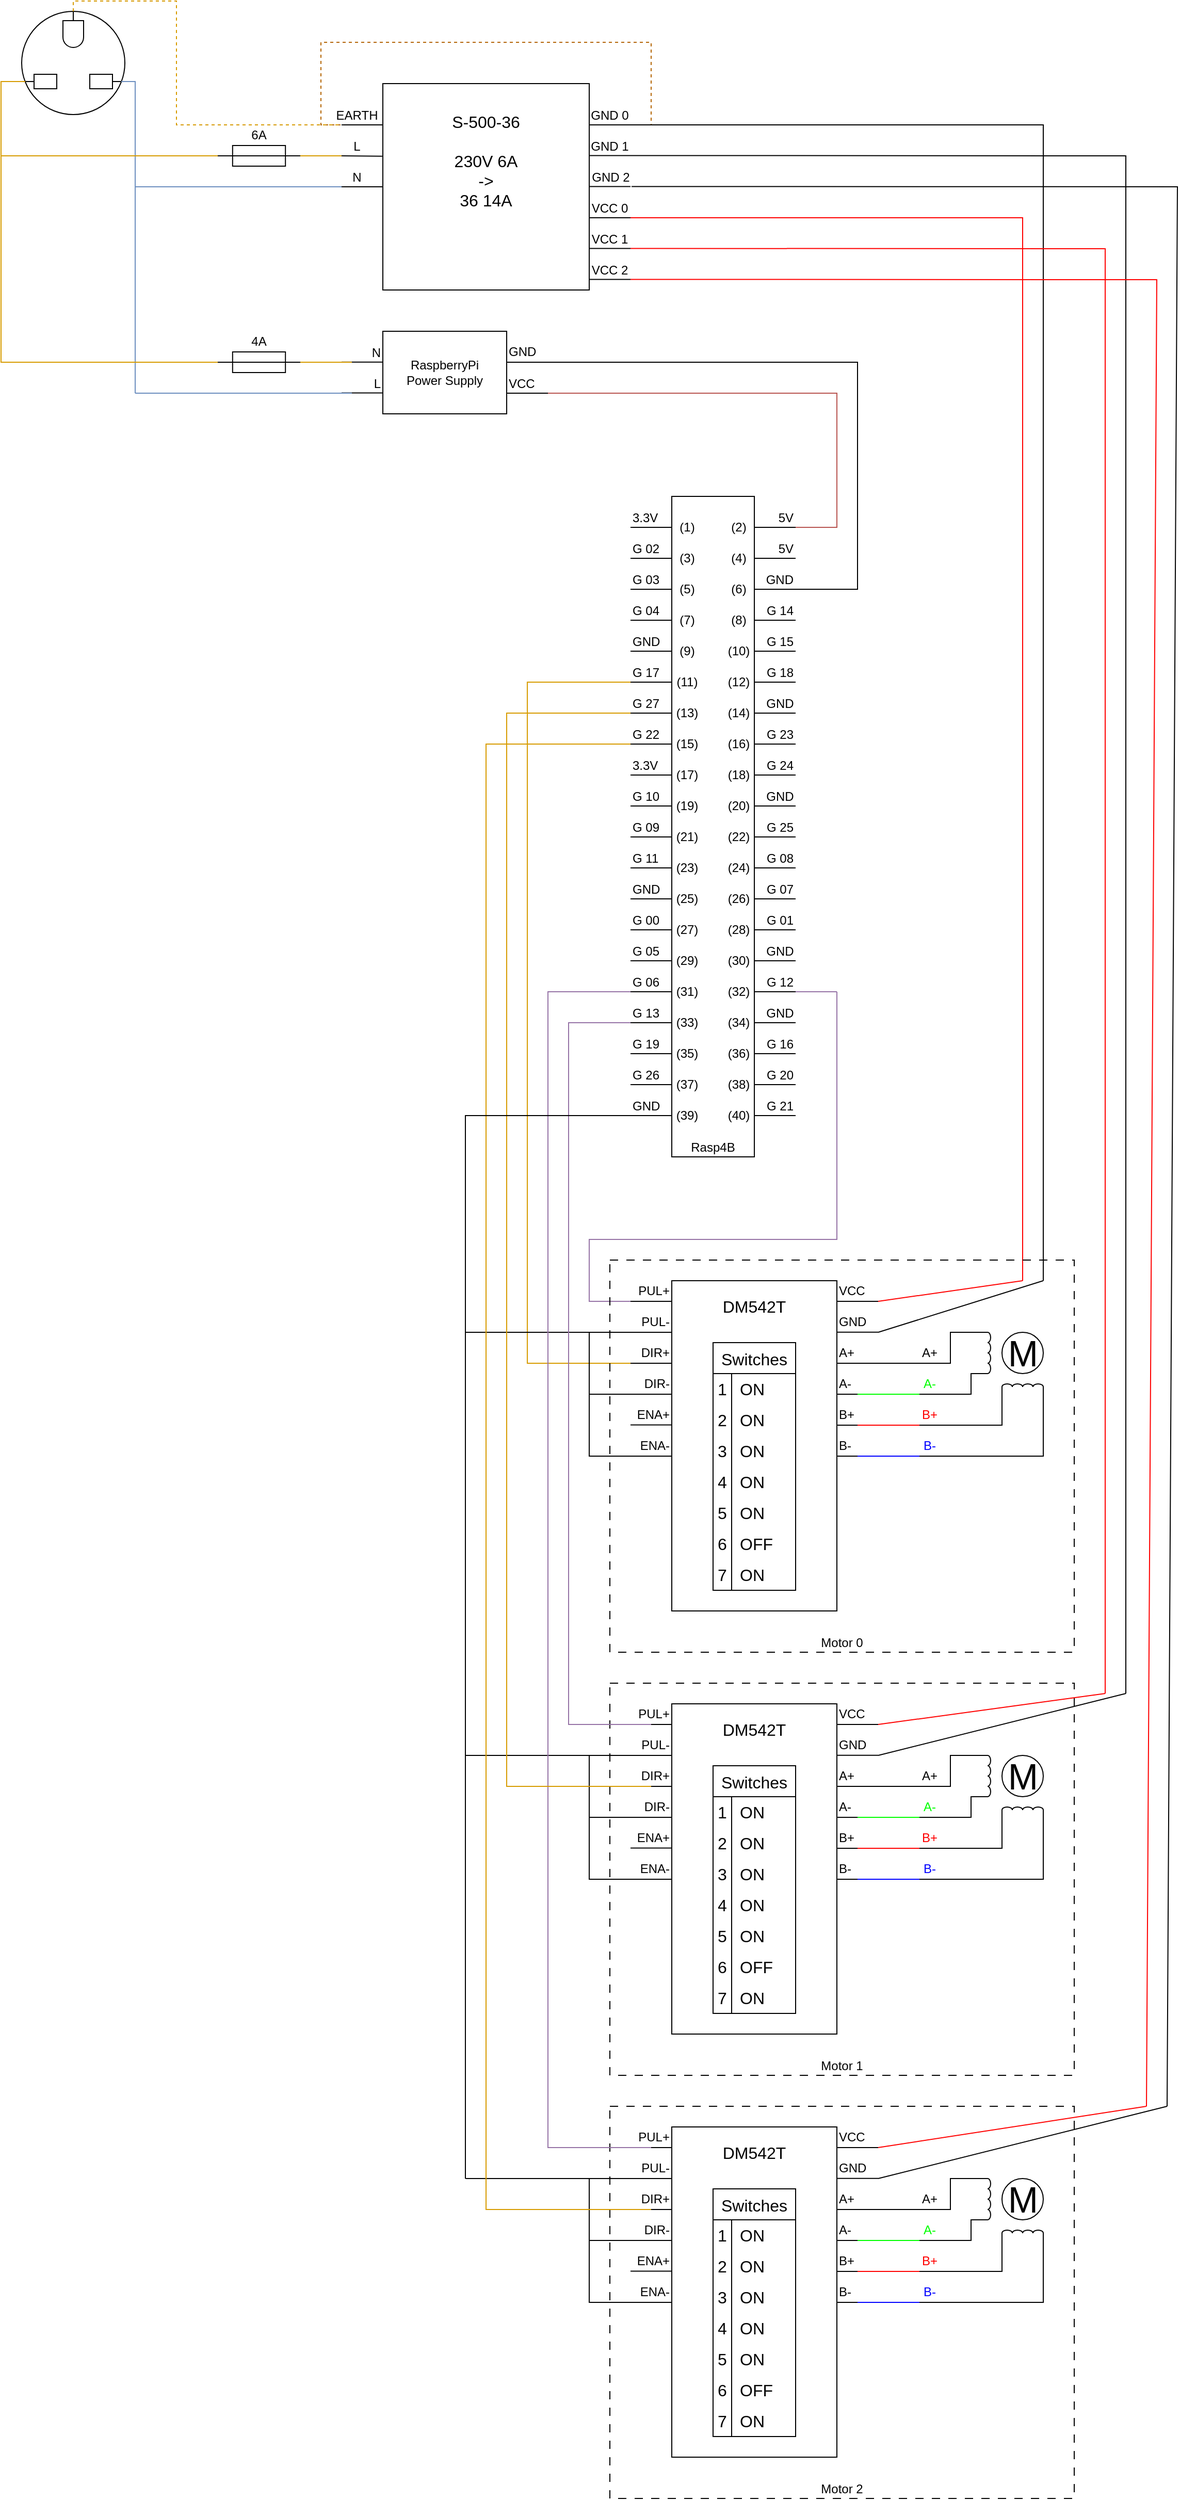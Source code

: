 <mxfile version="23.1.2" type="device" pages="2">
  <diagram name="General" id="OP9JgmYvGy-gXCm3P0Eu">
    <mxGraphModel dx="5185" dy="2855" grid="1" gridSize="10" guides="1" tooltips="1" connect="1" arrows="1" fold="1" page="1" pageScale="1" pageWidth="850" pageHeight="1100" math="0" shadow="0">
      <root>
        <mxCell id="0" />
        <mxCell id="1" parent="0" />
        <mxCell id="apPUSkuCPg5KJIqe-YLN-246" value="&lt;div&gt;Motor 2&lt;/div&gt;" style="rounded=0;whiteSpace=wrap;html=1;fillColor=none;dashed=1;dashPattern=8 8;verticalAlign=bottom;" vertex="1" parent="1">
          <mxGeometry x="590" y="2040" width="450" height="380" as="geometry" />
        </mxCell>
        <mxCell id="xhh4-svfdCnhjdhvWAfD-1" value="" style="group;verticalAlign=bottom;" parent="1" vertex="1" connectable="0">
          <mxGeometry x="610" y="480" width="170" height="640" as="geometry" />
        </mxCell>
        <mxCell id="xhh4-svfdCnhjdhvWAfD-2" value="&lt;div&gt;Rasp4B&lt;/div&gt;" style="rounded=0;whiteSpace=wrap;html=1;fillColor=none;verticalAlign=bottom;" parent="xhh4-svfdCnhjdhvWAfD-1" vertex="1">
          <mxGeometry x="40" width="80" height="640" as="geometry" />
        </mxCell>
        <mxCell id="xhh4-svfdCnhjdhvWAfD-3" value="" style="group" parent="xhh4-svfdCnhjdhvWAfD-1" vertex="1" connectable="0">
          <mxGeometry x="90" y="20" width="80" height="590" as="geometry" />
        </mxCell>
        <mxCell id="xhh4-svfdCnhjdhvWAfD-4" value="" style="endArrow=none;html=1;rounded=0;" parent="xhh4-svfdCnhjdhvWAfD-3" edge="1">
          <mxGeometry width="50" height="50" relative="1" as="geometry">
            <mxPoint x="30" y="10" as="sourcePoint" />
            <mxPoint x="70" y="10" as="targetPoint" />
          </mxGeometry>
        </mxCell>
        <mxCell id="xhh4-svfdCnhjdhvWAfD-5" value="" style="endArrow=none;html=1;rounded=0;" parent="xhh4-svfdCnhjdhvWAfD-3" edge="1">
          <mxGeometry width="50" height="50" relative="1" as="geometry">
            <mxPoint x="30" y="40" as="sourcePoint" />
            <mxPoint x="70" y="40" as="targetPoint" />
          </mxGeometry>
        </mxCell>
        <mxCell id="xhh4-svfdCnhjdhvWAfD-6" value="" style="endArrow=none;html=1;rounded=0;" parent="xhh4-svfdCnhjdhvWAfD-3" edge="1">
          <mxGeometry width="50" height="50" relative="1" as="geometry">
            <mxPoint x="30" y="70" as="sourcePoint" />
            <mxPoint x="70" y="70" as="targetPoint" />
          </mxGeometry>
        </mxCell>
        <mxCell id="xhh4-svfdCnhjdhvWAfD-7" value="" style="endArrow=none;html=1;rounded=0;" parent="xhh4-svfdCnhjdhvWAfD-3" edge="1">
          <mxGeometry width="50" height="50" relative="1" as="geometry">
            <mxPoint x="30" y="100" as="sourcePoint" />
            <mxPoint x="70" y="100" as="targetPoint" />
          </mxGeometry>
        </mxCell>
        <mxCell id="xhh4-svfdCnhjdhvWAfD-8" value="" style="endArrow=none;html=1;rounded=0;" parent="xhh4-svfdCnhjdhvWAfD-3" edge="1">
          <mxGeometry width="50" height="50" relative="1" as="geometry">
            <mxPoint x="30" y="130" as="sourcePoint" />
            <mxPoint x="70" y="130" as="targetPoint" />
          </mxGeometry>
        </mxCell>
        <mxCell id="xhh4-svfdCnhjdhvWAfD-9" value="" style="endArrow=none;html=1;rounded=0;" parent="xhh4-svfdCnhjdhvWAfD-3" edge="1">
          <mxGeometry width="50" height="50" relative="1" as="geometry">
            <mxPoint x="30" y="160" as="sourcePoint" />
            <mxPoint x="70" y="160" as="targetPoint" />
          </mxGeometry>
        </mxCell>
        <mxCell id="xhh4-svfdCnhjdhvWAfD-10" value="" style="endArrow=none;html=1;rounded=0;" parent="xhh4-svfdCnhjdhvWAfD-3" edge="1">
          <mxGeometry width="50" height="50" relative="1" as="geometry">
            <mxPoint x="30" y="190" as="sourcePoint" />
            <mxPoint x="70" y="190" as="targetPoint" />
          </mxGeometry>
        </mxCell>
        <mxCell id="xhh4-svfdCnhjdhvWAfD-11" value="" style="endArrow=none;html=1;rounded=0;" parent="xhh4-svfdCnhjdhvWAfD-3" edge="1">
          <mxGeometry width="50" height="50" relative="1" as="geometry">
            <mxPoint x="30" y="220" as="sourcePoint" />
            <mxPoint x="70" y="220" as="targetPoint" />
          </mxGeometry>
        </mxCell>
        <mxCell id="xhh4-svfdCnhjdhvWAfD-12" value="" style="endArrow=none;html=1;rounded=0;" parent="xhh4-svfdCnhjdhvWAfD-3" edge="1">
          <mxGeometry width="50" height="50" relative="1" as="geometry">
            <mxPoint x="30" y="250" as="sourcePoint" />
            <mxPoint x="70" y="250" as="targetPoint" />
          </mxGeometry>
        </mxCell>
        <mxCell id="xhh4-svfdCnhjdhvWAfD-13" value="" style="endArrow=none;html=1;rounded=0;" parent="xhh4-svfdCnhjdhvWAfD-3" edge="1">
          <mxGeometry width="50" height="50" relative="1" as="geometry">
            <mxPoint x="30" y="280" as="sourcePoint" />
            <mxPoint x="70" y="280" as="targetPoint" />
          </mxGeometry>
        </mxCell>
        <mxCell id="xhh4-svfdCnhjdhvWAfD-14" value="" style="endArrow=none;html=1;rounded=0;" parent="xhh4-svfdCnhjdhvWAfD-3" edge="1">
          <mxGeometry width="50" height="50" relative="1" as="geometry">
            <mxPoint x="30" y="310" as="sourcePoint" />
            <mxPoint x="70" y="310" as="targetPoint" />
          </mxGeometry>
        </mxCell>
        <mxCell id="xhh4-svfdCnhjdhvWAfD-15" value="" style="endArrow=none;html=1;rounded=0;" parent="xhh4-svfdCnhjdhvWAfD-3" edge="1">
          <mxGeometry width="50" height="50" relative="1" as="geometry">
            <mxPoint x="30" y="340" as="sourcePoint" />
            <mxPoint x="70" y="340" as="targetPoint" />
          </mxGeometry>
        </mxCell>
        <mxCell id="xhh4-svfdCnhjdhvWAfD-16" value="" style="endArrow=none;html=1;rounded=0;" parent="xhh4-svfdCnhjdhvWAfD-3" edge="1">
          <mxGeometry width="50" height="50" relative="1" as="geometry">
            <mxPoint x="30" y="370" as="sourcePoint" />
            <mxPoint x="70" y="370" as="targetPoint" />
          </mxGeometry>
        </mxCell>
        <mxCell id="xhh4-svfdCnhjdhvWAfD-17" value="" style="endArrow=none;html=1;rounded=0;" parent="xhh4-svfdCnhjdhvWAfD-3" edge="1">
          <mxGeometry width="50" height="50" relative="1" as="geometry">
            <mxPoint x="30" y="400" as="sourcePoint" />
            <mxPoint x="70" y="400" as="targetPoint" />
          </mxGeometry>
        </mxCell>
        <mxCell id="xhh4-svfdCnhjdhvWAfD-18" value="" style="endArrow=none;html=1;rounded=0;" parent="xhh4-svfdCnhjdhvWAfD-3" edge="1">
          <mxGeometry width="50" height="50" relative="1" as="geometry">
            <mxPoint x="30" y="430" as="sourcePoint" />
            <mxPoint x="70" y="430" as="targetPoint" />
          </mxGeometry>
        </mxCell>
        <mxCell id="xhh4-svfdCnhjdhvWAfD-19" value="" style="endArrow=none;html=1;rounded=0;" parent="xhh4-svfdCnhjdhvWAfD-3" edge="1">
          <mxGeometry width="50" height="50" relative="1" as="geometry">
            <mxPoint x="30" y="460" as="sourcePoint" />
            <mxPoint x="70" y="460" as="targetPoint" />
          </mxGeometry>
        </mxCell>
        <mxCell id="xhh4-svfdCnhjdhvWAfD-20" value="" style="endArrow=none;html=1;rounded=0;" parent="xhh4-svfdCnhjdhvWAfD-3" edge="1">
          <mxGeometry width="50" height="50" relative="1" as="geometry">
            <mxPoint x="30" y="490" as="sourcePoint" />
            <mxPoint x="70" y="490" as="targetPoint" />
          </mxGeometry>
        </mxCell>
        <mxCell id="xhh4-svfdCnhjdhvWAfD-21" value="" style="endArrow=none;html=1;rounded=0;" parent="xhh4-svfdCnhjdhvWAfD-3" edge="1">
          <mxGeometry width="50" height="50" relative="1" as="geometry">
            <mxPoint x="30" y="520" as="sourcePoint" />
            <mxPoint x="70" y="520" as="targetPoint" />
          </mxGeometry>
        </mxCell>
        <mxCell id="xhh4-svfdCnhjdhvWAfD-22" value="" style="endArrow=none;html=1;rounded=0;" parent="xhh4-svfdCnhjdhvWAfD-3" edge="1">
          <mxGeometry width="50" height="50" relative="1" as="geometry">
            <mxPoint x="30" y="550" as="sourcePoint" />
            <mxPoint x="70" y="550" as="targetPoint" />
          </mxGeometry>
        </mxCell>
        <mxCell id="xhh4-svfdCnhjdhvWAfD-23" value="" style="endArrow=none;html=1;rounded=0;" parent="xhh4-svfdCnhjdhvWAfD-3" edge="1">
          <mxGeometry width="50" height="50" relative="1" as="geometry">
            <mxPoint x="30" y="580" as="sourcePoint" />
            <mxPoint x="70" y="580" as="targetPoint" />
          </mxGeometry>
        </mxCell>
        <mxCell id="xhh4-svfdCnhjdhvWAfD-24" value="(2)" style="text;html=1;strokeColor=none;fillColor=none;align=center;verticalAlign=middle;whiteSpace=wrap;rounded=0;" parent="xhh4-svfdCnhjdhvWAfD-3" vertex="1">
          <mxGeometry width="30" height="20" as="geometry" />
        </mxCell>
        <mxCell id="xhh4-svfdCnhjdhvWAfD-25" value="(4)" style="text;html=1;strokeColor=none;fillColor=none;align=center;verticalAlign=middle;whiteSpace=wrap;rounded=0;" parent="xhh4-svfdCnhjdhvWAfD-3" vertex="1">
          <mxGeometry y="30" width="30" height="20" as="geometry" />
        </mxCell>
        <mxCell id="xhh4-svfdCnhjdhvWAfD-26" value="(6)" style="text;html=1;strokeColor=none;fillColor=none;align=center;verticalAlign=middle;whiteSpace=wrap;rounded=0;" parent="xhh4-svfdCnhjdhvWAfD-3" vertex="1">
          <mxGeometry y="60" width="30" height="20" as="geometry" />
        </mxCell>
        <mxCell id="xhh4-svfdCnhjdhvWAfD-27" value="(8)" style="text;html=1;strokeColor=none;fillColor=none;align=center;verticalAlign=middle;whiteSpace=wrap;rounded=0;" parent="xhh4-svfdCnhjdhvWAfD-3" vertex="1">
          <mxGeometry y="90" width="30" height="20" as="geometry" />
        </mxCell>
        <mxCell id="xhh4-svfdCnhjdhvWAfD-28" value="(10)" style="text;html=1;strokeColor=none;fillColor=none;align=center;verticalAlign=middle;whiteSpace=wrap;rounded=0;" parent="xhh4-svfdCnhjdhvWAfD-3" vertex="1">
          <mxGeometry y="120" width="30" height="20" as="geometry" />
        </mxCell>
        <mxCell id="xhh4-svfdCnhjdhvWAfD-29" value="(12)" style="text;html=1;strokeColor=none;fillColor=none;align=center;verticalAlign=middle;whiteSpace=wrap;rounded=0;" parent="xhh4-svfdCnhjdhvWAfD-3" vertex="1">
          <mxGeometry y="150" width="30" height="20" as="geometry" />
        </mxCell>
        <mxCell id="xhh4-svfdCnhjdhvWAfD-30" value="&lt;div&gt;(14)&lt;/div&gt;" style="text;html=1;strokeColor=none;fillColor=none;align=center;verticalAlign=middle;whiteSpace=wrap;rounded=0;" parent="xhh4-svfdCnhjdhvWAfD-3" vertex="1">
          <mxGeometry y="180" width="30" height="20" as="geometry" />
        </mxCell>
        <mxCell id="xhh4-svfdCnhjdhvWAfD-31" value="(16)" style="text;html=1;strokeColor=none;fillColor=none;align=center;verticalAlign=middle;whiteSpace=wrap;rounded=0;" parent="xhh4-svfdCnhjdhvWAfD-3" vertex="1">
          <mxGeometry y="210" width="30" height="20" as="geometry" />
        </mxCell>
        <mxCell id="xhh4-svfdCnhjdhvWAfD-32" value="(18)" style="text;html=1;strokeColor=none;fillColor=none;align=center;verticalAlign=middle;whiteSpace=wrap;rounded=0;" parent="xhh4-svfdCnhjdhvWAfD-3" vertex="1">
          <mxGeometry y="240" width="30" height="20" as="geometry" />
        </mxCell>
        <mxCell id="xhh4-svfdCnhjdhvWAfD-33" value="(20)" style="text;html=1;strokeColor=none;fillColor=none;align=center;verticalAlign=middle;whiteSpace=wrap;rounded=0;" parent="xhh4-svfdCnhjdhvWAfD-3" vertex="1">
          <mxGeometry y="270" width="30" height="20" as="geometry" />
        </mxCell>
        <mxCell id="xhh4-svfdCnhjdhvWAfD-34" value="(22)" style="text;html=1;strokeColor=none;fillColor=none;align=center;verticalAlign=middle;whiteSpace=wrap;rounded=0;" parent="xhh4-svfdCnhjdhvWAfD-3" vertex="1">
          <mxGeometry y="300" width="30" height="20" as="geometry" />
        </mxCell>
        <mxCell id="xhh4-svfdCnhjdhvWAfD-35" value="(24)" style="text;html=1;strokeColor=none;fillColor=none;align=center;verticalAlign=middle;whiteSpace=wrap;rounded=0;" parent="xhh4-svfdCnhjdhvWAfD-3" vertex="1">
          <mxGeometry y="330" width="30" height="20" as="geometry" />
        </mxCell>
        <mxCell id="xhh4-svfdCnhjdhvWAfD-36" value="(26)" style="text;html=1;strokeColor=none;fillColor=none;align=center;verticalAlign=middle;whiteSpace=wrap;rounded=0;" parent="xhh4-svfdCnhjdhvWAfD-3" vertex="1">
          <mxGeometry y="360" width="30" height="20" as="geometry" />
        </mxCell>
        <mxCell id="xhh4-svfdCnhjdhvWAfD-37" value="(28)" style="text;html=1;strokeColor=none;fillColor=none;align=center;verticalAlign=middle;whiteSpace=wrap;rounded=0;" parent="xhh4-svfdCnhjdhvWAfD-3" vertex="1">
          <mxGeometry y="390" width="30" height="20" as="geometry" />
        </mxCell>
        <mxCell id="xhh4-svfdCnhjdhvWAfD-38" value="(30)" style="text;html=1;strokeColor=none;fillColor=none;align=center;verticalAlign=middle;whiteSpace=wrap;rounded=0;" parent="xhh4-svfdCnhjdhvWAfD-3" vertex="1">
          <mxGeometry y="420" width="30" height="20" as="geometry" />
        </mxCell>
        <mxCell id="xhh4-svfdCnhjdhvWAfD-39" value="(32)" style="text;html=1;strokeColor=none;fillColor=none;align=center;verticalAlign=middle;whiteSpace=wrap;rounded=0;" parent="xhh4-svfdCnhjdhvWAfD-3" vertex="1">
          <mxGeometry y="450" width="30" height="20" as="geometry" />
        </mxCell>
        <mxCell id="xhh4-svfdCnhjdhvWAfD-40" value="(34)" style="text;html=1;strokeColor=none;fillColor=none;align=center;verticalAlign=middle;whiteSpace=wrap;rounded=0;" parent="xhh4-svfdCnhjdhvWAfD-3" vertex="1">
          <mxGeometry y="480" width="30" height="20" as="geometry" />
        </mxCell>
        <mxCell id="xhh4-svfdCnhjdhvWAfD-41" value="(36)" style="text;html=1;strokeColor=none;fillColor=none;align=center;verticalAlign=middle;whiteSpace=wrap;rounded=0;" parent="xhh4-svfdCnhjdhvWAfD-3" vertex="1">
          <mxGeometry y="510" width="30" height="20" as="geometry" />
        </mxCell>
        <mxCell id="xhh4-svfdCnhjdhvWAfD-42" value="&lt;div&gt;(38)&lt;/div&gt;" style="text;html=1;strokeColor=none;fillColor=none;align=center;verticalAlign=middle;whiteSpace=wrap;rounded=0;" parent="xhh4-svfdCnhjdhvWAfD-3" vertex="1">
          <mxGeometry y="540" width="30" height="20" as="geometry" />
        </mxCell>
        <mxCell id="xhh4-svfdCnhjdhvWAfD-43" value="(40)" style="text;html=1;strokeColor=none;fillColor=none;align=center;verticalAlign=middle;whiteSpace=wrap;rounded=0;" parent="xhh4-svfdCnhjdhvWAfD-3" vertex="1">
          <mxGeometry y="570" width="30" height="20" as="geometry" />
        </mxCell>
        <mxCell id="xhh4-svfdCnhjdhvWAfD-44" value="" style="group;align=right;" parent="xhh4-svfdCnhjdhvWAfD-3" vertex="1" connectable="0">
          <mxGeometry x="40" y="10" width="30" height="570" as="geometry" />
        </mxCell>
        <mxCell id="xhh4-svfdCnhjdhvWAfD-45" value="5V" style="text;html=1;strokeColor=none;fillColor=none;align=right;verticalAlign=bottom;whiteSpace=wrap;rounded=0;" parent="xhh4-svfdCnhjdhvWAfD-44" vertex="1">
          <mxGeometry width="30" height="30" as="geometry" />
        </mxCell>
        <mxCell id="xhh4-svfdCnhjdhvWAfD-46" value="GND" style="text;html=1;strokeColor=none;fillColor=none;align=right;verticalAlign=bottom;whiteSpace=wrap;rounded=0;" parent="xhh4-svfdCnhjdhvWAfD-44" vertex="1">
          <mxGeometry y="30" width="30" height="30" as="geometry" />
        </mxCell>
        <mxCell id="xhh4-svfdCnhjdhvWAfD-47" value="G 14" style="text;html=1;strokeColor=none;fillColor=none;align=center;verticalAlign=bottom;whiteSpace=wrap;rounded=0;" parent="xhh4-svfdCnhjdhvWAfD-44" vertex="1">
          <mxGeometry y="60" width="30" height="30" as="geometry" />
        </mxCell>
        <mxCell id="xhh4-svfdCnhjdhvWAfD-48" value="G 15" style="text;html=1;strokeColor=none;fillColor=none;align=center;verticalAlign=bottom;whiteSpace=wrap;rounded=0;" parent="xhh4-svfdCnhjdhvWAfD-44" vertex="1">
          <mxGeometry y="90" width="30" height="30" as="geometry" />
        </mxCell>
        <mxCell id="xhh4-svfdCnhjdhvWAfD-49" value="G 18" style="text;html=1;strokeColor=none;fillColor=none;align=center;verticalAlign=bottom;whiteSpace=wrap;rounded=0;" parent="xhh4-svfdCnhjdhvWAfD-44" vertex="1">
          <mxGeometry y="120" width="30" height="30" as="geometry" />
        </mxCell>
        <mxCell id="xhh4-svfdCnhjdhvWAfD-50" value="GND" style="text;html=1;strokeColor=none;fillColor=none;align=center;verticalAlign=bottom;whiteSpace=wrap;rounded=0;" parent="xhh4-svfdCnhjdhvWAfD-44" vertex="1">
          <mxGeometry y="150" width="30" height="30" as="geometry" />
        </mxCell>
        <mxCell id="xhh4-svfdCnhjdhvWAfD-51" value="GND" style="text;html=1;strokeColor=none;fillColor=none;align=center;verticalAlign=bottom;whiteSpace=wrap;rounded=0;" parent="xhh4-svfdCnhjdhvWAfD-44" vertex="1">
          <mxGeometry y="240" width="30" height="30" as="geometry" />
        </mxCell>
        <mxCell id="xhh4-svfdCnhjdhvWAfD-52" value="G 23" style="text;html=1;strokeColor=none;fillColor=none;align=center;verticalAlign=bottom;whiteSpace=wrap;rounded=0;" parent="xhh4-svfdCnhjdhvWAfD-44" vertex="1">
          <mxGeometry y="180" width="30" height="30" as="geometry" />
        </mxCell>
        <mxCell id="xhh4-svfdCnhjdhvWAfD-53" value="G 24" style="text;html=1;strokeColor=none;fillColor=none;align=center;verticalAlign=bottom;whiteSpace=wrap;rounded=0;" parent="xhh4-svfdCnhjdhvWAfD-44" vertex="1">
          <mxGeometry y="210" width="30" height="30" as="geometry" />
        </mxCell>
        <mxCell id="xhh4-svfdCnhjdhvWAfD-54" value="G 25" style="text;html=1;strokeColor=none;fillColor=none;align=center;verticalAlign=bottom;whiteSpace=wrap;rounded=0;" parent="xhh4-svfdCnhjdhvWAfD-44" vertex="1">
          <mxGeometry y="270" width="30" height="30" as="geometry" />
        </mxCell>
        <mxCell id="xhh4-svfdCnhjdhvWAfD-55" value="G 08" style="text;html=1;strokeColor=none;fillColor=none;align=center;verticalAlign=bottom;whiteSpace=wrap;rounded=0;" parent="xhh4-svfdCnhjdhvWAfD-44" vertex="1">
          <mxGeometry y="300" width="30" height="30" as="geometry" />
        </mxCell>
        <mxCell id="xhh4-svfdCnhjdhvWAfD-56" value="G 07" style="text;html=1;strokeColor=none;fillColor=none;align=center;verticalAlign=bottom;whiteSpace=wrap;rounded=0;" parent="xhh4-svfdCnhjdhvWAfD-44" vertex="1">
          <mxGeometry y="330" width="30" height="30" as="geometry" />
        </mxCell>
        <mxCell id="xhh4-svfdCnhjdhvWAfD-57" value="G 01" style="text;html=1;strokeColor=none;fillColor=none;align=center;verticalAlign=bottom;whiteSpace=wrap;rounded=0;" parent="xhh4-svfdCnhjdhvWAfD-44" vertex="1">
          <mxGeometry y="360" width="30" height="30" as="geometry" />
        </mxCell>
        <mxCell id="xhh4-svfdCnhjdhvWAfD-58" value="GND" style="text;html=1;strokeColor=none;fillColor=none;align=center;verticalAlign=bottom;whiteSpace=wrap;rounded=0;" parent="xhh4-svfdCnhjdhvWAfD-44" vertex="1">
          <mxGeometry y="390" width="30" height="30" as="geometry" />
        </mxCell>
        <mxCell id="xhh4-svfdCnhjdhvWAfD-59" value="GND" style="text;html=1;strokeColor=none;fillColor=none;align=center;verticalAlign=bottom;whiteSpace=wrap;rounded=0;" parent="xhh4-svfdCnhjdhvWAfD-44" vertex="1">
          <mxGeometry y="450" width="30" height="30" as="geometry" />
        </mxCell>
        <mxCell id="xhh4-svfdCnhjdhvWAfD-60" value="&lt;div&gt;G 12&lt;/div&gt;" style="text;html=1;strokeColor=none;fillColor=none;align=center;verticalAlign=bottom;whiteSpace=wrap;rounded=0;" parent="xhh4-svfdCnhjdhvWAfD-44" vertex="1">
          <mxGeometry y="420" width="30" height="30" as="geometry" />
        </mxCell>
        <mxCell id="xhh4-svfdCnhjdhvWAfD-61" value="&lt;div&gt;G 16&lt;/div&gt;" style="text;html=1;strokeColor=none;fillColor=none;align=center;verticalAlign=bottom;whiteSpace=wrap;rounded=0;" parent="xhh4-svfdCnhjdhvWAfD-44" vertex="1">
          <mxGeometry y="480" width="30" height="30" as="geometry" />
        </mxCell>
        <mxCell id="xhh4-svfdCnhjdhvWAfD-62" value="&lt;div&gt;G 20&lt;br&gt;&lt;/div&gt;" style="text;html=1;strokeColor=none;fillColor=none;align=center;verticalAlign=bottom;whiteSpace=wrap;rounded=0;" parent="xhh4-svfdCnhjdhvWAfD-44" vertex="1">
          <mxGeometry y="510" width="30" height="30" as="geometry" />
        </mxCell>
        <mxCell id="xhh4-svfdCnhjdhvWAfD-63" value="&lt;div&gt;G 21&lt;/div&gt;" style="text;html=1;strokeColor=none;fillColor=none;align=center;verticalAlign=bottom;whiteSpace=wrap;rounded=0;" parent="xhh4-svfdCnhjdhvWAfD-44" vertex="1">
          <mxGeometry y="540" width="30" height="30" as="geometry" />
        </mxCell>
        <mxCell id="xhh4-svfdCnhjdhvWAfD-64" value="" style="group" parent="xhh4-svfdCnhjdhvWAfD-1" vertex="1" connectable="0">
          <mxGeometry y="20" width="70" height="590" as="geometry" />
        </mxCell>
        <mxCell id="xhh4-svfdCnhjdhvWAfD-65" value="(1)" style="text;html=1;strokeColor=none;fillColor=none;align=center;verticalAlign=middle;whiteSpace=wrap;rounded=0;" parent="xhh4-svfdCnhjdhvWAfD-64" vertex="1">
          <mxGeometry x="40" width="30" height="20" as="geometry" />
        </mxCell>
        <mxCell id="xhh4-svfdCnhjdhvWAfD-66" value="" style="endArrow=none;html=1;rounded=0;" parent="xhh4-svfdCnhjdhvWAfD-64" edge="1">
          <mxGeometry width="50" height="50" relative="1" as="geometry">
            <mxPoint y="10" as="sourcePoint" />
            <mxPoint x="40" y="10" as="targetPoint" />
          </mxGeometry>
        </mxCell>
        <mxCell id="xhh4-svfdCnhjdhvWAfD-67" value="" style="endArrow=none;html=1;rounded=0;" parent="xhh4-svfdCnhjdhvWAfD-64" edge="1">
          <mxGeometry width="50" height="50" relative="1" as="geometry">
            <mxPoint y="40" as="sourcePoint" />
            <mxPoint x="40" y="40" as="targetPoint" />
          </mxGeometry>
        </mxCell>
        <mxCell id="xhh4-svfdCnhjdhvWAfD-68" value="" style="endArrow=none;html=1;rounded=0;" parent="xhh4-svfdCnhjdhvWAfD-64" edge="1">
          <mxGeometry width="50" height="50" relative="1" as="geometry">
            <mxPoint y="70" as="sourcePoint" />
            <mxPoint x="40" y="70" as="targetPoint" />
          </mxGeometry>
        </mxCell>
        <mxCell id="xhh4-svfdCnhjdhvWAfD-69" value="(3)" style="text;html=1;strokeColor=none;fillColor=none;align=center;verticalAlign=middle;whiteSpace=wrap;rounded=0;" parent="xhh4-svfdCnhjdhvWAfD-64" vertex="1">
          <mxGeometry x="40" y="30" width="30" height="20" as="geometry" />
        </mxCell>
        <mxCell id="xhh4-svfdCnhjdhvWAfD-70" value="(5)" style="text;html=1;strokeColor=none;fillColor=none;align=center;verticalAlign=middle;whiteSpace=wrap;rounded=0;" parent="xhh4-svfdCnhjdhvWAfD-64" vertex="1">
          <mxGeometry x="40" y="60" width="30" height="20" as="geometry" />
        </mxCell>
        <mxCell id="xhh4-svfdCnhjdhvWAfD-71" value="" style="endArrow=none;html=1;rounded=0;" parent="xhh4-svfdCnhjdhvWAfD-64" edge="1">
          <mxGeometry width="50" height="50" relative="1" as="geometry">
            <mxPoint y="100" as="sourcePoint" />
            <mxPoint x="40" y="100" as="targetPoint" />
          </mxGeometry>
        </mxCell>
        <mxCell id="xhh4-svfdCnhjdhvWAfD-72" value="(7)" style="text;html=1;strokeColor=none;fillColor=none;align=center;verticalAlign=middle;whiteSpace=wrap;rounded=0;" parent="xhh4-svfdCnhjdhvWAfD-64" vertex="1">
          <mxGeometry x="40" y="90" width="30" height="20" as="geometry" />
        </mxCell>
        <mxCell id="xhh4-svfdCnhjdhvWAfD-73" value="" style="endArrow=none;html=1;rounded=0;" parent="xhh4-svfdCnhjdhvWAfD-64" edge="1">
          <mxGeometry width="50" height="50" relative="1" as="geometry">
            <mxPoint y="130" as="sourcePoint" />
            <mxPoint x="40" y="130" as="targetPoint" />
          </mxGeometry>
        </mxCell>
        <mxCell id="xhh4-svfdCnhjdhvWAfD-74" value="(9)" style="text;html=1;strokeColor=none;fillColor=none;align=center;verticalAlign=middle;whiteSpace=wrap;rounded=0;" parent="xhh4-svfdCnhjdhvWAfD-64" vertex="1">
          <mxGeometry x="40" y="120" width="30" height="20" as="geometry" />
        </mxCell>
        <mxCell id="xhh4-svfdCnhjdhvWAfD-75" value="" style="endArrow=none;html=1;rounded=0;" parent="xhh4-svfdCnhjdhvWAfD-64" edge="1">
          <mxGeometry width="50" height="50" relative="1" as="geometry">
            <mxPoint y="160" as="sourcePoint" />
            <mxPoint x="40" y="160" as="targetPoint" />
          </mxGeometry>
        </mxCell>
        <mxCell id="xhh4-svfdCnhjdhvWAfD-76" value="(11)" style="text;html=1;strokeColor=none;fillColor=none;align=center;verticalAlign=middle;whiteSpace=wrap;rounded=0;" parent="xhh4-svfdCnhjdhvWAfD-64" vertex="1">
          <mxGeometry x="40" y="150" width="30" height="20" as="geometry" />
        </mxCell>
        <mxCell id="xhh4-svfdCnhjdhvWAfD-77" value="" style="endArrow=none;html=1;rounded=0;" parent="xhh4-svfdCnhjdhvWAfD-64" edge="1">
          <mxGeometry width="50" height="50" relative="1" as="geometry">
            <mxPoint y="190" as="sourcePoint" />
            <mxPoint x="40" y="190" as="targetPoint" />
          </mxGeometry>
        </mxCell>
        <mxCell id="xhh4-svfdCnhjdhvWAfD-78" value="&lt;div&gt;(13)&lt;/div&gt;" style="text;html=1;strokeColor=none;fillColor=none;align=center;verticalAlign=middle;whiteSpace=wrap;rounded=0;" parent="xhh4-svfdCnhjdhvWAfD-64" vertex="1">
          <mxGeometry x="40" y="180" width="30" height="20" as="geometry" />
        </mxCell>
        <mxCell id="xhh4-svfdCnhjdhvWAfD-79" value="" style="endArrow=none;html=1;rounded=0;" parent="xhh4-svfdCnhjdhvWAfD-64" edge="1">
          <mxGeometry width="50" height="50" relative="1" as="geometry">
            <mxPoint y="220" as="sourcePoint" />
            <mxPoint x="40" y="220" as="targetPoint" />
          </mxGeometry>
        </mxCell>
        <mxCell id="xhh4-svfdCnhjdhvWAfD-80" value="(15)" style="text;html=1;strokeColor=none;fillColor=none;align=center;verticalAlign=middle;whiteSpace=wrap;rounded=0;" parent="xhh4-svfdCnhjdhvWAfD-64" vertex="1">
          <mxGeometry x="40" y="210" width="30" height="20" as="geometry" />
        </mxCell>
        <mxCell id="xhh4-svfdCnhjdhvWAfD-81" value="" style="endArrow=none;html=1;rounded=0;" parent="xhh4-svfdCnhjdhvWAfD-64" edge="1">
          <mxGeometry width="50" height="50" relative="1" as="geometry">
            <mxPoint y="250" as="sourcePoint" />
            <mxPoint x="40" y="250" as="targetPoint" />
          </mxGeometry>
        </mxCell>
        <mxCell id="xhh4-svfdCnhjdhvWAfD-82" value="(17)" style="text;html=1;strokeColor=none;fillColor=none;align=center;verticalAlign=middle;whiteSpace=wrap;rounded=0;" parent="xhh4-svfdCnhjdhvWAfD-64" vertex="1">
          <mxGeometry x="40" y="240" width="30" height="20" as="geometry" />
        </mxCell>
        <mxCell id="xhh4-svfdCnhjdhvWAfD-83" value="" style="endArrow=none;html=1;rounded=0;" parent="xhh4-svfdCnhjdhvWAfD-64" edge="1">
          <mxGeometry width="50" height="50" relative="1" as="geometry">
            <mxPoint y="280" as="sourcePoint" />
            <mxPoint x="40" y="280" as="targetPoint" />
          </mxGeometry>
        </mxCell>
        <mxCell id="xhh4-svfdCnhjdhvWAfD-84" value="(19)" style="text;html=1;strokeColor=none;fillColor=none;align=center;verticalAlign=middle;whiteSpace=wrap;rounded=0;" parent="xhh4-svfdCnhjdhvWAfD-64" vertex="1">
          <mxGeometry x="40" y="270" width="30" height="20" as="geometry" />
        </mxCell>
        <mxCell id="xhh4-svfdCnhjdhvWAfD-85" value="" style="endArrow=none;html=1;rounded=0;" parent="xhh4-svfdCnhjdhvWAfD-64" edge="1">
          <mxGeometry width="50" height="50" relative="1" as="geometry">
            <mxPoint y="310" as="sourcePoint" />
            <mxPoint x="40" y="310" as="targetPoint" />
          </mxGeometry>
        </mxCell>
        <mxCell id="xhh4-svfdCnhjdhvWAfD-86" value="(21)" style="text;html=1;strokeColor=none;fillColor=none;align=center;verticalAlign=middle;whiteSpace=wrap;rounded=0;" parent="xhh4-svfdCnhjdhvWAfD-64" vertex="1">
          <mxGeometry x="40" y="300" width="30" height="20" as="geometry" />
        </mxCell>
        <mxCell id="xhh4-svfdCnhjdhvWAfD-87" value="" style="endArrow=none;html=1;rounded=0;" parent="xhh4-svfdCnhjdhvWAfD-64" edge="1">
          <mxGeometry width="50" height="50" relative="1" as="geometry">
            <mxPoint y="340" as="sourcePoint" />
            <mxPoint x="40" y="340" as="targetPoint" />
          </mxGeometry>
        </mxCell>
        <mxCell id="xhh4-svfdCnhjdhvWAfD-88" value="(23)" style="text;html=1;strokeColor=none;fillColor=none;align=center;verticalAlign=middle;whiteSpace=wrap;rounded=0;" parent="xhh4-svfdCnhjdhvWAfD-64" vertex="1">
          <mxGeometry x="40" y="330" width="30" height="20" as="geometry" />
        </mxCell>
        <mxCell id="xhh4-svfdCnhjdhvWAfD-89" value="" style="endArrow=none;html=1;rounded=0;" parent="xhh4-svfdCnhjdhvWAfD-64" edge="1">
          <mxGeometry width="50" height="50" relative="1" as="geometry">
            <mxPoint y="370" as="sourcePoint" />
            <mxPoint x="40" y="370" as="targetPoint" />
          </mxGeometry>
        </mxCell>
        <mxCell id="xhh4-svfdCnhjdhvWAfD-90" value="(25)" style="text;html=1;strokeColor=none;fillColor=none;align=center;verticalAlign=middle;whiteSpace=wrap;rounded=0;" parent="xhh4-svfdCnhjdhvWAfD-64" vertex="1">
          <mxGeometry x="40" y="360" width="30" height="20" as="geometry" />
        </mxCell>
        <mxCell id="xhh4-svfdCnhjdhvWAfD-91" value="" style="endArrow=none;html=1;rounded=0;" parent="xhh4-svfdCnhjdhvWAfD-64" edge="1">
          <mxGeometry width="50" height="50" relative="1" as="geometry">
            <mxPoint y="400" as="sourcePoint" />
            <mxPoint x="40" y="400" as="targetPoint" />
          </mxGeometry>
        </mxCell>
        <mxCell id="xhh4-svfdCnhjdhvWAfD-92" value="(27)" style="text;html=1;strokeColor=none;fillColor=none;align=center;verticalAlign=middle;whiteSpace=wrap;rounded=0;" parent="xhh4-svfdCnhjdhvWAfD-64" vertex="1">
          <mxGeometry x="40" y="390" width="30" height="20" as="geometry" />
        </mxCell>
        <mxCell id="xhh4-svfdCnhjdhvWAfD-93" value="" style="endArrow=none;html=1;rounded=0;" parent="xhh4-svfdCnhjdhvWAfD-64" edge="1">
          <mxGeometry width="50" height="50" relative="1" as="geometry">
            <mxPoint y="430" as="sourcePoint" />
            <mxPoint x="40" y="430" as="targetPoint" />
          </mxGeometry>
        </mxCell>
        <mxCell id="xhh4-svfdCnhjdhvWAfD-94" value="(29)" style="text;html=1;strokeColor=none;fillColor=none;align=center;verticalAlign=middle;whiteSpace=wrap;rounded=0;" parent="xhh4-svfdCnhjdhvWAfD-64" vertex="1">
          <mxGeometry x="40" y="420" width="30" height="20" as="geometry" />
        </mxCell>
        <mxCell id="xhh4-svfdCnhjdhvWAfD-95" value="" style="endArrow=none;html=1;rounded=0;" parent="xhh4-svfdCnhjdhvWAfD-64" edge="1">
          <mxGeometry width="50" height="50" relative="1" as="geometry">
            <mxPoint y="460" as="sourcePoint" />
            <mxPoint x="40" y="460" as="targetPoint" />
          </mxGeometry>
        </mxCell>
        <mxCell id="xhh4-svfdCnhjdhvWAfD-96" value="(31)" style="text;html=1;strokeColor=none;fillColor=none;align=center;verticalAlign=middle;whiteSpace=wrap;rounded=0;" parent="xhh4-svfdCnhjdhvWAfD-64" vertex="1">
          <mxGeometry x="40" y="450" width="30" height="20" as="geometry" />
        </mxCell>
        <mxCell id="xhh4-svfdCnhjdhvWAfD-97" value="" style="endArrow=none;html=1;rounded=0;" parent="xhh4-svfdCnhjdhvWAfD-64" edge="1">
          <mxGeometry width="50" height="50" relative="1" as="geometry">
            <mxPoint y="490" as="sourcePoint" />
            <mxPoint x="40" y="490" as="targetPoint" />
          </mxGeometry>
        </mxCell>
        <mxCell id="xhh4-svfdCnhjdhvWAfD-98" value="(33)" style="text;html=1;strokeColor=none;fillColor=none;align=center;verticalAlign=middle;whiteSpace=wrap;rounded=0;" parent="xhh4-svfdCnhjdhvWAfD-64" vertex="1">
          <mxGeometry x="40" y="480" width="30" height="20" as="geometry" />
        </mxCell>
        <mxCell id="xhh4-svfdCnhjdhvWAfD-99" value="" style="endArrow=none;html=1;rounded=0;" parent="xhh4-svfdCnhjdhvWAfD-64" edge="1">
          <mxGeometry width="50" height="50" relative="1" as="geometry">
            <mxPoint y="520" as="sourcePoint" />
            <mxPoint x="40" y="520" as="targetPoint" />
          </mxGeometry>
        </mxCell>
        <mxCell id="xhh4-svfdCnhjdhvWAfD-100" value="(35)" style="text;html=1;strokeColor=none;fillColor=none;align=center;verticalAlign=middle;whiteSpace=wrap;rounded=0;" parent="xhh4-svfdCnhjdhvWAfD-64" vertex="1">
          <mxGeometry x="40" y="510" width="30" height="20" as="geometry" />
        </mxCell>
        <mxCell id="xhh4-svfdCnhjdhvWAfD-101" value="" style="endArrow=none;html=1;rounded=0;" parent="xhh4-svfdCnhjdhvWAfD-64" edge="1">
          <mxGeometry width="50" height="50" relative="1" as="geometry">
            <mxPoint y="550" as="sourcePoint" />
            <mxPoint x="40" y="550" as="targetPoint" />
          </mxGeometry>
        </mxCell>
        <mxCell id="xhh4-svfdCnhjdhvWAfD-102" value="&lt;div&gt;(37)&lt;/div&gt;" style="text;html=1;strokeColor=none;fillColor=none;align=center;verticalAlign=middle;whiteSpace=wrap;rounded=0;" parent="xhh4-svfdCnhjdhvWAfD-64" vertex="1">
          <mxGeometry x="40" y="540" width="30" height="20" as="geometry" />
        </mxCell>
        <mxCell id="xhh4-svfdCnhjdhvWAfD-103" value="" style="endArrow=none;html=1;rounded=0;" parent="xhh4-svfdCnhjdhvWAfD-64" edge="1">
          <mxGeometry width="50" height="50" relative="1" as="geometry">
            <mxPoint y="580" as="sourcePoint" />
            <mxPoint x="40" y="580" as="targetPoint" />
          </mxGeometry>
        </mxCell>
        <mxCell id="xhh4-svfdCnhjdhvWAfD-104" value="(39)" style="text;html=1;strokeColor=none;fillColor=none;align=center;verticalAlign=middle;whiteSpace=wrap;rounded=0;" parent="xhh4-svfdCnhjdhvWAfD-64" vertex="1">
          <mxGeometry x="40" y="570" width="30" height="20" as="geometry" />
        </mxCell>
        <mxCell id="xhh4-svfdCnhjdhvWAfD-105" value="3.3V" style="text;html=1;strokeColor=none;fillColor=none;align=left;verticalAlign=bottom;whiteSpace=wrap;rounded=0;" parent="xhh4-svfdCnhjdhvWAfD-64" vertex="1">
          <mxGeometry y="-20" width="30" height="30" as="geometry" />
        </mxCell>
        <mxCell id="xhh4-svfdCnhjdhvWAfD-106" value="G 02" style="text;html=1;strokeColor=none;fillColor=none;align=left;verticalAlign=bottom;whiteSpace=wrap;rounded=0;" parent="xhh4-svfdCnhjdhvWAfD-64" vertex="1">
          <mxGeometry y="10" width="30" height="30" as="geometry" />
        </mxCell>
        <mxCell id="xhh4-svfdCnhjdhvWAfD-107" value="G 03" style="text;html=1;strokeColor=none;fillColor=none;align=left;verticalAlign=bottom;whiteSpace=wrap;rounded=0;" parent="xhh4-svfdCnhjdhvWAfD-64" vertex="1">
          <mxGeometry y="40" width="30" height="30" as="geometry" />
        </mxCell>
        <mxCell id="xhh4-svfdCnhjdhvWAfD-108" value="G 04" style="text;html=1;strokeColor=none;fillColor=none;align=left;verticalAlign=bottom;whiteSpace=wrap;rounded=0;" parent="xhh4-svfdCnhjdhvWAfD-64" vertex="1">
          <mxGeometry y="70" width="30" height="30" as="geometry" />
        </mxCell>
        <mxCell id="xhh4-svfdCnhjdhvWAfD-109" value="GND" style="text;html=1;strokeColor=none;fillColor=none;align=left;verticalAlign=bottom;whiteSpace=wrap;rounded=0;" parent="xhh4-svfdCnhjdhvWAfD-64" vertex="1">
          <mxGeometry y="100" width="30" height="30" as="geometry" />
        </mxCell>
        <mxCell id="xhh4-svfdCnhjdhvWAfD-110" value="G 17" style="text;html=1;strokeColor=none;fillColor=none;align=left;verticalAlign=bottom;whiteSpace=wrap;rounded=0;" parent="xhh4-svfdCnhjdhvWAfD-64" vertex="1">
          <mxGeometry y="130" width="30" height="30" as="geometry" />
        </mxCell>
        <mxCell id="xhh4-svfdCnhjdhvWAfD-111" value="G 27" style="text;html=1;strokeColor=none;fillColor=none;align=left;verticalAlign=bottom;whiteSpace=wrap;rounded=0;" parent="xhh4-svfdCnhjdhvWAfD-64" vertex="1">
          <mxGeometry y="160" width="30" height="30" as="geometry" />
        </mxCell>
        <mxCell id="xhh4-svfdCnhjdhvWAfD-112" value="G 22" style="text;html=1;strokeColor=none;fillColor=none;align=left;verticalAlign=bottom;whiteSpace=wrap;rounded=0;" parent="xhh4-svfdCnhjdhvWAfD-64" vertex="1">
          <mxGeometry y="190" width="30" height="30" as="geometry" />
        </mxCell>
        <mxCell id="xhh4-svfdCnhjdhvWAfD-113" value="3.3V" style="text;html=1;strokeColor=none;fillColor=none;align=left;verticalAlign=bottom;whiteSpace=wrap;rounded=0;" parent="xhh4-svfdCnhjdhvWAfD-64" vertex="1">
          <mxGeometry y="220" width="30" height="30" as="geometry" />
        </mxCell>
        <mxCell id="xhh4-svfdCnhjdhvWAfD-114" value="G 10" style="text;html=1;strokeColor=none;fillColor=none;align=left;verticalAlign=bottom;whiteSpace=wrap;rounded=0;" parent="xhh4-svfdCnhjdhvWAfD-64" vertex="1">
          <mxGeometry y="250" width="30" height="30" as="geometry" />
        </mxCell>
        <mxCell id="xhh4-svfdCnhjdhvWAfD-115" value="G 09" style="text;html=1;strokeColor=none;fillColor=none;align=left;verticalAlign=bottom;whiteSpace=wrap;rounded=0;" parent="xhh4-svfdCnhjdhvWAfD-64" vertex="1">
          <mxGeometry y="280" width="30" height="30" as="geometry" />
        </mxCell>
        <mxCell id="xhh4-svfdCnhjdhvWAfD-116" value="G 11" style="text;html=1;strokeColor=none;fillColor=none;align=left;verticalAlign=bottom;whiteSpace=wrap;rounded=0;" parent="xhh4-svfdCnhjdhvWAfD-64" vertex="1">
          <mxGeometry y="310" width="30" height="30" as="geometry" />
        </mxCell>
        <mxCell id="xhh4-svfdCnhjdhvWAfD-117" value="GND" style="text;html=1;strokeColor=none;fillColor=none;align=left;verticalAlign=bottom;whiteSpace=wrap;rounded=0;" parent="xhh4-svfdCnhjdhvWAfD-64" vertex="1">
          <mxGeometry y="340" width="30" height="30" as="geometry" />
        </mxCell>
        <mxCell id="xhh4-svfdCnhjdhvWAfD-118" value="G 00" style="text;html=1;strokeColor=none;fillColor=none;align=left;verticalAlign=bottom;whiteSpace=wrap;rounded=0;" parent="xhh4-svfdCnhjdhvWAfD-64" vertex="1">
          <mxGeometry y="370" width="30" height="30" as="geometry" />
        </mxCell>
        <mxCell id="xhh4-svfdCnhjdhvWAfD-119" value="G 05" style="text;html=1;strokeColor=none;fillColor=none;align=left;verticalAlign=bottom;whiteSpace=wrap;rounded=0;" parent="xhh4-svfdCnhjdhvWAfD-64" vertex="1">
          <mxGeometry y="400" width="30" height="30" as="geometry" />
        </mxCell>
        <mxCell id="xhh4-svfdCnhjdhvWAfD-120" value="G 06" style="text;html=1;strokeColor=none;fillColor=none;align=left;verticalAlign=bottom;whiteSpace=wrap;rounded=0;" parent="xhh4-svfdCnhjdhvWAfD-64" vertex="1">
          <mxGeometry y="430" width="30" height="30" as="geometry" />
        </mxCell>
        <mxCell id="xhh4-svfdCnhjdhvWAfD-121" value="G 13" style="text;html=1;strokeColor=none;fillColor=none;align=left;verticalAlign=bottom;whiteSpace=wrap;rounded=0;" parent="xhh4-svfdCnhjdhvWAfD-64" vertex="1">
          <mxGeometry y="460" width="30" height="30" as="geometry" />
        </mxCell>
        <mxCell id="xhh4-svfdCnhjdhvWAfD-122" value="G 19" style="text;html=1;strokeColor=none;fillColor=none;align=left;verticalAlign=bottom;whiteSpace=wrap;rounded=0;" parent="xhh4-svfdCnhjdhvWAfD-64" vertex="1">
          <mxGeometry y="490" width="30" height="30" as="geometry" />
        </mxCell>
        <mxCell id="xhh4-svfdCnhjdhvWAfD-123" value="G 26" style="text;html=1;strokeColor=none;fillColor=none;align=left;verticalAlign=bottom;whiteSpace=wrap;rounded=0;" parent="xhh4-svfdCnhjdhvWAfD-64" vertex="1">
          <mxGeometry y="520" width="30" height="30" as="geometry" />
        </mxCell>
        <mxCell id="xhh4-svfdCnhjdhvWAfD-124" value="GND" style="text;html=1;strokeColor=none;fillColor=none;align=left;verticalAlign=bottom;whiteSpace=wrap;rounded=0;" parent="xhh4-svfdCnhjdhvWAfD-64" vertex="1">
          <mxGeometry y="550" width="30" height="30" as="geometry" />
        </mxCell>
        <mxCell id="xhh4-svfdCnhjdhvWAfD-125" value="5V" style="text;html=1;strokeColor=none;fillColor=none;align=right;verticalAlign=bottom;whiteSpace=wrap;rounded=0;" parent="xhh4-svfdCnhjdhvWAfD-1" vertex="1">
          <mxGeometry x="130" width="30" height="30" as="geometry" />
        </mxCell>
        <mxCell id="E1vT4E_b9uDetihPU1fU-11" value="" style="endArrow=none;html=1;rounded=0;exitX=1;exitY=1;exitDx=0;exitDy=0;entryX=1;entryY=1;entryDx=0;entryDy=0;fillColor=#f8cecc;strokeColor=#b85450;" parent="1" source="E1vT4E_b9uDetihPU1fU-9" target="xhh4-svfdCnhjdhvWAfD-125" edge="1">
          <mxGeometry width="50" height="50" relative="1" as="geometry">
            <mxPoint x="570" y="380" as="sourcePoint" />
            <mxPoint x="830" y="380" as="targetPoint" />
            <Array as="points">
              <mxPoint x="810" y="380" />
              <mxPoint x="810" y="510" />
            </Array>
          </mxGeometry>
        </mxCell>
        <mxCell id="E1vT4E_b9uDetihPU1fU-12" value="" style="endArrow=none;html=1;rounded=0;entryX=1;entryY=1;entryDx=0;entryDy=0;exitX=1;exitY=1;exitDx=0;exitDy=0;" parent="1" source="xhh4-svfdCnhjdhvWAfD-46" target="E1vT4E_b9uDetihPU1fU-7" edge="1">
          <mxGeometry width="50" height="50" relative="1" as="geometry">
            <mxPoint x="870" y="350" as="sourcePoint" />
            <mxPoint x="610" y="360" as="targetPoint" />
            <Array as="points">
              <mxPoint x="830" y="570" />
              <mxPoint x="830" y="350" />
            </Array>
          </mxGeometry>
        </mxCell>
        <mxCell id="DWsoxB_G4CBO8otKyRpL-9" value="" style="group" parent="1" vertex="1" connectable="0">
          <mxGeometry width="630" height="400" as="geometry" />
        </mxCell>
        <mxCell id="K30bSegasKTOvdjziiZ9-1" value="" style="group" parent="DWsoxB_G4CBO8otKyRpL-9" vertex="1" connectable="0">
          <mxGeometry x="310" y="40" width="320" height="240" as="geometry" />
        </mxCell>
        <mxCell id="K30bSegasKTOvdjziiZ9-2" value="" style="rounded=0;whiteSpace=wrap;html=1;fillColor=none;" parent="K30bSegasKTOvdjziiZ9-1" vertex="1">
          <mxGeometry x="60" y="40" width="200" height="200" as="geometry" />
        </mxCell>
        <mxCell id="K30bSegasKTOvdjziiZ9-3" value="&lt;div&gt;S-500-36&lt;/div&gt;&lt;div&gt;&lt;br&gt;&lt;/div&gt;&lt;div&gt;230V 6A&lt;/div&gt;&lt;div&gt;-&amp;gt;&lt;br&gt;&lt;/div&gt;36 14A" style="text;html=1;strokeColor=none;fillColor=none;align=center;verticalAlign=middle;whiteSpace=wrap;rounded=0;fontSize=16;" parent="K30bSegasKTOvdjziiZ9-1" vertex="1">
          <mxGeometry x="100" y="50" width="120" height="130" as="geometry" />
        </mxCell>
        <mxCell id="K30bSegasKTOvdjziiZ9-4" value="" style="endArrow=none;html=1;rounded=0;entryX=-0.003;entryY=0.126;entryDx=0;entryDy=0;entryPerimeter=0;" parent="K30bSegasKTOvdjziiZ9-1" edge="1">
          <mxGeometry width="50" height="50" relative="1" as="geometry">
            <mxPoint x="20" y="110" as="sourcePoint" />
            <mxPoint x="59.4" y="110.32" as="targetPoint" />
          </mxGeometry>
        </mxCell>
        <mxCell id="K30bSegasKTOvdjziiZ9-5" value="L" style="text;html=1;strokeColor=none;fillColor=none;align=center;verticalAlign=bottom;whiteSpace=wrap;rounded=0;" parent="K30bSegasKTOvdjziiZ9-1" vertex="1">
          <mxGeometry x="20" y="80" width="30" height="30" as="geometry" />
        </mxCell>
        <mxCell id="K30bSegasKTOvdjziiZ9-6" value="N" style="text;html=1;strokeColor=none;fillColor=none;align=center;verticalAlign=bottom;whiteSpace=wrap;rounded=0;" parent="K30bSegasKTOvdjziiZ9-1" vertex="1">
          <mxGeometry x="20" y="120" width="30" height="20" as="geometry" />
        </mxCell>
        <mxCell id="K30bSegasKTOvdjziiZ9-7" value="" style="endArrow=none;html=1;rounded=0;" parent="K30bSegasKTOvdjziiZ9-1" edge="1">
          <mxGeometry width="50" height="50" relative="1" as="geometry">
            <mxPoint x="20" y="140" as="sourcePoint" />
            <mxPoint x="60" y="140" as="targetPoint" />
          </mxGeometry>
        </mxCell>
        <mxCell id="K30bSegasKTOvdjziiZ9-8" value="EARTH" style="text;html=1;strokeColor=none;fillColor=none;align=center;verticalAlign=bottom;whiteSpace=wrap;rounded=0;" parent="K30bSegasKTOvdjziiZ9-1" vertex="1">
          <mxGeometry x="20" y="60" width="30" height="20" as="geometry" />
        </mxCell>
        <mxCell id="K30bSegasKTOvdjziiZ9-9" value="" style="endArrow=none;html=1;rounded=0;" parent="K30bSegasKTOvdjziiZ9-1" edge="1">
          <mxGeometry width="50" height="50" relative="1" as="geometry">
            <mxPoint x="20" y="80" as="sourcePoint" />
            <mxPoint x="60" y="80" as="targetPoint" />
          </mxGeometry>
        </mxCell>
        <mxCell id="K30bSegasKTOvdjziiZ9-10" value="" style="endArrow=none;html=1;rounded=0;" parent="K30bSegasKTOvdjziiZ9-1" edge="1">
          <mxGeometry width="50" height="50" relative="1" as="geometry">
            <mxPoint x="260" y="80" as="sourcePoint" />
            <mxPoint x="300" y="80" as="targetPoint" />
          </mxGeometry>
        </mxCell>
        <mxCell id="K30bSegasKTOvdjziiZ9-11" value="GND 0" style="text;html=1;strokeColor=none;fillColor=none;align=center;verticalAlign=bottom;whiteSpace=wrap;rounded=0;" parent="K30bSegasKTOvdjziiZ9-1" vertex="1">
          <mxGeometry x="260" y="60" width="40" height="20" as="geometry" />
        </mxCell>
        <mxCell id="K30bSegasKTOvdjziiZ9-12" value="" style="endArrow=none;html=1;rounded=0;" parent="K30bSegasKTOvdjziiZ9-1" edge="1">
          <mxGeometry width="50" height="50" relative="1" as="geometry">
            <mxPoint x="260" y="109.72" as="sourcePoint" />
            <mxPoint x="300" y="109.72" as="targetPoint" />
          </mxGeometry>
        </mxCell>
        <mxCell id="K30bSegasKTOvdjziiZ9-13" value="GND 1" style="text;html=1;strokeColor=none;fillColor=none;align=center;verticalAlign=bottom;whiteSpace=wrap;rounded=0;" parent="K30bSegasKTOvdjziiZ9-1" vertex="1">
          <mxGeometry x="260" y="89.72" width="40" height="20" as="geometry" />
        </mxCell>
        <mxCell id="K30bSegasKTOvdjziiZ9-14" value="" style="endArrow=none;html=1;rounded=0;" parent="K30bSegasKTOvdjziiZ9-1" edge="1">
          <mxGeometry width="50" height="50" relative="1" as="geometry">
            <mxPoint x="260" y="139.72" as="sourcePoint" />
            <mxPoint x="300" y="139.72" as="targetPoint" />
          </mxGeometry>
        </mxCell>
        <mxCell id="K30bSegasKTOvdjziiZ9-15" value="GND 2" style="text;html=1;strokeColor=none;fillColor=none;align=center;verticalAlign=bottom;whiteSpace=wrap;rounded=0;" parent="K30bSegasKTOvdjziiZ9-1" vertex="1">
          <mxGeometry x="261" y="119.72" width="40" height="20" as="geometry" />
        </mxCell>
        <mxCell id="K30bSegasKTOvdjziiZ9-16" value="" style="endArrow=none;html=1;rounded=0;" parent="K30bSegasKTOvdjziiZ9-1" edge="1">
          <mxGeometry width="50" height="50" relative="1" as="geometry">
            <mxPoint x="260" y="170" as="sourcePoint" />
            <mxPoint x="300" y="170" as="targetPoint" />
          </mxGeometry>
        </mxCell>
        <mxCell id="K30bSegasKTOvdjziiZ9-17" value="VCC 0" style="text;html=1;strokeColor=none;fillColor=none;align=center;verticalAlign=bottom;whiteSpace=wrap;rounded=0;" parent="K30bSegasKTOvdjziiZ9-1" vertex="1">
          <mxGeometry x="260" y="150" width="40" height="20" as="geometry" />
        </mxCell>
        <mxCell id="K30bSegasKTOvdjziiZ9-18" value="" style="endArrow=none;html=1;rounded=0;" parent="K30bSegasKTOvdjziiZ9-1" edge="1">
          <mxGeometry width="50" height="50" relative="1" as="geometry">
            <mxPoint x="260" y="199.72" as="sourcePoint" />
            <mxPoint x="300" y="199.72" as="targetPoint" />
          </mxGeometry>
        </mxCell>
        <mxCell id="K30bSegasKTOvdjziiZ9-19" value="VCC 1" style="text;html=1;strokeColor=none;fillColor=none;align=center;verticalAlign=bottom;whiteSpace=wrap;rounded=0;" parent="K30bSegasKTOvdjziiZ9-1" vertex="1">
          <mxGeometry x="260" y="179.72" width="40" height="20" as="geometry" />
        </mxCell>
        <mxCell id="K30bSegasKTOvdjziiZ9-20" value="" style="endArrow=none;html=1;rounded=0;" parent="K30bSegasKTOvdjziiZ9-1" edge="1">
          <mxGeometry width="50" height="50" relative="1" as="geometry">
            <mxPoint x="260" y="229.72" as="sourcePoint" />
            <mxPoint x="300" y="229.72" as="targetPoint" />
          </mxGeometry>
        </mxCell>
        <mxCell id="K30bSegasKTOvdjziiZ9-21" value="VCC 2" style="text;html=1;strokeColor=none;fillColor=none;align=center;verticalAlign=bottom;whiteSpace=wrap;rounded=0;" parent="K30bSegasKTOvdjziiZ9-1" vertex="1">
          <mxGeometry x="260" y="209.72" width="40" height="20" as="geometry" />
        </mxCell>
        <mxCell id="K30bSegasKTOvdjziiZ9-22" value="" style="endArrow=none;html=1;rounded=0;entryX=0;entryY=0;entryDx=0;entryDy=0;exitX=1;exitY=1;exitDx=0;exitDy=0;fillColor=#fad7ac;strokeColor=#b46504;dashed=1;" parent="K30bSegasKTOvdjziiZ9-1" source="K30bSegasKTOvdjziiZ9-11" target="K30bSegasKTOvdjziiZ9-5" edge="1">
          <mxGeometry width="50" height="50" relative="1" as="geometry">
            <mxPoint y="130" as="sourcePoint" />
            <mxPoint x="50" y="80" as="targetPoint" />
            <Array as="points">
              <mxPoint x="320" y="80" />
              <mxPoint x="320" />
              <mxPoint />
              <mxPoint y="80" />
            </Array>
          </mxGeometry>
        </mxCell>
        <mxCell id="E1vT4E_b9uDetihPU1fU-1" value="" style="group" parent="DWsoxB_G4CBO8otKyRpL-9" vertex="1" connectable="0">
          <mxGeometry x="330" y="320" width="200" height="80" as="geometry" />
        </mxCell>
        <mxCell id="E1vT4E_b9uDetihPU1fU-2" value="&lt;div&gt;RaspberryPi&lt;/div&gt;&lt;div&gt;Power Supply&lt;br&gt;&lt;/div&gt;" style="rounded=0;whiteSpace=wrap;html=1;fillColor=none;container=0;" parent="E1vT4E_b9uDetihPU1fU-1" vertex="1">
          <mxGeometry x="40" width="120" height="80" as="geometry" />
        </mxCell>
        <mxCell id="E1vT4E_b9uDetihPU1fU-3" value="N" style="text;html=1;strokeColor=none;fillColor=none;align=right;verticalAlign=bottom;whiteSpace=wrap;rounded=0;container=0;" parent="E1vT4E_b9uDetihPU1fU-1" vertex="1">
          <mxGeometry x="10" y="10" width="30" height="20" as="geometry" />
        </mxCell>
        <mxCell id="E1vT4E_b9uDetihPU1fU-4" value="" style="endArrow=none;html=1;rounded=0;" parent="E1vT4E_b9uDetihPU1fU-1" edge="1">
          <mxGeometry width="50" height="50" relative="1" as="geometry">
            <mxPoint y="29.92" as="sourcePoint" />
            <mxPoint x="40" y="29.92" as="targetPoint" />
          </mxGeometry>
        </mxCell>
        <mxCell id="E1vT4E_b9uDetihPU1fU-5" value="L" style="text;html=1;strokeColor=none;fillColor=none;align=right;verticalAlign=bottom;whiteSpace=wrap;rounded=0;container=0;" parent="E1vT4E_b9uDetihPU1fU-1" vertex="1">
          <mxGeometry x="10" y="40" width="30" height="20" as="geometry" />
        </mxCell>
        <mxCell id="E1vT4E_b9uDetihPU1fU-6" value="" style="endArrow=none;html=1;rounded=0;exitX=1;exitY=0.096;exitDx=0;exitDy=0;exitPerimeter=0;" parent="E1vT4E_b9uDetihPU1fU-1" edge="1">
          <mxGeometry width="50" height="50" relative="1" as="geometry">
            <mxPoint x="160" y="30" as="sourcePoint" />
            <mxPoint x="200" y="30" as="targetPoint" />
          </mxGeometry>
        </mxCell>
        <mxCell id="E1vT4E_b9uDetihPU1fU-7" value="GND" style="text;html=1;strokeColor=none;fillColor=none;align=left;verticalAlign=middle;whiteSpace=wrap;rounded=0;container=0;" parent="E1vT4E_b9uDetihPU1fU-1" vertex="1">
          <mxGeometry x="160" y="10" width="20" height="20" as="geometry" />
        </mxCell>
        <mxCell id="E1vT4E_b9uDetihPU1fU-8" value="" style="endArrow=none;html=1;rounded=0;exitX=1;exitY=0.096;exitDx=0;exitDy=0;exitPerimeter=0;" parent="E1vT4E_b9uDetihPU1fU-1" edge="1">
          <mxGeometry width="50" height="50" relative="1" as="geometry">
            <mxPoint x="160" y="60" as="sourcePoint" />
            <mxPoint x="200" y="60" as="targetPoint" />
          </mxGeometry>
        </mxCell>
        <mxCell id="E1vT4E_b9uDetihPU1fU-9" value="&lt;div&gt;VCC&lt;/div&gt;" style="text;html=1;strokeColor=none;fillColor=none;align=left;verticalAlign=middle;whiteSpace=wrap;rounded=0;container=0;" parent="E1vT4E_b9uDetihPU1fU-1" vertex="1">
          <mxGeometry x="160" y="41.28" width="30" height="18.72" as="geometry" />
        </mxCell>
        <mxCell id="E1vT4E_b9uDetihPU1fU-10" value="" style="endArrow=none;html=1;rounded=0;" parent="E1vT4E_b9uDetihPU1fU-1" edge="1">
          <mxGeometry width="50" height="50" relative="1" as="geometry">
            <mxPoint y="59.75" as="sourcePoint" />
            <mxPoint x="40" y="59.75" as="targetPoint" />
          </mxGeometry>
        </mxCell>
        <mxCell id="m6SUz9kBqSvBr4MRPeIw-1" value="" style="group" parent="DWsoxB_G4CBO8otKyRpL-9" vertex="1" connectable="0">
          <mxGeometry x="210" y="320" width="80" height="40" as="geometry" />
        </mxCell>
        <mxCell id="m6SUz9kBqSvBr4MRPeIw-2" value="" style="pointerEvents=1;verticalLabelPosition=bottom;shadow=0;dashed=0;align=center;html=1;verticalAlign=top;shape=mxgraph.electrical.miscellaneous.fuse_2;" parent="m6SUz9kBqSvBr4MRPeIw-1" vertex="1">
          <mxGeometry y="20" width="80" height="20" as="geometry" />
        </mxCell>
        <mxCell id="m6SUz9kBqSvBr4MRPeIw-3" value="4A" style="text;html=1;strokeColor=none;fillColor=none;align=center;verticalAlign=middle;whiteSpace=wrap;rounded=0;" parent="m6SUz9kBqSvBr4MRPeIw-1" vertex="1">
          <mxGeometry x="15" width="50" height="20" as="geometry" />
        </mxCell>
        <mxCell id="m6SUz9kBqSvBr4MRPeIw-4" value="" style="group" parent="DWsoxB_G4CBO8otKyRpL-9" vertex="1" connectable="0">
          <mxGeometry x="210" y="120" width="80" height="40" as="geometry" />
        </mxCell>
        <mxCell id="m6SUz9kBqSvBr4MRPeIw-5" value="" style="pointerEvents=1;verticalLabelPosition=bottom;shadow=0;dashed=0;align=center;html=1;verticalAlign=top;shape=mxgraph.electrical.miscellaneous.fuse_2;" parent="m6SUz9kBqSvBr4MRPeIw-4" vertex="1">
          <mxGeometry y="20" width="80" height="20" as="geometry" />
        </mxCell>
        <mxCell id="m6SUz9kBqSvBr4MRPeIw-6" value="6A" style="text;html=1;strokeColor=none;fillColor=none;align=center;verticalAlign=middle;whiteSpace=wrap;rounded=0;" parent="m6SUz9kBqSvBr4MRPeIw-4" vertex="1">
          <mxGeometry x="15" width="50" height="20" as="geometry" />
        </mxCell>
        <mxCell id="m6SUz9kBqSvBr4MRPeIw-7" value="" style="endArrow=none;html=1;rounded=0;exitX=1;exitY=0.5;exitDx=0;exitDy=0;exitPerimeter=0;entryX=0;entryY=1;entryDx=0;entryDy=0;fillColor=#ffe6cc;strokeColor=#d79b00;" parent="DWsoxB_G4CBO8otKyRpL-9" source="m6SUz9kBqSvBr4MRPeIw-5" target="K30bSegasKTOvdjziiZ9-5" edge="1">
          <mxGeometry width="50" height="50" relative="1" as="geometry">
            <mxPoint x="400" y="290" as="sourcePoint" />
            <mxPoint x="450" y="240" as="targetPoint" />
          </mxGeometry>
        </mxCell>
        <mxCell id="m6SUz9kBqSvBr4MRPeIw-8" value="" style="endArrow=none;html=1;rounded=0;exitX=1;exitY=0.5;exitDx=0;exitDy=0;exitPerimeter=0;entryX=0;entryY=1;entryDx=0;entryDy=0;fillColor=#ffe6cc;strokeColor=#d79b00;" parent="DWsoxB_G4CBO8otKyRpL-9" source="m6SUz9kBqSvBr4MRPeIw-2" target="E1vT4E_b9uDetihPU1fU-3" edge="1">
          <mxGeometry width="50" height="50" relative="1" as="geometry">
            <mxPoint x="300" y="160" as="sourcePoint" />
            <mxPoint x="340" y="160" as="targetPoint" />
          </mxGeometry>
        </mxCell>
        <mxCell id="DWsoxB_G4CBO8otKyRpL-1" value="" style="pointerEvents=1;verticalLabelPosition=bottom;shadow=0;dashed=0;align=center;html=1;verticalAlign=top;shape=mxgraph.electrical.miscellaneous.f_m_3_conductor_3;fillColor=none;rotation=-180;" parent="DWsoxB_G4CBO8otKyRpL-9" vertex="1">
          <mxGeometry x="20" y="10" width="100" height="100" as="geometry" />
        </mxCell>
        <mxCell id="DWsoxB_G4CBO8otKyRpL-2" value="" style="endArrow=none;html=1;rounded=0;entryX=0;entryY=1;entryDx=0;entryDy=0;dashed=1;fillColor=#ffe6cc;strokeColor=#d79b00;exitX=0.5;exitY=1;exitDx=0;exitDy=0;exitPerimeter=0;" parent="DWsoxB_G4CBO8otKyRpL-9" source="DWsoxB_G4CBO8otKyRpL-1" target="K30bSegasKTOvdjziiZ9-8" edge="1">
          <mxGeometry width="50" height="50" relative="1" as="geometry">
            <mxPoint x="70" y="120" as="sourcePoint" />
            <mxPoint x="450" y="240" as="targetPoint" />
            <Array as="points">
              <mxPoint x="70" />
              <mxPoint x="170" />
              <mxPoint x="170" y="120" />
            </Array>
          </mxGeometry>
        </mxCell>
        <mxCell id="DWsoxB_G4CBO8otKyRpL-3" value="" style="endArrow=none;html=1;rounded=0;exitX=0.035;exitY=0.32;exitDx=0;exitDy=0;exitPerimeter=0;fillColor=#dae8fc;strokeColor=#6c8ebf;" parent="DWsoxB_G4CBO8otKyRpL-9" source="DWsoxB_G4CBO8otKyRpL-1" edge="1">
          <mxGeometry width="50" height="50" relative="1" as="geometry">
            <mxPoint x="400" y="290" as="sourcePoint" />
            <mxPoint x="130" y="380" as="targetPoint" />
            <Array as="points">
              <mxPoint x="130" y="78" />
            </Array>
          </mxGeometry>
        </mxCell>
        <mxCell id="DWsoxB_G4CBO8otKyRpL-4" value="" style="endArrow=none;html=1;rounded=0;entryX=0;entryY=1;entryDx=0;entryDy=0;fillColor=#dae8fc;strokeColor=#6c8ebf;" parent="DWsoxB_G4CBO8otKyRpL-9" target="K30bSegasKTOvdjziiZ9-6" edge="1">
          <mxGeometry width="50" height="50" relative="1" as="geometry">
            <mxPoint x="130" y="180" as="sourcePoint" />
            <mxPoint x="450" y="240" as="targetPoint" />
          </mxGeometry>
        </mxCell>
        <mxCell id="DWsoxB_G4CBO8otKyRpL-5" value="" style="endArrow=none;html=1;rounded=0;entryX=0;entryY=1;entryDx=0;entryDy=0;fillColor=#dae8fc;strokeColor=#6c8ebf;" parent="DWsoxB_G4CBO8otKyRpL-9" target="E1vT4E_b9uDetihPU1fU-5" edge="1">
          <mxGeometry width="50" height="50" relative="1" as="geometry">
            <mxPoint x="130" y="380" as="sourcePoint" />
            <mxPoint x="450" y="240" as="targetPoint" />
          </mxGeometry>
        </mxCell>
        <mxCell id="DWsoxB_G4CBO8otKyRpL-7" value="" style="endArrow=none;html=1;rounded=0;entryX=0.965;entryY=0.32;entryDx=0;entryDy=0;entryPerimeter=0;exitX=0;exitY=0.5;exitDx=0;exitDy=0;exitPerimeter=0;fillColor=#ffe6cc;strokeColor=#d79b00;" parent="DWsoxB_G4CBO8otKyRpL-9" source="m6SUz9kBqSvBr4MRPeIw-2" target="DWsoxB_G4CBO8otKyRpL-1" edge="1">
          <mxGeometry width="50" height="50" relative="1" as="geometry">
            <mxPoint y="350" as="sourcePoint" />
            <mxPoint x="300" y="130" as="targetPoint" />
            <Array as="points">
              <mxPoint y="350" />
              <mxPoint y="78" />
            </Array>
          </mxGeometry>
        </mxCell>
        <mxCell id="DWsoxB_G4CBO8otKyRpL-8" value="" style="endArrow=none;html=1;rounded=0;entryX=0;entryY=0.5;entryDx=0;entryDy=0;entryPerimeter=0;fillColor=#ffe6cc;strokeColor=#d79b00;" parent="DWsoxB_G4CBO8otKyRpL-9" target="m6SUz9kBqSvBr4MRPeIw-5" edge="1">
          <mxGeometry width="50" height="50" relative="1" as="geometry">
            <mxPoint y="150" as="sourcePoint" />
            <mxPoint x="240" y="160" as="targetPoint" />
          </mxGeometry>
        </mxCell>
        <mxCell id="apPUSkuCPg5KJIqe-YLN-22" value="" style="endArrow=none;html=1;rounded=0;exitX=0;exitY=1;exitDx=0;exitDy=0;fillColor=#ffe6cc;strokeColor=#d79b00;entryX=0;entryY=1;entryDx=0;entryDy=0;" edge="1" parent="1" source="Val3kxEY-w2Sj72oJwxf-19" target="xhh4-svfdCnhjdhvWAfD-110">
          <mxGeometry width="50" height="50" relative="1" as="geometry">
            <mxPoint x="450" y="1220" as="sourcePoint" />
            <mxPoint x="510" y="670" as="targetPoint" />
            <Array as="points">
              <mxPoint x="510" y="1320" />
              <mxPoint x="510" y="660" />
            </Array>
          </mxGeometry>
        </mxCell>
        <mxCell id="apPUSkuCPg5KJIqe-YLN-24" value="" style="endArrow=none;html=1;rounded=0;fillColor=#e1d5e7;strokeColor=#9673a6;" edge="1" parent="1">
          <mxGeometry width="50" height="50" relative="1" as="geometry">
            <mxPoint x="810" y="960" as="sourcePoint" />
            <mxPoint x="610" y="1260" as="targetPoint" />
            <Array as="points">
              <mxPoint x="810" y="1200" />
              <mxPoint x="570" y="1200" />
              <mxPoint x="570" y="1260" />
            </Array>
          </mxGeometry>
        </mxCell>
        <mxCell id="apPUSkuCPg5KJIqe-YLN-25" value="" style="endArrow=none;html=1;rounded=0;entryX=1;entryY=1;entryDx=0;entryDy=0;fillColor=#e1d5e7;strokeColor=#9673a6;" edge="1" parent="1" target="xhh4-svfdCnhjdhvWAfD-60">
          <mxGeometry width="50" height="50" relative="1" as="geometry">
            <mxPoint x="810" y="960" as="sourcePoint" />
            <mxPoint x="660" y="1080" as="targetPoint" />
          </mxGeometry>
        </mxCell>
        <mxCell id="apPUSkuCPg5KJIqe-YLN-28" value="" style="endArrow=none;html=1;rounded=0;entryX=1;entryY=1;entryDx=0;entryDy=0;" edge="1" parent="1" target="K30bSegasKTOvdjziiZ9-11">
          <mxGeometry width="50" height="50" relative="1" as="geometry">
            <mxPoint x="1010" y="1240" as="sourcePoint" />
            <mxPoint x="630" y="120" as="targetPoint" />
            <Array as="points">
              <mxPoint x="1010" y="120" />
            </Array>
          </mxGeometry>
        </mxCell>
        <mxCell id="apPUSkuCPg5KJIqe-YLN-29" value="" style="endArrow=none;html=1;rounded=0;entryX=1;entryY=1;entryDx=0;entryDy=0;strokeColor=#ff0000;" edge="1" parent="1" target="K30bSegasKTOvdjziiZ9-17">
          <mxGeometry width="50" height="50" relative="1" as="geometry">
            <mxPoint x="990" y="1240" as="sourcePoint" />
            <mxPoint x="590" y="120" as="targetPoint" />
            <Array as="points">
              <mxPoint x="990" y="210" />
            </Array>
          </mxGeometry>
        </mxCell>
        <mxCell id="apPUSkuCPg5KJIqe-YLN-173" value="" style="group" vertex="1" connectable="0" parent="1">
          <mxGeometry x="570" y="1630" width="520" height="380" as="geometry" />
        </mxCell>
        <mxCell id="apPUSkuCPg5KJIqe-YLN-172" value="&lt;div&gt;Motor 1&lt;/div&gt;" style="rounded=0;whiteSpace=wrap;html=1;fillColor=none;dashed=1;dashPattern=8 8;verticalAlign=bottom;" vertex="1" parent="apPUSkuCPg5KJIqe-YLN-173">
          <mxGeometry x="20" width="450" height="380" as="geometry" />
        </mxCell>
        <mxCell id="apPUSkuCPg5KJIqe-YLN-101" value="" style="group" vertex="1" connectable="0" parent="apPUSkuCPg5KJIqe-YLN-173">
          <mxGeometry x="40" y="20" width="240" height="320" as="geometry" />
        </mxCell>
        <mxCell id="apPUSkuCPg5KJIqe-YLN-102" value="" style="rounded=0;whiteSpace=wrap;html=1;fillColor=none;" vertex="1" parent="apPUSkuCPg5KJIqe-YLN-101">
          <mxGeometry x="40" width="160" height="320" as="geometry" />
        </mxCell>
        <mxCell id="apPUSkuCPg5KJIqe-YLN-103" value="A+" style="text;html=1;strokeColor=none;fillColor=none;align=left;verticalAlign=middle;whiteSpace=wrap;rounded=0;" vertex="1" parent="apPUSkuCPg5KJIqe-YLN-101">
          <mxGeometry x="200" y="60" width="20" height="20" as="geometry" />
        </mxCell>
        <mxCell id="apPUSkuCPg5KJIqe-YLN-104" value="" style="endArrow=none;html=1;rounded=0;exitX=1;exitY=0.096;exitDx=0;exitDy=0;exitPerimeter=0;" edge="1" parent="apPUSkuCPg5KJIqe-YLN-101">
          <mxGeometry width="50" height="50" relative="1" as="geometry">
            <mxPoint x="200" y="110" as="sourcePoint" />
            <mxPoint x="240" y="110" as="targetPoint" />
          </mxGeometry>
        </mxCell>
        <mxCell id="apPUSkuCPg5KJIqe-YLN-105" value="A-" style="text;html=1;strokeColor=none;fillColor=none;align=left;verticalAlign=middle;whiteSpace=wrap;rounded=0;" vertex="1" parent="apPUSkuCPg5KJIqe-YLN-101">
          <mxGeometry x="200" y="90" width="20" height="20" as="geometry" />
        </mxCell>
        <mxCell id="apPUSkuCPg5KJIqe-YLN-106" value="" style="endArrow=none;html=1;rounded=0;exitX=1;exitY=0.096;exitDx=0;exitDy=0;exitPerimeter=0;" edge="1" parent="apPUSkuCPg5KJIqe-YLN-101">
          <mxGeometry width="50" height="50" relative="1" as="geometry">
            <mxPoint x="200" y="140" as="sourcePoint" />
            <mxPoint x="240" y="140" as="targetPoint" />
          </mxGeometry>
        </mxCell>
        <mxCell id="apPUSkuCPg5KJIqe-YLN-107" value="B+" style="text;html=1;strokeColor=none;fillColor=none;align=left;verticalAlign=middle;whiteSpace=wrap;rounded=0;" vertex="1" parent="apPUSkuCPg5KJIqe-YLN-101">
          <mxGeometry x="200" y="120" width="20" height="20" as="geometry" />
        </mxCell>
        <mxCell id="apPUSkuCPg5KJIqe-YLN-108" value="" style="endArrow=none;html=1;rounded=0;exitX=1;exitY=0.096;exitDx=0;exitDy=0;exitPerimeter=0;" edge="1" parent="apPUSkuCPg5KJIqe-YLN-101">
          <mxGeometry width="50" height="50" relative="1" as="geometry">
            <mxPoint x="200" y="170" as="sourcePoint" />
            <mxPoint x="240" y="170" as="targetPoint" />
          </mxGeometry>
        </mxCell>
        <mxCell id="apPUSkuCPg5KJIqe-YLN-109" value="B-" style="text;html=1;strokeColor=none;fillColor=none;align=left;verticalAlign=middle;whiteSpace=wrap;rounded=0;" vertex="1" parent="apPUSkuCPg5KJIqe-YLN-101">
          <mxGeometry x="200" y="150" width="20" height="20" as="geometry" />
        </mxCell>
        <mxCell id="apPUSkuCPg5KJIqe-YLN-110" value="" style="endArrow=none;html=1;rounded=0;exitX=1;exitY=0.096;exitDx=0;exitDy=0;exitPerimeter=0;" edge="1" parent="apPUSkuCPg5KJIqe-YLN-101">
          <mxGeometry width="50" height="50" relative="1" as="geometry">
            <mxPoint x="200" y="20" as="sourcePoint" />
            <mxPoint x="240" y="20" as="targetPoint" />
          </mxGeometry>
        </mxCell>
        <mxCell id="apPUSkuCPg5KJIqe-YLN-111" value="&lt;div&gt;VCC&lt;/div&gt;" style="text;html=1;strokeColor=none;fillColor=none;align=left;verticalAlign=middle;whiteSpace=wrap;rounded=0;" vertex="1" parent="apPUSkuCPg5KJIqe-YLN-101">
          <mxGeometry x="200" width="20" height="20" as="geometry" />
        </mxCell>
        <mxCell id="apPUSkuCPg5KJIqe-YLN-112" value="" style="endArrow=none;html=1;rounded=0;exitX=1;exitY=0.096;exitDx=0;exitDy=0;exitPerimeter=0;" edge="1" parent="apPUSkuCPg5KJIqe-YLN-101">
          <mxGeometry width="50" height="50" relative="1" as="geometry">
            <mxPoint x="200" y="49.86" as="sourcePoint" />
            <mxPoint x="240" y="49.86" as="targetPoint" />
          </mxGeometry>
        </mxCell>
        <mxCell id="apPUSkuCPg5KJIqe-YLN-113" value="GND" style="text;html=1;strokeColor=none;fillColor=none;align=left;verticalAlign=middle;whiteSpace=wrap;rounded=0;" vertex="1" parent="apPUSkuCPg5KJIqe-YLN-101">
          <mxGeometry x="200" y="29.86" width="20" height="20" as="geometry" />
        </mxCell>
        <mxCell id="apPUSkuCPg5KJIqe-YLN-114" value="" style="endArrow=none;html=1;rounded=0;exitX=1;exitY=0.096;exitDx=0;exitDy=0;exitPerimeter=0;" edge="1" parent="apPUSkuCPg5KJIqe-YLN-101">
          <mxGeometry width="50" height="50" relative="1" as="geometry">
            <mxPoint y="20" as="sourcePoint" />
            <mxPoint x="40" y="20" as="targetPoint" />
          </mxGeometry>
        </mxCell>
        <mxCell id="apPUSkuCPg5KJIqe-YLN-115" value="PUL+" style="text;html=1;strokeColor=none;fillColor=none;align=right;verticalAlign=middle;whiteSpace=wrap;rounded=0;" vertex="1" parent="apPUSkuCPg5KJIqe-YLN-101">
          <mxGeometry x="20" width="20" height="20" as="geometry" />
        </mxCell>
        <mxCell id="apPUSkuCPg5KJIqe-YLN-116" value="" style="endArrow=none;html=1;rounded=0;exitX=1;exitY=0.096;exitDx=0;exitDy=0;exitPerimeter=0;" edge="1" parent="apPUSkuCPg5KJIqe-YLN-101">
          <mxGeometry width="50" height="50" relative="1" as="geometry">
            <mxPoint y="50" as="sourcePoint" />
            <mxPoint x="40" y="50" as="targetPoint" />
          </mxGeometry>
        </mxCell>
        <mxCell id="apPUSkuCPg5KJIqe-YLN-117" value="PUL-" style="text;html=1;strokeColor=none;fillColor=none;align=right;verticalAlign=middle;whiteSpace=wrap;rounded=0;" vertex="1" parent="apPUSkuCPg5KJIqe-YLN-101">
          <mxGeometry x="20" y="29.86" width="20" height="20" as="geometry" />
        </mxCell>
        <mxCell id="apPUSkuCPg5KJIqe-YLN-118" value="" style="endArrow=none;html=1;rounded=0;exitX=1;exitY=0.096;exitDx=0;exitDy=0;exitPerimeter=0;" edge="1" parent="apPUSkuCPg5KJIqe-YLN-101">
          <mxGeometry width="50" height="50" relative="1" as="geometry">
            <mxPoint y="80" as="sourcePoint" />
            <mxPoint x="40" y="80" as="targetPoint" />
          </mxGeometry>
        </mxCell>
        <mxCell id="apPUSkuCPg5KJIqe-YLN-119" value="DIR+" style="text;html=1;strokeColor=none;fillColor=none;align=right;verticalAlign=middle;whiteSpace=wrap;rounded=0;" vertex="1" parent="apPUSkuCPg5KJIqe-YLN-101">
          <mxGeometry x="20" y="60" width="20" height="20" as="geometry" />
        </mxCell>
        <mxCell id="apPUSkuCPg5KJIqe-YLN-120" value="" style="endArrow=none;html=1;rounded=0;exitX=1;exitY=0.096;exitDx=0;exitDy=0;exitPerimeter=0;" edge="1" parent="apPUSkuCPg5KJIqe-YLN-101">
          <mxGeometry width="50" height="50" relative="1" as="geometry">
            <mxPoint y="110" as="sourcePoint" />
            <mxPoint x="40" y="110" as="targetPoint" />
          </mxGeometry>
        </mxCell>
        <mxCell id="apPUSkuCPg5KJIqe-YLN-121" value="DIR-" style="text;html=1;strokeColor=none;fillColor=none;align=right;verticalAlign=middle;whiteSpace=wrap;rounded=0;" vertex="1" parent="apPUSkuCPg5KJIqe-YLN-101">
          <mxGeometry x="20" y="90" width="20" height="20" as="geometry" />
        </mxCell>
        <mxCell id="apPUSkuCPg5KJIqe-YLN-122" value="" style="endArrow=none;html=1;rounded=0;exitX=0;exitY=1;exitDx=0;exitDy=0;" edge="1" parent="apPUSkuCPg5KJIqe-YLN-101" source="apPUSkuCPg5KJIqe-YLN-103">
          <mxGeometry width="50" height="50" relative="1" as="geometry">
            <mxPoint x="170" y="130" as="sourcePoint" />
            <mxPoint x="240" y="80" as="targetPoint" />
          </mxGeometry>
        </mxCell>
        <mxCell id="apPUSkuCPg5KJIqe-YLN-123" value="" style="endArrow=none;html=1;rounded=0;exitX=1;exitY=0.096;exitDx=0;exitDy=0;exitPerimeter=0;" edge="1" parent="apPUSkuCPg5KJIqe-YLN-101">
          <mxGeometry width="50" height="50" relative="1" as="geometry">
            <mxPoint y="139.72" as="sourcePoint" />
            <mxPoint x="40" y="139.72" as="targetPoint" />
          </mxGeometry>
        </mxCell>
        <mxCell id="apPUSkuCPg5KJIqe-YLN-124" value="ENA+" style="text;html=1;strokeColor=none;fillColor=none;align=right;verticalAlign=middle;whiteSpace=wrap;rounded=0;" vertex="1" parent="apPUSkuCPg5KJIqe-YLN-101">
          <mxGeometry x="20" y="120" width="20" height="20" as="geometry" />
        </mxCell>
        <mxCell id="apPUSkuCPg5KJIqe-YLN-125" value="" style="endArrow=none;html=1;rounded=0;exitX=1;exitY=0.096;exitDx=0;exitDy=0;exitPerimeter=0;" edge="1" parent="apPUSkuCPg5KJIqe-YLN-101">
          <mxGeometry width="50" height="50" relative="1" as="geometry">
            <mxPoint y="170" as="sourcePoint" />
            <mxPoint x="40" y="170" as="targetPoint" />
          </mxGeometry>
        </mxCell>
        <mxCell id="apPUSkuCPg5KJIqe-YLN-126" value="ENA-" style="text;html=1;strokeColor=none;fillColor=none;align=right;verticalAlign=middle;whiteSpace=wrap;rounded=0;" vertex="1" parent="apPUSkuCPg5KJIqe-YLN-101">
          <mxGeometry x="20" y="150" width="20" height="20" as="geometry" />
        </mxCell>
        <mxCell id="apPUSkuCPg5KJIqe-YLN-127" value="Switches" style="shape=table;startSize=30;container=1;collapsible=0;childLayout=tableLayout;fixedRows=1;rowLines=0;fontStyle=0;strokeColor=default;fontSize=16;" vertex="1" parent="apPUSkuCPg5KJIqe-YLN-101">
          <mxGeometry x="80" y="60" width="80" height="240" as="geometry" />
        </mxCell>
        <mxCell id="apPUSkuCPg5KJIqe-YLN-128" value="" style="shape=tableRow;horizontal=0;startSize=0;swimlaneHead=0;swimlaneBody=0;top=0;left=0;bottom=0;right=0;collapsible=0;dropTarget=0;fillColor=none;points=[[0,0.5],[1,0.5]];portConstraint=eastwest;strokeColor=inherit;fontSize=16;" vertex="1" parent="apPUSkuCPg5KJIqe-YLN-127">
          <mxGeometry y="30" width="80" height="30" as="geometry" />
        </mxCell>
        <mxCell id="apPUSkuCPg5KJIqe-YLN-129" value="1" style="shape=partialRectangle;html=1;whiteSpace=wrap;connectable=0;fillColor=none;top=0;left=0;bottom=0;right=0;overflow=hidden;pointerEvents=1;strokeColor=inherit;fontSize=16;" vertex="1" parent="apPUSkuCPg5KJIqe-YLN-128">
          <mxGeometry width="18" height="30" as="geometry">
            <mxRectangle width="18" height="30" as="alternateBounds" />
          </mxGeometry>
        </mxCell>
        <mxCell id="apPUSkuCPg5KJIqe-YLN-130" value="ON" style="shape=partialRectangle;html=1;whiteSpace=wrap;connectable=0;fillColor=none;top=0;left=0;bottom=0;right=0;align=left;spacingLeft=6;overflow=hidden;strokeColor=inherit;fontSize=16;" vertex="1" parent="apPUSkuCPg5KJIqe-YLN-128">
          <mxGeometry x="18" width="62" height="30" as="geometry">
            <mxRectangle width="62" height="30" as="alternateBounds" />
          </mxGeometry>
        </mxCell>
        <mxCell id="apPUSkuCPg5KJIqe-YLN-131" value="" style="shape=tableRow;horizontal=0;startSize=0;swimlaneHead=0;swimlaneBody=0;top=0;left=0;bottom=0;right=0;collapsible=0;dropTarget=0;fillColor=none;points=[[0,0.5],[1,0.5]];portConstraint=eastwest;strokeColor=inherit;fontSize=16;" vertex="1" parent="apPUSkuCPg5KJIqe-YLN-127">
          <mxGeometry y="60" width="80" height="30" as="geometry" />
        </mxCell>
        <mxCell id="apPUSkuCPg5KJIqe-YLN-132" value="2" style="shape=partialRectangle;html=1;whiteSpace=wrap;connectable=0;fillColor=none;top=0;left=0;bottom=0;right=0;overflow=hidden;strokeColor=inherit;fontSize=16;" vertex="1" parent="apPUSkuCPg5KJIqe-YLN-131">
          <mxGeometry width="18" height="30" as="geometry">
            <mxRectangle width="18" height="30" as="alternateBounds" />
          </mxGeometry>
        </mxCell>
        <mxCell id="apPUSkuCPg5KJIqe-YLN-133" value="ON" style="shape=partialRectangle;html=1;whiteSpace=wrap;connectable=0;fillColor=none;top=0;left=0;bottom=0;right=0;align=left;spacingLeft=6;overflow=hidden;strokeColor=inherit;fontSize=16;" vertex="1" parent="apPUSkuCPg5KJIqe-YLN-131">
          <mxGeometry x="18" width="62" height="30" as="geometry">
            <mxRectangle width="62" height="30" as="alternateBounds" />
          </mxGeometry>
        </mxCell>
        <mxCell id="apPUSkuCPg5KJIqe-YLN-134" value="" style="shape=tableRow;horizontal=0;startSize=0;swimlaneHead=0;swimlaneBody=0;top=0;left=0;bottom=0;right=0;collapsible=0;dropTarget=0;fillColor=none;points=[[0,0.5],[1,0.5]];portConstraint=eastwest;strokeColor=inherit;fontSize=16;" vertex="1" parent="apPUSkuCPg5KJIqe-YLN-127">
          <mxGeometry y="90" width="80" height="30" as="geometry" />
        </mxCell>
        <mxCell id="apPUSkuCPg5KJIqe-YLN-135" value="3" style="shape=partialRectangle;html=1;whiteSpace=wrap;connectable=0;fillColor=none;top=0;left=0;bottom=0;right=0;overflow=hidden;strokeColor=inherit;fontSize=16;" vertex="1" parent="apPUSkuCPg5KJIqe-YLN-134">
          <mxGeometry width="18" height="30" as="geometry">
            <mxRectangle width="18" height="30" as="alternateBounds" />
          </mxGeometry>
        </mxCell>
        <mxCell id="apPUSkuCPg5KJIqe-YLN-136" value="ON" style="shape=partialRectangle;html=1;whiteSpace=wrap;connectable=0;fillColor=none;top=0;left=0;bottom=0;right=0;align=left;spacingLeft=6;overflow=hidden;strokeColor=inherit;fontSize=16;" vertex="1" parent="apPUSkuCPg5KJIqe-YLN-134">
          <mxGeometry x="18" width="62" height="30" as="geometry">
            <mxRectangle width="62" height="30" as="alternateBounds" />
          </mxGeometry>
        </mxCell>
        <mxCell id="apPUSkuCPg5KJIqe-YLN-137" style="shape=tableRow;horizontal=0;startSize=0;swimlaneHead=0;swimlaneBody=0;top=0;left=0;bottom=0;right=0;collapsible=0;dropTarget=0;fillColor=none;points=[[0,0.5],[1,0.5]];portConstraint=eastwest;strokeColor=inherit;fontSize=16;" vertex="1" parent="apPUSkuCPg5KJIqe-YLN-127">
          <mxGeometry y="120" width="80" height="30" as="geometry" />
        </mxCell>
        <mxCell id="apPUSkuCPg5KJIqe-YLN-138" value="4" style="shape=partialRectangle;html=1;whiteSpace=wrap;connectable=0;fillColor=none;top=0;left=0;bottom=0;right=0;overflow=hidden;strokeColor=inherit;fontSize=16;" vertex="1" parent="apPUSkuCPg5KJIqe-YLN-137">
          <mxGeometry width="18" height="30" as="geometry">
            <mxRectangle width="18" height="30" as="alternateBounds" />
          </mxGeometry>
        </mxCell>
        <mxCell id="apPUSkuCPg5KJIqe-YLN-139" value="ON" style="shape=partialRectangle;html=1;whiteSpace=wrap;connectable=0;fillColor=none;top=0;left=0;bottom=0;right=0;align=left;spacingLeft=6;overflow=hidden;strokeColor=inherit;fontSize=16;" vertex="1" parent="apPUSkuCPg5KJIqe-YLN-137">
          <mxGeometry x="18" width="62" height="30" as="geometry">
            <mxRectangle width="62" height="30" as="alternateBounds" />
          </mxGeometry>
        </mxCell>
        <mxCell id="apPUSkuCPg5KJIqe-YLN-140" style="shape=tableRow;horizontal=0;startSize=0;swimlaneHead=0;swimlaneBody=0;top=0;left=0;bottom=0;right=0;collapsible=0;dropTarget=0;fillColor=none;points=[[0,0.5],[1,0.5]];portConstraint=eastwest;strokeColor=inherit;fontSize=16;" vertex="1" parent="apPUSkuCPg5KJIqe-YLN-127">
          <mxGeometry y="150" width="80" height="30" as="geometry" />
        </mxCell>
        <mxCell id="apPUSkuCPg5KJIqe-YLN-141" value="5" style="shape=partialRectangle;html=1;whiteSpace=wrap;connectable=0;fillColor=none;top=0;left=0;bottom=0;right=0;overflow=hidden;strokeColor=inherit;fontSize=16;" vertex="1" parent="apPUSkuCPg5KJIqe-YLN-140">
          <mxGeometry width="18" height="30" as="geometry">
            <mxRectangle width="18" height="30" as="alternateBounds" />
          </mxGeometry>
        </mxCell>
        <mxCell id="apPUSkuCPg5KJIqe-YLN-142" value="ON" style="shape=partialRectangle;html=1;whiteSpace=wrap;connectable=0;fillColor=none;top=0;left=0;bottom=0;right=0;align=left;spacingLeft=6;overflow=hidden;strokeColor=inherit;fontSize=16;" vertex="1" parent="apPUSkuCPg5KJIqe-YLN-140">
          <mxGeometry x="18" width="62" height="30" as="geometry">
            <mxRectangle width="62" height="30" as="alternateBounds" />
          </mxGeometry>
        </mxCell>
        <mxCell id="apPUSkuCPg5KJIqe-YLN-143" style="shape=tableRow;horizontal=0;startSize=0;swimlaneHead=0;swimlaneBody=0;top=0;left=0;bottom=0;right=0;collapsible=0;dropTarget=0;fillColor=none;points=[[0,0.5],[1,0.5]];portConstraint=eastwest;strokeColor=inherit;fontSize=16;" vertex="1" parent="apPUSkuCPg5KJIqe-YLN-127">
          <mxGeometry y="180" width="80" height="30" as="geometry" />
        </mxCell>
        <mxCell id="apPUSkuCPg5KJIqe-YLN-144" value="6" style="shape=partialRectangle;html=1;whiteSpace=wrap;connectable=0;fillColor=none;top=0;left=0;bottom=0;right=0;overflow=hidden;strokeColor=inherit;fontSize=16;" vertex="1" parent="apPUSkuCPg5KJIqe-YLN-143">
          <mxGeometry width="18" height="30" as="geometry">
            <mxRectangle width="18" height="30" as="alternateBounds" />
          </mxGeometry>
        </mxCell>
        <mxCell id="apPUSkuCPg5KJIqe-YLN-145" value="OFF" style="shape=partialRectangle;html=1;whiteSpace=wrap;connectable=0;fillColor=none;top=0;left=0;bottom=0;right=0;align=left;spacingLeft=6;overflow=hidden;strokeColor=inherit;fontSize=16;" vertex="1" parent="apPUSkuCPg5KJIqe-YLN-143">
          <mxGeometry x="18" width="62" height="30" as="geometry">
            <mxRectangle width="62" height="30" as="alternateBounds" />
          </mxGeometry>
        </mxCell>
        <mxCell id="apPUSkuCPg5KJIqe-YLN-146" style="shape=tableRow;horizontal=0;startSize=0;swimlaneHead=0;swimlaneBody=0;top=0;left=0;bottom=0;right=0;collapsible=0;dropTarget=0;fillColor=none;points=[[0,0.5],[1,0.5]];portConstraint=eastwest;strokeColor=inherit;fontSize=16;" vertex="1" parent="apPUSkuCPg5KJIqe-YLN-127">
          <mxGeometry y="210" width="80" height="30" as="geometry" />
        </mxCell>
        <mxCell id="apPUSkuCPg5KJIqe-YLN-147" value="7" style="shape=partialRectangle;html=1;whiteSpace=wrap;connectable=0;fillColor=none;top=0;left=0;bottom=0;right=0;overflow=hidden;strokeColor=inherit;fontSize=16;" vertex="1" parent="apPUSkuCPg5KJIqe-YLN-146">
          <mxGeometry width="18" height="30" as="geometry">
            <mxRectangle width="18" height="30" as="alternateBounds" />
          </mxGeometry>
        </mxCell>
        <mxCell id="apPUSkuCPg5KJIqe-YLN-148" value="ON" style="shape=partialRectangle;html=1;whiteSpace=wrap;connectable=0;fillColor=none;top=0;left=0;bottom=0;right=0;align=left;spacingLeft=6;overflow=hidden;strokeColor=inherit;fontSize=16;" vertex="1" parent="apPUSkuCPg5KJIqe-YLN-146">
          <mxGeometry x="18" width="62" height="30" as="geometry">
            <mxRectangle width="62" height="30" as="alternateBounds" />
          </mxGeometry>
        </mxCell>
        <mxCell id="apPUSkuCPg5KJIqe-YLN-149" value="DM542T" style="text;html=1;strokeColor=none;fillColor=none;align=center;verticalAlign=middle;whiteSpace=wrap;rounded=0;fontSize=16;" vertex="1" parent="apPUSkuCPg5KJIqe-YLN-101">
          <mxGeometry x="90" y="10" width="60" height="30" as="geometry" />
        </mxCell>
        <mxCell id="apPUSkuCPg5KJIqe-YLN-150" value="" style="group" vertex="1" connectable="0" parent="apPUSkuCPg5KJIqe-YLN-173">
          <mxGeometry x="320" y="70" width="120" height="120" as="geometry" />
        </mxCell>
        <mxCell id="apPUSkuCPg5KJIqe-YLN-151" value="M" style="verticalLabelPosition=middle;shadow=0;dashed=0;align=center;html=1;verticalAlign=middle;strokeWidth=1;shape=ellipse;aspect=fixed;fontSize=35;fillColor=none;" vertex="1" parent="apPUSkuCPg5KJIqe-YLN-150">
          <mxGeometry x="80" width="40" height="40" as="geometry" />
        </mxCell>
        <mxCell id="apPUSkuCPg5KJIqe-YLN-152" value="" style="pointerEvents=1;verticalLabelPosition=bottom;shadow=0;dashed=0;align=center;html=1;verticalAlign=top;shape=mxgraph.electrical.inductors.inductor;" vertex="1" parent="apPUSkuCPg5KJIqe-YLN-150">
          <mxGeometry x="80" y="50" width="40" height="10" as="geometry" />
        </mxCell>
        <mxCell id="apPUSkuCPg5KJIqe-YLN-153" value="" style="pointerEvents=1;verticalLabelPosition=bottom;shadow=0;dashed=0;align=center;html=1;verticalAlign=top;shape=mxgraph.electrical.inductors.inductor;rotation=90;" vertex="1" parent="apPUSkuCPg5KJIqe-YLN-150">
          <mxGeometry x="44" y="15" width="40" height="10" as="geometry" />
        </mxCell>
        <mxCell id="apPUSkuCPg5KJIqe-YLN-154" value="" style="endArrow=none;html=1;rounded=0;exitX=0;exitY=1;exitDx=0;exitDy=0;exitPerimeter=0;" edge="1" parent="apPUSkuCPg5KJIqe-YLN-150" source="apPUSkuCPg5KJIqe-YLN-152">
          <mxGeometry width="50" height="50" relative="1" as="geometry">
            <mxPoint x="90" y="70" as="sourcePoint" />
            <mxPoint y="90" as="targetPoint" />
            <Array as="points">
              <mxPoint x="80" y="90" />
            </Array>
          </mxGeometry>
        </mxCell>
        <mxCell id="apPUSkuCPg5KJIqe-YLN-155" value="" style="endArrow=none;html=1;rounded=0;exitX=1;exitY=1;exitDx=0;exitDy=0;exitPerimeter=0;" edge="1" parent="apPUSkuCPg5KJIqe-YLN-150" source="apPUSkuCPg5KJIqe-YLN-153">
          <mxGeometry width="50" height="50" relative="1" as="geometry">
            <mxPoint x="70" y="40" as="sourcePoint" />
            <mxPoint y="60" as="targetPoint" />
            <Array as="points">
              <mxPoint x="50" y="40" />
              <mxPoint x="50" y="60" />
            </Array>
          </mxGeometry>
        </mxCell>
        <mxCell id="apPUSkuCPg5KJIqe-YLN-156" value="" style="endArrow=none;html=1;rounded=0;exitX=0;exitY=1;exitDx=0;exitDy=0;exitPerimeter=0;" edge="1" parent="apPUSkuCPg5KJIqe-YLN-150" source="apPUSkuCPg5KJIqe-YLN-153">
          <mxGeometry width="50" height="50" relative="1" as="geometry">
            <mxPoint x="70" y="40" as="sourcePoint" />
            <mxPoint y="30" as="targetPoint" />
            <Array as="points">
              <mxPoint x="30" />
              <mxPoint x="30" y="30" />
            </Array>
          </mxGeometry>
        </mxCell>
        <mxCell id="apPUSkuCPg5KJIqe-YLN-157" value="" style="endArrow=none;html=1;rounded=0;entryX=1;entryY=1;entryDx=0;entryDy=0;entryPerimeter=0;" edge="1" parent="apPUSkuCPg5KJIqe-YLN-150" target="apPUSkuCPg5KJIqe-YLN-152">
          <mxGeometry width="50" height="50" relative="1" as="geometry">
            <mxPoint y="120" as="sourcePoint" />
            <mxPoint x="110" y="10" as="targetPoint" />
            <Array as="points">
              <mxPoint x="120" y="120" />
            </Array>
          </mxGeometry>
        </mxCell>
        <mxCell id="apPUSkuCPg5KJIqe-YLN-158" value="&lt;font color=&quot;#0000ff&quot;&gt;B-&lt;/font&gt;" style="text;html=1;strokeColor=none;fillColor=none;align=center;verticalAlign=middle;whiteSpace=wrap;rounded=0;" vertex="1" parent="apPUSkuCPg5KJIqe-YLN-150">
          <mxGeometry y="100" width="20" height="20" as="geometry" />
        </mxCell>
        <mxCell id="apPUSkuCPg5KJIqe-YLN-159" value="&lt;font color=&quot;#ff0000&quot;&gt;B+&lt;/font&gt;" style="text;html=1;strokeColor=none;fillColor=none;align=center;verticalAlign=middle;whiteSpace=wrap;rounded=0;" vertex="1" parent="apPUSkuCPg5KJIqe-YLN-150">
          <mxGeometry y="70" width="20" height="20" as="geometry" />
        </mxCell>
        <mxCell id="apPUSkuCPg5KJIqe-YLN-160" value="&lt;font color=&quot;#00ff00&quot;&gt;A-&lt;/font&gt;" style="text;html=1;strokeColor=none;fillColor=none;align=center;verticalAlign=middle;whiteSpace=wrap;rounded=0;" vertex="1" parent="apPUSkuCPg5KJIqe-YLN-150">
          <mxGeometry y="40" width="20" height="20" as="geometry" />
        </mxCell>
        <mxCell id="apPUSkuCPg5KJIqe-YLN-161" value="A+" style="text;html=1;strokeColor=none;fillColor=none;align=center;verticalAlign=middle;whiteSpace=wrap;rounded=0;" vertex="1" parent="apPUSkuCPg5KJIqe-YLN-150">
          <mxGeometry y="10" width="20" height="20" as="geometry" />
        </mxCell>
        <mxCell id="apPUSkuCPg5KJIqe-YLN-162" value="" style="endArrow=none;html=1;rounded=0;entryX=0;entryY=1;entryDx=0;entryDy=0;exitX=1;exitY=1;exitDx=0;exitDy=0;" edge="1" parent="apPUSkuCPg5KJIqe-YLN-173" source="apPUSkuCPg5KJIqe-YLN-103" target="apPUSkuCPg5KJIqe-YLN-161">
          <mxGeometry width="50" height="50" relative="1" as="geometry">
            <mxPoint x="280" y="90" as="sourcePoint" />
            <mxPoint x="440" y="110" as="targetPoint" />
          </mxGeometry>
        </mxCell>
        <mxCell id="apPUSkuCPg5KJIqe-YLN-163" value="" style="endArrow=none;html=1;rounded=0;entryX=0;entryY=1;entryDx=0;entryDy=0;fillColor=#d5e8d4;strokeColor=#00FF00;exitX=1;exitY=1;exitDx=0;exitDy=0;" edge="1" parent="apPUSkuCPg5KJIqe-YLN-173" source="apPUSkuCPg5KJIqe-YLN-105" target="apPUSkuCPg5KJIqe-YLN-160">
          <mxGeometry width="50" height="50" relative="1" as="geometry">
            <mxPoint x="280" y="120" as="sourcePoint" />
            <mxPoint x="440" y="110" as="targetPoint" />
          </mxGeometry>
        </mxCell>
        <mxCell id="apPUSkuCPg5KJIqe-YLN-164" value="" style="endArrow=none;html=1;rounded=0;entryX=0;entryY=1;entryDx=0;entryDy=0;strokeColor=#ff0000;exitX=1;exitY=1;exitDx=0;exitDy=0;" edge="1" parent="apPUSkuCPg5KJIqe-YLN-173" source="apPUSkuCPg5KJIqe-YLN-107" target="apPUSkuCPg5KJIqe-YLN-159">
          <mxGeometry width="50" height="50" relative="1" as="geometry">
            <mxPoint x="280" y="150" as="sourcePoint" />
            <mxPoint x="440" y="110" as="targetPoint" />
          </mxGeometry>
        </mxCell>
        <mxCell id="apPUSkuCPg5KJIqe-YLN-165" value="" style="endArrow=none;html=1;rounded=0;entryX=0;entryY=1;entryDx=0;entryDy=0;strokeColor=#0000ff;exitX=1;exitY=1;exitDx=0;exitDy=0;" edge="1" parent="apPUSkuCPg5KJIqe-YLN-173" source="apPUSkuCPg5KJIqe-YLN-109" target="apPUSkuCPg5KJIqe-YLN-158">
          <mxGeometry width="50" height="50" relative="1" as="geometry">
            <mxPoint x="280" y="180" as="sourcePoint" />
            <mxPoint x="440" y="110" as="targetPoint" />
          </mxGeometry>
        </mxCell>
        <mxCell id="apPUSkuCPg5KJIqe-YLN-166" value="" style="endArrow=none;html=1;rounded=0;" edge="1" parent="apPUSkuCPg5KJIqe-YLN-173">
          <mxGeometry width="50" height="50" relative="1" as="geometry">
            <mxPoint x="40" y="190" as="sourcePoint" />
            <mxPoint y="130" as="targetPoint" />
            <Array as="points">
              <mxPoint y="190" />
            </Array>
          </mxGeometry>
        </mxCell>
        <mxCell id="apPUSkuCPg5KJIqe-YLN-167" value="" style="endArrow=none;html=1;rounded=0;" edge="1" parent="apPUSkuCPg5KJIqe-YLN-173">
          <mxGeometry width="50" height="50" relative="1" as="geometry">
            <mxPoint x="40" y="130" as="sourcePoint" />
            <mxPoint y="70" as="targetPoint" />
            <Array as="points">
              <mxPoint y="130" />
            </Array>
          </mxGeometry>
        </mxCell>
        <mxCell id="apPUSkuCPg5KJIqe-YLN-168" value="" style="endArrow=none;html=1;rounded=0;" edge="1" parent="apPUSkuCPg5KJIqe-YLN-173">
          <mxGeometry width="50" height="50" relative="1" as="geometry">
            <mxPoint x="-120" y="70" as="sourcePoint" />
            <mxPoint x="40" y="70" as="targetPoint" />
          </mxGeometry>
        </mxCell>
        <mxCell id="apPUSkuCPg5KJIqe-YLN-169" value="" style="endArrow=none;html=1;rounded=0;" edge="1" parent="apPUSkuCPg5KJIqe-YLN-173">
          <mxGeometry width="50" height="50" relative="1" as="geometry">
            <mxPoint x="280" y="70" as="sourcePoint" />
            <mxPoint x="520" y="10" as="targetPoint" />
          </mxGeometry>
        </mxCell>
        <mxCell id="apPUSkuCPg5KJIqe-YLN-170" value="" style="endArrow=none;html=1;rounded=0;strokeColor=#ff0000;" edge="1" parent="apPUSkuCPg5KJIqe-YLN-173">
          <mxGeometry width="50" height="50" relative="1" as="geometry">
            <mxPoint x="280" y="40" as="sourcePoint" />
            <mxPoint x="500" y="10" as="targetPoint" />
          </mxGeometry>
        </mxCell>
        <mxCell id="apPUSkuCPg5KJIqe-YLN-174" value="" style="group" vertex="1" connectable="0" parent="1">
          <mxGeometry x="570" y="1220" width="470" height="380" as="geometry" />
        </mxCell>
        <mxCell id="Val3kxEY-w2Sj72oJwxf-1" value="" style="group" vertex="1" connectable="0" parent="apPUSkuCPg5KJIqe-YLN-174">
          <mxGeometry x="40" y="20" width="240" height="320" as="geometry" />
        </mxCell>
        <mxCell id="Val3kxEY-w2Sj72oJwxf-2" value="" style="rounded=0;whiteSpace=wrap;html=1;fillColor=none;" vertex="1" parent="Val3kxEY-w2Sj72oJwxf-1">
          <mxGeometry x="40" width="160" height="320" as="geometry" />
        </mxCell>
        <mxCell id="Val3kxEY-w2Sj72oJwxf-3" value="A+" style="text;html=1;strokeColor=none;fillColor=none;align=left;verticalAlign=middle;whiteSpace=wrap;rounded=0;" vertex="1" parent="Val3kxEY-w2Sj72oJwxf-1">
          <mxGeometry x="200" y="60" width="20" height="20" as="geometry" />
        </mxCell>
        <mxCell id="Val3kxEY-w2Sj72oJwxf-4" value="" style="endArrow=none;html=1;rounded=0;exitX=1;exitY=0.096;exitDx=0;exitDy=0;exitPerimeter=0;" edge="1" parent="Val3kxEY-w2Sj72oJwxf-1">
          <mxGeometry width="50" height="50" relative="1" as="geometry">
            <mxPoint x="200" y="110" as="sourcePoint" />
            <mxPoint x="240" y="110" as="targetPoint" />
          </mxGeometry>
        </mxCell>
        <mxCell id="Val3kxEY-w2Sj72oJwxf-5" value="A-" style="text;html=1;strokeColor=none;fillColor=none;align=left;verticalAlign=middle;whiteSpace=wrap;rounded=0;" vertex="1" parent="Val3kxEY-w2Sj72oJwxf-1">
          <mxGeometry x="200" y="90" width="20" height="20" as="geometry" />
        </mxCell>
        <mxCell id="Val3kxEY-w2Sj72oJwxf-6" value="" style="endArrow=none;html=1;rounded=0;exitX=1;exitY=0.096;exitDx=0;exitDy=0;exitPerimeter=0;" edge="1" parent="Val3kxEY-w2Sj72oJwxf-1">
          <mxGeometry width="50" height="50" relative="1" as="geometry">
            <mxPoint x="200" y="140" as="sourcePoint" />
            <mxPoint x="240" y="140" as="targetPoint" />
          </mxGeometry>
        </mxCell>
        <mxCell id="Val3kxEY-w2Sj72oJwxf-7" value="B+" style="text;html=1;strokeColor=none;fillColor=none;align=left;verticalAlign=middle;whiteSpace=wrap;rounded=0;" vertex="1" parent="Val3kxEY-w2Sj72oJwxf-1">
          <mxGeometry x="200" y="120" width="20" height="20" as="geometry" />
        </mxCell>
        <mxCell id="Val3kxEY-w2Sj72oJwxf-8" value="" style="endArrow=none;html=1;rounded=0;exitX=1;exitY=0.096;exitDx=0;exitDy=0;exitPerimeter=0;" edge="1" parent="Val3kxEY-w2Sj72oJwxf-1">
          <mxGeometry width="50" height="50" relative="1" as="geometry">
            <mxPoint x="200" y="170" as="sourcePoint" />
            <mxPoint x="240" y="170" as="targetPoint" />
          </mxGeometry>
        </mxCell>
        <mxCell id="Val3kxEY-w2Sj72oJwxf-9" value="B-" style="text;html=1;strokeColor=none;fillColor=none;align=left;verticalAlign=middle;whiteSpace=wrap;rounded=0;" vertex="1" parent="Val3kxEY-w2Sj72oJwxf-1">
          <mxGeometry x="200" y="150" width="20" height="20" as="geometry" />
        </mxCell>
        <mxCell id="Val3kxEY-w2Sj72oJwxf-10" value="" style="endArrow=none;html=1;rounded=0;exitX=1;exitY=0.096;exitDx=0;exitDy=0;exitPerimeter=0;" edge="1" parent="Val3kxEY-w2Sj72oJwxf-1">
          <mxGeometry width="50" height="50" relative="1" as="geometry">
            <mxPoint x="200" y="20" as="sourcePoint" />
            <mxPoint x="240" y="20" as="targetPoint" />
          </mxGeometry>
        </mxCell>
        <mxCell id="Val3kxEY-w2Sj72oJwxf-11" value="&lt;div&gt;VCC&lt;/div&gt;" style="text;html=1;strokeColor=none;fillColor=none;align=left;verticalAlign=middle;whiteSpace=wrap;rounded=0;" vertex="1" parent="Val3kxEY-w2Sj72oJwxf-1">
          <mxGeometry x="200" width="20" height="20" as="geometry" />
        </mxCell>
        <mxCell id="Val3kxEY-w2Sj72oJwxf-12" value="" style="endArrow=none;html=1;rounded=0;exitX=1;exitY=0.096;exitDx=0;exitDy=0;exitPerimeter=0;" edge="1" parent="Val3kxEY-w2Sj72oJwxf-1">
          <mxGeometry width="50" height="50" relative="1" as="geometry">
            <mxPoint x="200" y="49.86" as="sourcePoint" />
            <mxPoint x="240" y="49.86" as="targetPoint" />
          </mxGeometry>
        </mxCell>
        <mxCell id="Val3kxEY-w2Sj72oJwxf-13" value="GND" style="text;html=1;strokeColor=none;fillColor=none;align=left;verticalAlign=middle;whiteSpace=wrap;rounded=0;" vertex="1" parent="Val3kxEY-w2Sj72oJwxf-1">
          <mxGeometry x="200" y="29.86" width="20" height="20" as="geometry" />
        </mxCell>
        <mxCell id="Val3kxEY-w2Sj72oJwxf-14" value="" style="endArrow=none;html=1;rounded=0;exitX=1;exitY=0.096;exitDx=0;exitDy=0;exitPerimeter=0;" edge="1" parent="Val3kxEY-w2Sj72oJwxf-1">
          <mxGeometry width="50" height="50" relative="1" as="geometry">
            <mxPoint y="20" as="sourcePoint" />
            <mxPoint x="40" y="20" as="targetPoint" />
          </mxGeometry>
        </mxCell>
        <mxCell id="Val3kxEY-w2Sj72oJwxf-15" value="PUL+" style="text;html=1;strokeColor=none;fillColor=none;align=right;verticalAlign=middle;whiteSpace=wrap;rounded=0;" vertex="1" parent="Val3kxEY-w2Sj72oJwxf-1">
          <mxGeometry x="20" width="20" height="20" as="geometry" />
        </mxCell>
        <mxCell id="Val3kxEY-w2Sj72oJwxf-16" value="" style="endArrow=none;html=1;rounded=0;exitX=1;exitY=0.096;exitDx=0;exitDy=0;exitPerimeter=0;" edge="1" parent="Val3kxEY-w2Sj72oJwxf-1">
          <mxGeometry width="50" height="50" relative="1" as="geometry">
            <mxPoint y="50" as="sourcePoint" />
            <mxPoint x="40" y="50" as="targetPoint" />
          </mxGeometry>
        </mxCell>
        <mxCell id="Val3kxEY-w2Sj72oJwxf-17" value="PUL-" style="text;html=1;strokeColor=none;fillColor=none;align=right;verticalAlign=middle;whiteSpace=wrap;rounded=0;" vertex="1" parent="Val3kxEY-w2Sj72oJwxf-1">
          <mxGeometry x="20" y="29.86" width="20" height="20" as="geometry" />
        </mxCell>
        <mxCell id="Val3kxEY-w2Sj72oJwxf-18" value="" style="endArrow=none;html=1;rounded=0;exitX=1;exitY=0.096;exitDx=0;exitDy=0;exitPerimeter=0;" edge="1" parent="Val3kxEY-w2Sj72oJwxf-1">
          <mxGeometry width="50" height="50" relative="1" as="geometry">
            <mxPoint y="80" as="sourcePoint" />
            <mxPoint x="40" y="80" as="targetPoint" />
          </mxGeometry>
        </mxCell>
        <mxCell id="Val3kxEY-w2Sj72oJwxf-19" value="DIR+" style="text;html=1;strokeColor=none;fillColor=none;align=right;verticalAlign=middle;whiteSpace=wrap;rounded=0;" vertex="1" parent="Val3kxEY-w2Sj72oJwxf-1">
          <mxGeometry x="20" y="60" width="20" height="20" as="geometry" />
        </mxCell>
        <mxCell id="Val3kxEY-w2Sj72oJwxf-20" value="" style="endArrow=none;html=1;rounded=0;exitX=1;exitY=0.096;exitDx=0;exitDy=0;exitPerimeter=0;" edge="1" parent="Val3kxEY-w2Sj72oJwxf-1">
          <mxGeometry width="50" height="50" relative="1" as="geometry">
            <mxPoint y="110" as="sourcePoint" />
            <mxPoint x="40" y="110" as="targetPoint" />
          </mxGeometry>
        </mxCell>
        <mxCell id="Val3kxEY-w2Sj72oJwxf-21" value="DIR-" style="text;html=1;strokeColor=none;fillColor=none;align=right;verticalAlign=middle;whiteSpace=wrap;rounded=0;" vertex="1" parent="Val3kxEY-w2Sj72oJwxf-1">
          <mxGeometry x="20" y="90" width="20" height="20" as="geometry" />
        </mxCell>
        <mxCell id="Val3kxEY-w2Sj72oJwxf-22" value="" style="endArrow=none;html=1;rounded=0;exitX=0;exitY=1;exitDx=0;exitDy=0;" edge="1" parent="Val3kxEY-w2Sj72oJwxf-1" source="Val3kxEY-w2Sj72oJwxf-3">
          <mxGeometry width="50" height="50" relative="1" as="geometry">
            <mxPoint x="170" y="130" as="sourcePoint" />
            <mxPoint x="240" y="80" as="targetPoint" />
          </mxGeometry>
        </mxCell>
        <mxCell id="Val3kxEY-w2Sj72oJwxf-23" value="" style="endArrow=none;html=1;rounded=0;exitX=1;exitY=0.096;exitDx=0;exitDy=0;exitPerimeter=0;" edge="1" parent="Val3kxEY-w2Sj72oJwxf-1">
          <mxGeometry width="50" height="50" relative="1" as="geometry">
            <mxPoint y="139.72" as="sourcePoint" />
            <mxPoint x="40" y="139.72" as="targetPoint" />
          </mxGeometry>
        </mxCell>
        <mxCell id="Val3kxEY-w2Sj72oJwxf-24" value="ENA+" style="text;html=1;strokeColor=none;fillColor=none;align=right;verticalAlign=middle;whiteSpace=wrap;rounded=0;" vertex="1" parent="Val3kxEY-w2Sj72oJwxf-1">
          <mxGeometry x="20" y="120" width="20" height="20" as="geometry" />
        </mxCell>
        <mxCell id="Val3kxEY-w2Sj72oJwxf-25" value="" style="endArrow=none;html=1;rounded=0;exitX=1;exitY=0.096;exitDx=0;exitDy=0;exitPerimeter=0;" edge="1" parent="Val3kxEY-w2Sj72oJwxf-1">
          <mxGeometry width="50" height="50" relative="1" as="geometry">
            <mxPoint y="170" as="sourcePoint" />
            <mxPoint x="40" y="170" as="targetPoint" />
          </mxGeometry>
        </mxCell>
        <mxCell id="Val3kxEY-w2Sj72oJwxf-26" value="ENA-" style="text;html=1;strokeColor=none;fillColor=none;align=right;verticalAlign=middle;whiteSpace=wrap;rounded=0;" vertex="1" parent="Val3kxEY-w2Sj72oJwxf-1">
          <mxGeometry x="20" y="150" width="20" height="20" as="geometry" />
        </mxCell>
        <mxCell id="Val3kxEY-w2Sj72oJwxf-27" value="Switches" style="shape=table;startSize=30;container=1;collapsible=0;childLayout=tableLayout;fixedRows=1;rowLines=0;fontStyle=0;strokeColor=default;fontSize=16;" vertex="1" parent="Val3kxEY-w2Sj72oJwxf-1">
          <mxGeometry x="80" y="60" width="80" height="240" as="geometry" />
        </mxCell>
        <mxCell id="Val3kxEY-w2Sj72oJwxf-28" value="" style="shape=tableRow;horizontal=0;startSize=0;swimlaneHead=0;swimlaneBody=0;top=0;left=0;bottom=0;right=0;collapsible=0;dropTarget=0;fillColor=none;points=[[0,0.5],[1,0.5]];portConstraint=eastwest;strokeColor=inherit;fontSize=16;" vertex="1" parent="Val3kxEY-w2Sj72oJwxf-27">
          <mxGeometry y="30" width="80" height="30" as="geometry" />
        </mxCell>
        <mxCell id="Val3kxEY-w2Sj72oJwxf-29" value="1" style="shape=partialRectangle;html=1;whiteSpace=wrap;connectable=0;fillColor=none;top=0;left=0;bottom=0;right=0;overflow=hidden;pointerEvents=1;strokeColor=inherit;fontSize=16;" vertex="1" parent="Val3kxEY-w2Sj72oJwxf-28">
          <mxGeometry width="18" height="30" as="geometry">
            <mxRectangle width="18" height="30" as="alternateBounds" />
          </mxGeometry>
        </mxCell>
        <mxCell id="Val3kxEY-w2Sj72oJwxf-30" value="ON" style="shape=partialRectangle;html=1;whiteSpace=wrap;connectable=0;fillColor=none;top=0;left=0;bottom=0;right=0;align=left;spacingLeft=6;overflow=hidden;strokeColor=inherit;fontSize=16;" vertex="1" parent="Val3kxEY-w2Sj72oJwxf-28">
          <mxGeometry x="18" width="62" height="30" as="geometry">
            <mxRectangle width="62" height="30" as="alternateBounds" />
          </mxGeometry>
        </mxCell>
        <mxCell id="Val3kxEY-w2Sj72oJwxf-31" value="" style="shape=tableRow;horizontal=0;startSize=0;swimlaneHead=0;swimlaneBody=0;top=0;left=0;bottom=0;right=0;collapsible=0;dropTarget=0;fillColor=none;points=[[0,0.5],[1,0.5]];portConstraint=eastwest;strokeColor=inherit;fontSize=16;" vertex="1" parent="Val3kxEY-w2Sj72oJwxf-27">
          <mxGeometry y="60" width="80" height="30" as="geometry" />
        </mxCell>
        <mxCell id="Val3kxEY-w2Sj72oJwxf-32" value="2" style="shape=partialRectangle;html=1;whiteSpace=wrap;connectable=0;fillColor=none;top=0;left=0;bottom=0;right=0;overflow=hidden;strokeColor=inherit;fontSize=16;" vertex="1" parent="Val3kxEY-w2Sj72oJwxf-31">
          <mxGeometry width="18" height="30" as="geometry">
            <mxRectangle width="18" height="30" as="alternateBounds" />
          </mxGeometry>
        </mxCell>
        <mxCell id="Val3kxEY-w2Sj72oJwxf-33" value="ON" style="shape=partialRectangle;html=1;whiteSpace=wrap;connectable=0;fillColor=none;top=0;left=0;bottom=0;right=0;align=left;spacingLeft=6;overflow=hidden;strokeColor=inherit;fontSize=16;" vertex="1" parent="Val3kxEY-w2Sj72oJwxf-31">
          <mxGeometry x="18" width="62" height="30" as="geometry">
            <mxRectangle width="62" height="30" as="alternateBounds" />
          </mxGeometry>
        </mxCell>
        <mxCell id="Val3kxEY-w2Sj72oJwxf-34" value="" style="shape=tableRow;horizontal=0;startSize=0;swimlaneHead=0;swimlaneBody=0;top=0;left=0;bottom=0;right=0;collapsible=0;dropTarget=0;fillColor=none;points=[[0,0.5],[1,0.5]];portConstraint=eastwest;strokeColor=inherit;fontSize=16;" vertex="1" parent="Val3kxEY-w2Sj72oJwxf-27">
          <mxGeometry y="90" width="80" height="30" as="geometry" />
        </mxCell>
        <mxCell id="Val3kxEY-w2Sj72oJwxf-35" value="3" style="shape=partialRectangle;html=1;whiteSpace=wrap;connectable=0;fillColor=none;top=0;left=0;bottom=0;right=0;overflow=hidden;strokeColor=inherit;fontSize=16;" vertex="1" parent="Val3kxEY-w2Sj72oJwxf-34">
          <mxGeometry width="18" height="30" as="geometry">
            <mxRectangle width="18" height="30" as="alternateBounds" />
          </mxGeometry>
        </mxCell>
        <mxCell id="Val3kxEY-w2Sj72oJwxf-36" value="ON" style="shape=partialRectangle;html=1;whiteSpace=wrap;connectable=0;fillColor=none;top=0;left=0;bottom=0;right=0;align=left;spacingLeft=6;overflow=hidden;strokeColor=inherit;fontSize=16;" vertex="1" parent="Val3kxEY-w2Sj72oJwxf-34">
          <mxGeometry x="18" width="62" height="30" as="geometry">
            <mxRectangle width="62" height="30" as="alternateBounds" />
          </mxGeometry>
        </mxCell>
        <mxCell id="Val3kxEY-w2Sj72oJwxf-37" style="shape=tableRow;horizontal=0;startSize=0;swimlaneHead=0;swimlaneBody=0;top=0;left=0;bottom=0;right=0;collapsible=0;dropTarget=0;fillColor=none;points=[[0,0.5],[1,0.5]];portConstraint=eastwest;strokeColor=inherit;fontSize=16;" vertex="1" parent="Val3kxEY-w2Sj72oJwxf-27">
          <mxGeometry y="120" width="80" height="30" as="geometry" />
        </mxCell>
        <mxCell id="Val3kxEY-w2Sj72oJwxf-38" value="4" style="shape=partialRectangle;html=1;whiteSpace=wrap;connectable=0;fillColor=none;top=0;left=0;bottom=0;right=0;overflow=hidden;strokeColor=inherit;fontSize=16;" vertex="1" parent="Val3kxEY-w2Sj72oJwxf-37">
          <mxGeometry width="18" height="30" as="geometry">
            <mxRectangle width="18" height="30" as="alternateBounds" />
          </mxGeometry>
        </mxCell>
        <mxCell id="Val3kxEY-w2Sj72oJwxf-39" value="ON" style="shape=partialRectangle;html=1;whiteSpace=wrap;connectable=0;fillColor=none;top=0;left=0;bottom=0;right=0;align=left;spacingLeft=6;overflow=hidden;strokeColor=inherit;fontSize=16;" vertex="1" parent="Val3kxEY-w2Sj72oJwxf-37">
          <mxGeometry x="18" width="62" height="30" as="geometry">
            <mxRectangle width="62" height="30" as="alternateBounds" />
          </mxGeometry>
        </mxCell>
        <mxCell id="Val3kxEY-w2Sj72oJwxf-40" style="shape=tableRow;horizontal=0;startSize=0;swimlaneHead=0;swimlaneBody=0;top=0;left=0;bottom=0;right=0;collapsible=0;dropTarget=0;fillColor=none;points=[[0,0.5],[1,0.5]];portConstraint=eastwest;strokeColor=inherit;fontSize=16;" vertex="1" parent="Val3kxEY-w2Sj72oJwxf-27">
          <mxGeometry y="150" width="80" height="30" as="geometry" />
        </mxCell>
        <mxCell id="Val3kxEY-w2Sj72oJwxf-41" value="5" style="shape=partialRectangle;html=1;whiteSpace=wrap;connectable=0;fillColor=none;top=0;left=0;bottom=0;right=0;overflow=hidden;strokeColor=inherit;fontSize=16;" vertex="1" parent="Val3kxEY-w2Sj72oJwxf-40">
          <mxGeometry width="18" height="30" as="geometry">
            <mxRectangle width="18" height="30" as="alternateBounds" />
          </mxGeometry>
        </mxCell>
        <mxCell id="Val3kxEY-w2Sj72oJwxf-42" value="ON" style="shape=partialRectangle;html=1;whiteSpace=wrap;connectable=0;fillColor=none;top=0;left=0;bottom=0;right=0;align=left;spacingLeft=6;overflow=hidden;strokeColor=inherit;fontSize=16;" vertex="1" parent="Val3kxEY-w2Sj72oJwxf-40">
          <mxGeometry x="18" width="62" height="30" as="geometry">
            <mxRectangle width="62" height="30" as="alternateBounds" />
          </mxGeometry>
        </mxCell>
        <mxCell id="Val3kxEY-w2Sj72oJwxf-43" style="shape=tableRow;horizontal=0;startSize=0;swimlaneHead=0;swimlaneBody=0;top=0;left=0;bottom=0;right=0;collapsible=0;dropTarget=0;fillColor=none;points=[[0,0.5],[1,0.5]];portConstraint=eastwest;strokeColor=inherit;fontSize=16;" vertex="1" parent="Val3kxEY-w2Sj72oJwxf-27">
          <mxGeometry y="180" width="80" height="30" as="geometry" />
        </mxCell>
        <mxCell id="Val3kxEY-w2Sj72oJwxf-44" value="6" style="shape=partialRectangle;html=1;whiteSpace=wrap;connectable=0;fillColor=none;top=0;left=0;bottom=0;right=0;overflow=hidden;strokeColor=inherit;fontSize=16;" vertex="1" parent="Val3kxEY-w2Sj72oJwxf-43">
          <mxGeometry width="18" height="30" as="geometry">
            <mxRectangle width="18" height="30" as="alternateBounds" />
          </mxGeometry>
        </mxCell>
        <mxCell id="Val3kxEY-w2Sj72oJwxf-45" value="OFF" style="shape=partialRectangle;html=1;whiteSpace=wrap;connectable=0;fillColor=none;top=0;left=0;bottom=0;right=0;align=left;spacingLeft=6;overflow=hidden;strokeColor=inherit;fontSize=16;" vertex="1" parent="Val3kxEY-w2Sj72oJwxf-43">
          <mxGeometry x="18" width="62" height="30" as="geometry">
            <mxRectangle width="62" height="30" as="alternateBounds" />
          </mxGeometry>
        </mxCell>
        <mxCell id="Val3kxEY-w2Sj72oJwxf-46" style="shape=tableRow;horizontal=0;startSize=0;swimlaneHead=0;swimlaneBody=0;top=0;left=0;bottom=0;right=0;collapsible=0;dropTarget=0;fillColor=none;points=[[0,0.5],[1,0.5]];portConstraint=eastwest;strokeColor=inherit;fontSize=16;" vertex="1" parent="Val3kxEY-w2Sj72oJwxf-27">
          <mxGeometry y="210" width="80" height="30" as="geometry" />
        </mxCell>
        <mxCell id="Val3kxEY-w2Sj72oJwxf-47" value="7" style="shape=partialRectangle;html=1;whiteSpace=wrap;connectable=0;fillColor=none;top=0;left=0;bottom=0;right=0;overflow=hidden;strokeColor=inherit;fontSize=16;" vertex="1" parent="Val3kxEY-w2Sj72oJwxf-46">
          <mxGeometry width="18" height="30" as="geometry">
            <mxRectangle width="18" height="30" as="alternateBounds" />
          </mxGeometry>
        </mxCell>
        <mxCell id="Val3kxEY-w2Sj72oJwxf-48" value="ON" style="shape=partialRectangle;html=1;whiteSpace=wrap;connectable=0;fillColor=none;top=0;left=0;bottom=0;right=0;align=left;spacingLeft=6;overflow=hidden;strokeColor=inherit;fontSize=16;" vertex="1" parent="Val3kxEY-w2Sj72oJwxf-46">
          <mxGeometry x="18" width="62" height="30" as="geometry">
            <mxRectangle width="62" height="30" as="alternateBounds" />
          </mxGeometry>
        </mxCell>
        <mxCell id="Val3kxEY-w2Sj72oJwxf-49" value="DM542T" style="text;html=1;strokeColor=none;fillColor=none;align=center;verticalAlign=middle;whiteSpace=wrap;rounded=0;fontSize=16;" vertex="1" parent="Val3kxEY-w2Sj72oJwxf-1">
          <mxGeometry x="90" y="10" width="60" height="30" as="geometry" />
        </mxCell>
        <mxCell id="apPUSkuCPg5KJIqe-YLN-1" value="" style="group" vertex="1" connectable="0" parent="apPUSkuCPg5KJIqe-YLN-174">
          <mxGeometry x="320" y="70" width="120" height="120" as="geometry" />
        </mxCell>
        <mxCell id="apPUSkuCPg5KJIqe-YLN-2" value="M" style="verticalLabelPosition=middle;shadow=0;dashed=0;align=center;html=1;verticalAlign=middle;strokeWidth=1;shape=ellipse;aspect=fixed;fontSize=35;fillColor=none;" vertex="1" parent="apPUSkuCPg5KJIqe-YLN-1">
          <mxGeometry x="80" width="40" height="40" as="geometry" />
        </mxCell>
        <mxCell id="apPUSkuCPg5KJIqe-YLN-3" value="" style="pointerEvents=1;verticalLabelPosition=bottom;shadow=0;dashed=0;align=center;html=1;verticalAlign=top;shape=mxgraph.electrical.inductors.inductor;" vertex="1" parent="apPUSkuCPg5KJIqe-YLN-1">
          <mxGeometry x="80" y="50" width="40" height="10" as="geometry" />
        </mxCell>
        <mxCell id="apPUSkuCPg5KJIqe-YLN-4" value="" style="pointerEvents=1;verticalLabelPosition=bottom;shadow=0;dashed=0;align=center;html=1;verticalAlign=top;shape=mxgraph.electrical.inductors.inductor;rotation=90;" vertex="1" parent="apPUSkuCPg5KJIqe-YLN-1">
          <mxGeometry x="44" y="15" width="40" height="10" as="geometry" />
        </mxCell>
        <mxCell id="apPUSkuCPg5KJIqe-YLN-5" value="" style="endArrow=none;html=1;rounded=0;exitX=0;exitY=1;exitDx=0;exitDy=0;exitPerimeter=0;" edge="1" parent="apPUSkuCPg5KJIqe-YLN-1" source="apPUSkuCPg5KJIqe-YLN-3">
          <mxGeometry width="50" height="50" relative="1" as="geometry">
            <mxPoint x="90" y="70" as="sourcePoint" />
            <mxPoint y="90" as="targetPoint" />
            <Array as="points">
              <mxPoint x="80" y="90" />
            </Array>
          </mxGeometry>
        </mxCell>
        <mxCell id="apPUSkuCPg5KJIqe-YLN-6" value="" style="endArrow=none;html=1;rounded=0;exitX=1;exitY=1;exitDx=0;exitDy=0;exitPerimeter=0;" edge="1" parent="apPUSkuCPg5KJIqe-YLN-1" source="apPUSkuCPg5KJIqe-YLN-4">
          <mxGeometry width="50" height="50" relative="1" as="geometry">
            <mxPoint x="70" y="40" as="sourcePoint" />
            <mxPoint y="60" as="targetPoint" />
            <Array as="points">
              <mxPoint x="50" y="40" />
              <mxPoint x="50" y="60" />
            </Array>
          </mxGeometry>
        </mxCell>
        <mxCell id="apPUSkuCPg5KJIqe-YLN-7" value="" style="endArrow=none;html=1;rounded=0;exitX=0;exitY=1;exitDx=0;exitDy=0;exitPerimeter=0;" edge="1" parent="apPUSkuCPg5KJIqe-YLN-1" source="apPUSkuCPg5KJIqe-YLN-4">
          <mxGeometry width="50" height="50" relative="1" as="geometry">
            <mxPoint x="70" y="40" as="sourcePoint" />
            <mxPoint y="30" as="targetPoint" />
            <Array as="points">
              <mxPoint x="30" />
              <mxPoint x="30" y="30" />
            </Array>
          </mxGeometry>
        </mxCell>
        <mxCell id="apPUSkuCPg5KJIqe-YLN-8" value="" style="endArrow=none;html=1;rounded=0;entryX=1;entryY=1;entryDx=0;entryDy=0;entryPerimeter=0;" edge="1" parent="apPUSkuCPg5KJIqe-YLN-1" target="apPUSkuCPg5KJIqe-YLN-3">
          <mxGeometry width="50" height="50" relative="1" as="geometry">
            <mxPoint y="120" as="sourcePoint" />
            <mxPoint x="110" y="10" as="targetPoint" />
            <Array as="points">
              <mxPoint x="120" y="120" />
            </Array>
          </mxGeometry>
        </mxCell>
        <mxCell id="apPUSkuCPg5KJIqe-YLN-9" value="&lt;font color=&quot;#0000ff&quot;&gt;B-&lt;/font&gt;" style="text;html=1;strokeColor=none;fillColor=none;align=center;verticalAlign=middle;whiteSpace=wrap;rounded=0;" vertex="1" parent="apPUSkuCPg5KJIqe-YLN-1">
          <mxGeometry y="100" width="20" height="20" as="geometry" />
        </mxCell>
        <mxCell id="apPUSkuCPg5KJIqe-YLN-10" value="&lt;font color=&quot;#ff0000&quot;&gt;B+&lt;/font&gt;" style="text;html=1;strokeColor=none;fillColor=none;align=center;verticalAlign=middle;whiteSpace=wrap;rounded=0;" vertex="1" parent="apPUSkuCPg5KJIqe-YLN-1">
          <mxGeometry y="70" width="20" height="20" as="geometry" />
        </mxCell>
        <mxCell id="apPUSkuCPg5KJIqe-YLN-11" value="&lt;font color=&quot;#00ff00&quot;&gt;A-&lt;/font&gt;" style="text;html=1;strokeColor=none;fillColor=none;align=center;verticalAlign=middle;whiteSpace=wrap;rounded=0;" vertex="1" parent="apPUSkuCPg5KJIqe-YLN-1">
          <mxGeometry y="40" width="20" height="20" as="geometry" />
        </mxCell>
        <mxCell id="apPUSkuCPg5KJIqe-YLN-12" value="A+" style="text;html=1;strokeColor=none;fillColor=none;align=center;verticalAlign=middle;whiteSpace=wrap;rounded=0;" vertex="1" parent="apPUSkuCPg5KJIqe-YLN-1">
          <mxGeometry y="10" width="20" height="20" as="geometry" />
        </mxCell>
        <mxCell id="apPUSkuCPg5KJIqe-YLN-13" value="" style="endArrow=none;html=1;rounded=0;entryX=0;entryY=1;entryDx=0;entryDy=0;exitX=1;exitY=1;exitDx=0;exitDy=0;" edge="1" parent="apPUSkuCPg5KJIqe-YLN-174" source="Val3kxEY-w2Sj72oJwxf-3" target="apPUSkuCPg5KJIqe-YLN-12">
          <mxGeometry width="50" height="50" relative="1" as="geometry">
            <mxPoint x="280" y="90" as="sourcePoint" />
            <mxPoint x="440" y="110" as="targetPoint" />
          </mxGeometry>
        </mxCell>
        <mxCell id="apPUSkuCPg5KJIqe-YLN-14" value="" style="endArrow=none;html=1;rounded=0;entryX=0;entryY=1;entryDx=0;entryDy=0;fillColor=#d5e8d4;strokeColor=#00FF00;exitX=1;exitY=1;exitDx=0;exitDy=0;" edge="1" parent="apPUSkuCPg5KJIqe-YLN-174" source="Val3kxEY-w2Sj72oJwxf-5" target="apPUSkuCPg5KJIqe-YLN-11">
          <mxGeometry width="50" height="50" relative="1" as="geometry">
            <mxPoint x="280" y="120" as="sourcePoint" />
            <mxPoint x="440" y="110" as="targetPoint" />
          </mxGeometry>
        </mxCell>
        <mxCell id="apPUSkuCPg5KJIqe-YLN-16" value="" style="endArrow=none;html=1;rounded=0;entryX=0;entryY=1;entryDx=0;entryDy=0;strokeColor=#ff0000;exitX=1;exitY=1;exitDx=0;exitDy=0;" edge="1" parent="apPUSkuCPg5KJIqe-YLN-174" source="Val3kxEY-w2Sj72oJwxf-7" target="apPUSkuCPg5KJIqe-YLN-10">
          <mxGeometry width="50" height="50" relative="1" as="geometry">
            <mxPoint x="280" y="150" as="sourcePoint" />
            <mxPoint x="440" y="110" as="targetPoint" />
          </mxGeometry>
        </mxCell>
        <mxCell id="apPUSkuCPg5KJIqe-YLN-17" value="" style="endArrow=none;html=1;rounded=0;entryX=0;entryY=1;entryDx=0;entryDy=0;strokeColor=#0000ff;exitX=1;exitY=1;exitDx=0;exitDy=0;" edge="1" parent="apPUSkuCPg5KJIqe-YLN-174" source="Val3kxEY-w2Sj72oJwxf-9" target="apPUSkuCPg5KJIqe-YLN-9">
          <mxGeometry width="50" height="50" relative="1" as="geometry">
            <mxPoint x="280" y="180" as="sourcePoint" />
            <mxPoint x="440" y="110" as="targetPoint" />
          </mxGeometry>
        </mxCell>
        <mxCell id="apPUSkuCPg5KJIqe-YLN-18" value="" style="endArrow=none;html=1;rounded=0;" edge="1" parent="apPUSkuCPg5KJIqe-YLN-174">
          <mxGeometry width="50" height="50" relative="1" as="geometry">
            <mxPoint x="40" y="190" as="sourcePoint" />
            <mxPoint y="130" as="targetPoint" />
            <Array as="points">
              <mxPoint y="190" />
            </Array>
          </mxGeometry>
        </mxCell>
        <mxCell id="apPUSkuCPg5KJIqe-YLN-19" value="" style="endArrow=none;html=1;rounded=0;" edge="1" parent="apPUSkuCPg5KJIqe-YLN-174">
          <mxGeometry width="50" height="50" relative="1" as="geometry">
            <mxPoint x="40" y="130" as="sourcePoint" />
            <mxPoint y="70" as="targetPoint" />
            <Array as="points">
              <mxPoint y="130" />
            </Array>
          </mxGeometry>
        </mxCell>
        <mxCell id="apPUSkuCPg5KJIqe-YLN-20" value="" style="endArrow=none;html=1;rounded=0;" edge="1" parent="apPUSkuCPg5KJIqe-YLN-174">
          <mxGeometry width="50" height="50" relative="1" as="geometry">
            <mxPoint x="-120" y="70" as="sourcePoint" />
            <mxPoint x="40" y="70" as="targetPoint" />
          </mxGeometry>
        </mxCell>
        <mxCell id="apPUSkuCPg5KJIqe-YLN-26" value="" style="endArrow=none;html=1;rounded=0;" edge="1" parent="apPUSkuCPg5KJIqe-YLN-174">
          <mxGeometry width="50" height="50" relative="1" as="geometry">
            <mxPoint x="280" y="70" as="sourcePoint" />
            <mxPoint x="440" y="20" as="targetPoint" />
          </mxGeometry>
        </mxCell>
        <mxCell id="apPUSkuCPg5KJIqe-YLN-27" value="" style="endArrow=none;html=1;rounded=0;strokeColor=#ff0000;" edge="1" parent="apPUSkuCPg5KJIqe-YLN-174">
          <mxGeometry width="50" height="50" relative="1" as="geometry">
            <mxPoint x="280" y="40" as="sourcePoint" />
            <mxPoint x="420" y="20" as="targetPoint" />
          </mxGeometry>
        </mxCell>
        <mxCell id="apPUSkuCPg5KJIqe-YLN-171" value="Motor 0" style="rounded=0;whiteSpace=wrap;html=1;fillColor=none;dashed=1;dashPattern=8 8;verticalAlign=bottom;" vertex="1" parent="apPUSkuCPg5KJIqe-YLN-174">
          <mxGeometry x="20" width="450" height="380" as="geometry" />
        </mxCell>
        <mxCell id="apPUSkuCPg5KJIqe-YLN-175" value="" style="endArrow=none;html=1;rounded=0;entryX=1;entryY=1;entryDx=0;entryDy=0;strokeColor=#ff0000;" edge="1" parent="1" target="K30bSegasKTOvdjziiZ9-19">
          <mxGeometry width="50" height="50" relative="1" as="geometry">
            <mxPoint x="1070" y="1640" as="sourcePoint" />
            <mxPoint x="690" y="610" as="targetPoint" />
            <Array as="points">
              <mxPoint x="1070" y="240" />
            </Array>
          </mxGeometry>
        </mxCell>
        <mxCell id="apPUSkuCPg5KJIqe-YLN-176" value="" style="endArrow=none;html=1;rounded=0;entryX=1;entryY=1;entryDx=0;entryDy=0;" edge="1" parent="1" target="K30bSegasKTOvdjziiZ9-13">
          <mxGeometry width="50" height="50" relative="1" as="geometry">
            <mxPoint x="1090" y="1640" as="sourcePoint" />
            <mxPoint x="730" y="150" as="targetPoint" />
            <Array as="points">
              <mxPoint x="1090" y="150" />
            </Array>
          </mxGeometry>
        </mxCell>
        <mxCell id="apPUSkuCPg5KJIqe-YLN-177" value="" style="group" vertex="1" connectable="0" parent="1">
          <mxGeometry x="610" y="2060" width="240" height="320" as="geometry" />
        </mxCell>
        <mxCell id="apPUSkuCPg5KJIqe-YLN-178" value="" style="rounded=0;whiteSpace=wrap;html=1;fillColor=none;" vertex="1" parent="apPUSkuCPg5KJIqe-YLN-177">
          <mxGeometry x="40" width="160" height="320" as="geometry" />
        </mxCell>
        <mxCell id="apPUSkuCPg5KJIqe-YLN-179" value="A+" style="text;html=1;strokeColor=none;fillColor=none;align=left;verticalAlign=middle;whiteSpace=wrap;rounded=0;" vertex="1" parent="apPUSkuCPg5KJIqe-YLN-177">
          <mxGeometry x="200" y="60" width="20" height="20" as="geometry" />
        </mxCell>
        <mxCell id="apPUSkuCPg5KJIqe-YLN-180" value="" style="endArrow=none;html=1;rounded=0;exitX=1;exitY=0.096;exitDx=0;exitDy=0;exitPerimeter=0;" edge="1" parent="apPUSkuCPg5KJIqe-YLN-177">
          <mxGeometry width="50" height="50" relative="1" as="geometry">
            <mxPoint x="200" y="110" as="sourcePoint" />
            <mxPoint x="240" y="110" as="targetPoint" />
          </mxGeometry>
        </mxCell>
        <mxCell id="apPUSkuCPg5KJIqe-YLN-181" value="A-" style="text;html=1;strokeColor=none;fillColor=none;align=left;verticalAlign=middle;whiteSpace=wrap;rounded=0;" vertex="1" parent="apPUSkuCPg5KJIqe-YLN-177">
          <mxGeometry x="200" y="90" width="20" height="20" as="geometry" />
        </mxCell>
        <mxCell id="apPUSkuCPg5KJIqe-YLN-182" value="" style="endArrow=none;html=1;rounded=0;exitX=1;exitY=0.096;exitDx=0;exitDy=0;exitPerimeter=0;" edge="1" parent="apPUSkuCPg5KJIqe-YLN-177">
          <mxGeometry width="50" height="50" relative="1" as="geometry">
            <mxPoint x="200" y="140" as="sourcePoint" />
            <mxPoint x="240" y="140" as="targetPoint" />
          </mxGeometry>
        </mxCell>
        <mxCell id="apPUSkuCPg5KJIqe-YLN-183" value="B+" style="text;html=1;strokeColor=none;fillColor=none;align=left;verticalAlign=middle;whiteSpace=wrap;rounded=0;" vertex="1" parent="apPUSkuCPg5KJIqe-YLN-177">
          <mxGeometry x="200" y="120" width="20" height="20" as="geometry" />
        </mxCell>
        <mxCell id="apPUSkuCPg5KJIqe-YLN-184" value="" style="endArrow=none;html=1;rounded=0;exitX=1;exitY=0.096;exitDx=0;exitDy=0;exitPerimeter=0;" edge="1" parent="apPUSkuCPg5KJIqe-YLN-177">
          <mxGeometry width="50" height="50" relative="1" as="geometry">
            <mxPoint x="200" y="170" as="sourcePoint" />
            <mxPoint x="240" y="170" as="targetPoint" />
          </mxGeometry>
        </mxCell>
        <mxCell id="apPUSkuCPg5KJIqe-YLN-185" value="B-" style="text;html=1;strokeColor=none;fillColor=none;align=left;verticalAlign=middle;whiteSpace=wrap;rounded=0;" vertex="1" parent="apPUSkuCPg5KJIqe-YLN-177">
          <mxGeometry x="200" y="150" width="20" height="20" as="geometry" />
        </mxCell>
        <mxCell id="apPUSkuCPg5KJIqe-YLN-186" value="" style="endArrow=none;html=1;rounded=0;exitX=1;exitY=0.096;exitDx=0;exitDy=0;exitPerimeter=0;" edge="1" parent="apPUSkuCPg5KJIqe-YLN-177">
          <mxGeometry width="50" height="50" relative="1" as="geometry">
            <mxPoint x="200" y="20" as="sourcePoint" />
            <mxPoint x="240" y="20" as="targetPoint" />
          </mxGeometry>
        </mxCell>
        <mxCell id="apPUSkuCPg5KJIqe-YLN-187" value="&lt;div&gt;VCC&lt;/div&gt;" style="text;html=1;strokeColor=none;fillColor=none;align=left;verticalAlign=middle;whiteSpace=wrap;rounded=0;" vertex="1" parent="apPUSkuCPg5KJIqe-YLN-177">
          <mxGeometry x="200" width="20" height="20" as="geometry" />
        </mxCell>
        <mxCell id="apPUSkuCPg5KJIqe-YLN-188" value="" style="endArrow=none;html=1;rounded=0;exitX=1;exitY=0.096;exitDx=0;exitDy=0;exitPerimeter=0;" edge="1" parent="apPUSkuCPg5KJIqe-YLN-177">
          <mxGeometry width="50" height="50" relative="1" as="geometry">
            <mxPoint x="200" y="49.86" as="sourcePoint" />
            <mxPoint x="240" y="49.86" as="targetPoint" />
          </mxGeometry>
        </mxCell>
        <mxCell id="apPUSkuCPg5KJIqe-YLN-189" value="GND" style="text;html=1;strokeColor=none;fillColor=none;align=left;verticalAlign=middle;whiteSpace=wrap;rounded=0;" vertex="1" parent="apPUSkuCPg5KJIqe-YLN-177">
          <mxGeometry x="200" y="29.86" width="20" height="20" as="geometry" />
        </mxCell>
        <mxCell id="apPUSkuCPg5KJIqe-YLN-190" value="" style="endArrow=none;html=1;rounded=0;exitX=1;exitY=0.096;exitDx=0;exitDy=0;exitPerimeter=0;" edge="1" parent="apPUSkuCPg5KJIqe-YLN-177">
          <mxGeometry width="50" height="50" relative="1" as="geometry">
            <mxPoint y="20" as="sourcePoint" />
            <mxPoint x="40" y="20" as="targetPoint" />
          </mxGeometry>
        </mxCell>
        <mxCell id="apPUSkuCPg5KJIqe-YLN-191" value="PUL+" style="text;html=1;strokeColor=none;fillColor=none;align=right;verticalAlign=middle;whiteSpace=wrap;rounded=0;" vertex="1" parent="apPUSkuCPg5KJIqe-YLN-177">
          <mxGeometry x="20" width="20" height="20" as="geometry" />
        </mxCell>
        <mxCell id="apPUSkuCPg5KJIqe-YLN-192" value="" style="endArrow=none;html=1;rounded=0;exitX=1;exitY=0.096;exitDx=0;exitDy=0;exitPerimeter=0;" edge="1" parent="apPUSkuCPg5KJIqe-YLN-177">
          <mxGeometry width="50" height="50" relative="1" as="geometry">
            <mxPoint y="50" as="sourcePoint" />
            <mxPoint x="40" y="50" as="targetPoint" />
          </mxGeometry>
        </mxCell>
        <mxCell id="apPUSkuCPg5KJIqe-YLN-193" value="PUL-" style="text;html=1;strokeColor=none;fillColor=none;align=right;verticalAlign=middle;whiteSpace=wrap;rounded=0;" vertex="1" parent="apPUSkuCPg5KJIqe-YLN-177">
          <mxGeometry x="20" y="29.86" width="20" height="20" as="geometry" />
        </mxCell>
        <mxCell id="apPUSkuCPg5KJIqe-YLN-194" value="" style="endArrow=none;html=1;rounded=0;exitX=1;exitY=0.096;exitDx=0;exitDy=0;exitPerimeter=0;" edge="1" parent="apPUSkuCPg5KJIqe-YLN-177">
          <mxGeometry width="50" height="50" relative="1" as="geometry">
            <mxPoint y="80" as="sourcePoint" />
            <mxPoint x="40" y="80" as="targetPoint" />
          </mxGeometry>
        </mxCell>
        <mxCell id="apPUSkuCPg5KJIqe-YLN-195" value="DIR+" style="text;html=1;strokeColor=none;fillColor=none;align=right;verticalAlign=middle;whiteSpace=wrap;rounded=0;" vertex="1" parent="apPUSkuCPg5KJIqe-YLN-177">
          <mxGeometry x="20" y="60" width="20" height="20" as="geometry" />
        </mxCell>
        <mxCell id="apPUSkuCPg5KJIqe-YLN-196" value="" style="endArrow=none;html=1;rounded=0;exitX=1;exitY=0.096;exitDx=0;exitDy=0;exitPerimeter=0;" edge="1" parent="apPUSkuCPg5KJIqe-YLN-177">
          <mxGeometry width="50" height="50" relative="1" as="geometry">
            <mxPoint y="110" as="sourcePoint" />
            <mxPoint x="40" y="110" as="targetPoint" />
          </mxGeometry>
        </mxCell>
        <mxCell id="apPUSkuCPg5KJIqe-YLN-197" value="DIR-" style="text;html=1;strokeColor=none;fillColor=none;align=right;verticalAlign=middle;whiteSpace=wrap;rounded=0;" vertex="1" parent="apPUSkuCPg5KJIqe-YLN-177">
          <mxGeometry x="20" y="90" width="20" height="20" as="geometry" />
        </mxCell>
        <mxCell id="apPUSkuCPg5KJIqe-YLN-198" value="" style="endArrow=none;html=1;rounded=0;exitX=0;exitY=1;exitDx=0;exitDy=0;" edge="1" parent="apPUSkuCPg5KJIqe-YLN-177" source="apPUSkuCPg5KJIqe-YLN-179">
          <mxGeometry width="50" height="50" relative="1" as="geometry">
            <mxPoint x="170" y="130" as="sourcePoint" />
            <mxPoint x="240" y="80" as="targetPoint" />
          </mxGeometry>
        </mxCell>
        <mxCell id="apPUSkuCPg5KJIqe-YLN-199" value="" style="endArrow=none;html=1;rounded=0;exitX=1;exitY=0.096;exitDx=0;exitDy=0;exitPerimeter=0;" edge="1" parent="apPUSkuCPg5KJIqe-YLN-177">
          <mxGeometry width="50" height="50" relative="1" as="geometry">
            <mxPoint y="139.72" as="sourcePoint" />
            <mxPoint x="40" y="139.72" as="targetPoint" />
          </mxGeometry>
        </mxCell>
        <mxCell id="apPUSkuCPg5KJIqe-YLN-200" value="ENA+" style="text;html=1;strokeColor=none;fillColor=none;align=right;verticalAlign=middle;whiteSpace=wrap;rounded=0;" vertex="1" parent="apPUSkuCPg5KJIqe-YLN-177">
          <mxGeometry x="20" y="120" width="20" height="20" as="geometry" />
        </mxCell>
        <mxCell id="apPUSkuCPg5KJIqe-YLN-201" value="" style="endArrow=none;html=1;rounded=0;exitX=1;exitY=0.096;exitDx=0;exitDy=0;exitPerimeter=0;" edge="1" parent="apPUSkuCPg5KJIqe-YLN-177">
          <mxGeometry width="50" height="50" relative="1" as="geometry">
            <mxPoint y="170" as="sourcePoint" />
            <mxPoint x="40" y="170" as="targetPoint" />
          </mxGeometry>
        </mxCell>
        <mxCell id="apPUSkuCPg5KJIqe-YLN-202" value="ENA-" style="text;html=1;strokeColor=none;fillColor=none;align=right;verticalAlign=middle;whiteSpace=wrap;rounded=0;" vertex="1" parent="apPUSkuCPg5KJIqe-YLN-177">
          <mxGeometry x="20" y="150" width="20" height="20" as="geometry" />
        </mxCell>
        <mxCell id="apPUSkuCPg5KJIqe-YLN-203" value="Switches" style="shape=table;startSize=30;container=1;collapsible=0;childLayout=tableLayout;fixedRows=1;rowLines=0;fontStyle=0;strokeColor=default;fontSize=16;" vertex="1" parent="apPUSkuCPg5KJIqe-YLN-177">
          <mxGeometry x="80" y="60" width="80" height="240" as="geometry" />
        </mxCell>
        <mxCell id="apPUSkuCPg5KJIqe-YLN-204" value="" style="shape=tableRow;horizontal=0;startSize=0;swimlaneHead=0;swimlaneBody=0;top=0;left=0;bottom=0;right=0;collapsible=0;dropTarget=0;fillColor=none;points=[[0,0.5],[1,0.5]];portConstraint=eastwest;strokeColor=inherit;fontSize=16;" vertex="1" parent="apPUSkuCPg5KJIqe-YLN-203">
          <mxGeometry y="30" width="80" height="30" as="geometry" />
        </mxCell>
        <mxCell id="apPUSkuCPg5KJIqe-YLN-205" value="1" style="shape=partialRectangle;html=1;whiteSpace=wrap;connectable=0;fillColor=none;top=0;left=0;bottom=0;right=0;overflow=hidden;pointerEvents=1;strokeColor=inherit;fontSize=16;" vertex="1" parent="apPUSkuCPg5KJIqe-YLN-204">
          <mxGeometry width="18" height="30" as="geometry">
            <mxRectangle width="18" height="30" as="alternateBounds" />
          </mxGeometry>
        </mxCell>
        <mxCell id="apPUSkuCPg5KJIqe-YLN-206" value="ON" style="shape=partialRectangle;html=1;whiteSpace=wrap;connectable=0;fillColor=none;top=0;left=0;bottom=0;right=0;align=left;spacingLeft=6;overflow=hidden;strokeColor=inherit;fontSize=16;" vertex="1" parent="apPUSkuCPg5KJIqe-YLN-204">
          <mxGeometry x="18" width="62" height="30" as="geometry">
            <mxRectangle width="62" height="30" as="alternateBounds" />
          </mxGeometry>
        </mxCell>
        <mxCell id="apPUSkuCPg5KJIqe-YLN-207" value="" style="shape=tableRow;horizontal=0;startSize=0;swimlaneHead=0;swimlaneBody=0;top=0;left=0;bottom=0;right=0;collapsible=0;dropTarget=0;fillColor=none;points=[[0,0.5],[1,0.5]];portConstraint=eastwest;strokeColor=inherit;fontSize=16;" vertex="1" parent="apPUSkuCPg5KJIqe-YLN-203">
          <mxGeometry y="60" width="80" height="30" as="geometry" />
        </mxCell>
        <mxCell id="apPUSkuCPg5KJIqe-YLN-208" value="2" style="shape=partialRectangle;html=1;whiteSpace=wrap;connectable=0;fillColor=none;top=0;left=0;bottom=0;right=0;overflow=hidden;strokeColor=inherit;fontSize=16;" vertex="1" parent="apPUSkuCPg5KJIqe-YLN-207">
          <mxGeometry width="18" height="30" as="geometry">
            <mxRectangle width="18" height="30" as="alternateBounds" />
          </mxGeometry>
        </mxCell>
        <mxCell id="apPUSkuCPg5KJIqe-YLN-209" value="ON" style="shape=partialRectangle;html=1;whiteSpace=wrap;connectable=0;fillColor=none;top=0;left=0;bottom=0;right=0;align=left;spacingLeft=6;overflow=hidden;strokeColor=inherit;fontSize=16;" vertex="1" parent="apPUSkuCPg5KJIqe-YLN-207">
          <mxGeometry x="18" width="62" height="30" as="geometry">
            <mxRectangle width="62" height="30" as="alternateBounds" />
          </mxGeometry>
        </mxCell>
        <mxCell id="apPUSkuCPg5KJIqe-YLN-210" value="" style="shape=tableRow;horizontal=0;startSize=0;swimlaneHead=0;swimlaneBody=0;top=0;left=0;bottom=0;right=0;collapsible=0;dropTarget=0;fillColor=none;points=[[0,0.5],[1,0.5]];portConstraint=eastwest;strokeColor=inherit;fontSize=16;" vertex="1" parent="apPUSkuCPg5KJIqe-YLN-203">
          <mxGeometry y="90" width="80" height="30" as="geometry" />
        </mxCell>
        <mxCell id="apPUSkuCPg5KJIqe-YLN-211" value="3" style="shape=partialRectangle;html=1;whiteSpace=wrap;connectable=0;fillColor=none;top=0;left=0;bottom=0;right=0;overflow=hidden;strokeColor=inherit;fontSize=16;" vertex="1" parent="apPUSkuCPg5KJIqe-YLN-210">
          <mxGeometry width="18" height="30" as="geometry">
            <mxRectangle width="18" height="30" as="alternateBounds" />
          </mxGeometry>
        </mxCell>
        <mxCell id="apPUSkuCPg5KJIqe-YLN-212" value="ON" style="shape=partialRectangle;html=1;whiteSpace=wrap;connectable=0;fillColor=none;top=0;left=0;bottom=0;right=0;align=left;spacingLeft=6;overflow=hidden;strokeColor=inherit;fontSize=16;" vertex="1" parent="apPUSkuCPg5KJIqe-YLN-210">
          <mxGeometry x="18" width="62" height="30" as="geometry">
            <mxRectangle width="62" height="30" as="alternateBounds" />
          </mxGeometry>
        </mxCell>
        <mxCell id="apPUSkuCPg5KJIqe-YLN-213" style="shape=tableRow;horizontal=0;startSize=0;swimlaneHead=0;swimlaneBody=0;top=0;left=0;bottom=0;right=0;collapsible=0;dropTarget=0;fillColor=none;points=[[0,0.5],[1,0.5]];portConstraint=eastwest;strokeColor=inherit;fontSize=16;" vertex="1" parent="apPUSkuCPg5KJIqe-YLN-203">
          <mxGeometry y="120" width="80" height="30" as="geometry" />
        </mxCell>
        <mxCell id="apPUSkuCPg5KJIqe-YLN-214" value="4" style="shape=partialRectangle;html=1;whiteSpace=wrap;connectable=0;fillColor=none;top=0;left=0;bottom=0;right=0;overflow=hidden;strokeColor=inherit;fontSize=16;" vertex="1" parent="apPUSkuCPg5KJIqe-YLN-213">
          <mxGeometry width="18" height="30" as="geometry">
            <mxRectangle width="18" height="30" as="alternateBounds" />
          </mxGeometry>
        </mxCell>
        <mxCell id="apPUSkuCPg5KJIqe-YLN-215" value="ON" style="shape=partialRectangle;html=1;whiteSpace=wrap;connectable=0;fillColor=none;top=0;left=0;bottom=0;right=0;align=left;spacingLeft=6;overflow=hidden;strokeColor=inherit;fontSize=16;" vertex="1" parent="apPUSkuCPg5KJIqe-YLN-213">
          <mxGeometry x="18" width="62" height="30" as="geometry">
            <mxRectangle width="62" height="30" as="alternateBounds" />
          </mxGeometry>
        </mxCell>
        <mxCell id="apPUSkuCPg5KJIqe-YLN-216" style="shape=tableRow;horizontal=0;startSize=0;swimlaneHead=0;swimlaneBody=0;top=0;left=0;bottom=0;right=0;collapsible=0;dropTarget=0;fillColor=none;points=[[0,0.5],[1,0.5]];portConstraint=eastwest;strokeColor=inherit;fontSize=16;" vertex="1" parent="apPUSkuCPg5KJIqe-YLN-203">
          <mxGeometry y="150" width="80" height="30" as="geometry" />
        </mxCell>
        <mxCell id="apPUSkuCPg5KJIqe-YLN-217" value="5" style="shape=partialRectangle;html=1;whiteSpace=wrap;connectable=0;fillColor=none;top=0;left=0;bottom=0;right=0;overflow=hidden;strokeColor=inherit;fontSize=16;" vertex="1" parent="apPUSkuCPg5KJIqe-YLN-216">
          <mxGeometry width="18" height="30" as="geometry">
            <mxRectangle width="18" height="30" as="alternateBounds" />
          </mxGeometry>
        </mxCell>
        <mxCell id="apPUSkuCPg5KJIqe-YLN-218" value="ON" style="shape=partialRectangle;html=1;whiteSpace=wrap;connectable=0;fillColor=none;top=0;left=0;bottom=0;right=0;align=left;spacingLeft=6;overflow=hidden;strokeColor=inherit;fontSize=16;" vertex="1" parent="apPUSkuCPg5KJIqe-YLN-216">
          <mxGeometry x="18" width="62" height="30" as="geometry">
            <mxRectangle width="62" height="30" as="alternateBounds" />
          </mxGeometry>
        </mxCell>
        <mxCell id="apPUSkuCPg5KJIqe-YLN-219" style="shape=tableRow;horizontal=0;startSize=0;swimlaneHead=0;swimlaneBody=0;top=0;left=0;bottom=0;right=0;collapsible=0;dropTarget=0;fillColor=none;points=[[0,0.5],[1,0.5]];portConstraint=eastwest;strokeColor=inherit;fontSize=16;" vertex="1" parent="apPUSkuCPg5KJIqe-YLN-203">
          <mxGeometry y="180" width="80" height="30" as="geometry" />
        </mxCell>
        <mxCell id="apPUSkuCPg5KJIqe-YLN-220" value="6" style="shape=partialRectangle;html=1;whiteSpace=wrap;connectable=0;fillColor=none;top=0;left=0;bottom=0;right=0;overflow=hidden;strokeColor=inherit;fontSize=16;" vertex="1" parent="apPUSkuCPg5KJIqe-YLN-219">
          <mxGeometry width="18" height="30" as="geometry">
            <mxRectangle width="18" height="30" as="alternateBounds" />
          </mxGeometry>
        </mxCell>
        <mxCell id="apPUSkuCPg5KJIqe-YLN-221" value="OFF" style="shape=partialRectangle;html=1;whiteSpace=wrap;connectable=0;fillColor=none;top=0;left=0;bottom=0;right=0;align=left;spacingLeft=6;overflow=hidden;strokeColor=inherit;fontSize=16;" vertex="1" parent="apPUSkuCPg5KJIqe-YLN-219">
          <mxGeometry x="18" width="62" height="30" as="geometry">
            <mxRectangle width="62" height="30" as="alternateBounds" />
          </mxGeometry>
        </mxCell>
        <mxCell id="apPUSkuCPg5KJIqe-YLN-222" style="shape=tableRow;horizontal=0;startSize=0;swimlaneHead=0;swimlaneBody=0;top=0;left=0;bottom=0;right=0;collapsible=0;dropTarget=0;fillColor=none;points=[[0,0.5],[1,0.5]];portConstraint=eastwest;strokeColor=inherit;fontSize=16;" vertex="1" parent="apPUSkuCPg5KJIqe-YLN-203">
          <mxGeometry y="210" width="80" height="30" as="geometry" />
        </mxCell>
        <mxCell id="apPUSkuCPg5KJIqe-YLN-223" value="7" style="shape=partialRectangle;html=1;whiteSpace=wrap;connectable=0;fillColor=none;top=0;left=0;bottom=0;right=0;overflow=hidden;strokeColor=inherit;fontSize=16;" vertex="1" parent="apPUSkuCPg5KJIqe-YLN-222">
          <mxGeometry width="18" height="30" as="geometry">
            <mxRectangle width="18" height="30" as="alternateBounds" />
          </mxGeometry>
        </mxCell>
        <mxCell id="apPUSkuCPg5KJIqe-YLN-224" value="ON" style="shape=partialRectangle;html=1;whiteSpace=wrap;connectable=0;fillColor=none;top=0;left=0;bottom=0;right=0;align=left;spacingLeft=6;overflow=hidden;strokeColor=inherit;fontSize=16;" vertex="1" parent="apPUSkuCPg5KJIqe-YLN-222">
          <mxGeometry x="18" width="62" height="30" as="geometry">
            <mxRectangle width="62" height="30" as="alternateBounds" />
          </mxGeometry>
        </mxCell>
        <mxCell id="apPUSkuCPg5KJIqe-YLN-225" value="DM542T" style="text;html=1;strokeColor=none;fillColor=none;align=center;verticalAlign=middle;whiteSpace=wrap;rounded=0;fontSize=16;" vertex="1" parent="apPUSkuCPg5KJIqe-YLN-177">
          <mxGeometry x="90" y="10" width="60" height="30" as="geometry" />
        </mxCell>
        <mxCell id="apPUSkuCPg5KJIqe-YLN-226" value="" style="group" vertex="1" connectable="0" parent="1">
          <mxGeometry x="890" y="2110" width="120" height="120" as="geometry" />
        </mxCell>
        <mxCell id="apPUSkuCPg5KJIqe-YLN-227" value="M" style="verticalLabelPosition=middle;shadow=0;dashed=0;align=center;html=1;verticalAlign=middle;strokeWidth=1;shape=ellipse;aspect=fixed;fontSize=35;fillColor=none;" vertex="1" parent="apPUSkuCPg5KJIqe-YLN-226">
          <mxGeometry x="80" width="40" height="40" as="geometry" />
        </mxCell>
        <mxCell id="apPUSkuCPg5KJIqe-YLN-228" value="" style="pointerEvents=1;verticalLabelPosition=bottom;shadow=0;dashed=0;align=center;html=1;verticalAlign=top;shape=mxgraph.electrical.inductors.inductor;" vertex="1" parent="apPUSkuCPg5KJIqe-YLN-226">
          <mxGeometry x="80" y="50" width="40" height="10" as="geometry" />
        </mxCell>
        <mxCell id="apPUSkuCPg5KJIqe-YLN-229" value="" style="pointerEvents=1;verticalLabelPosition=bottom;shadow=0;dashed=0;align=center;html=1;verticalAlign=top;shape=mxgraph.electrical.inductors.inductor;rotation=90;" vertex="1" parent="apPUSkuCPg5KJIqe-YLN-226">
          <mxGeometry x="44" y="15" width="40" height="10" as="geometry" />
        </mxCell>
        <mxCell id="apPUSkuCPg5KJIqe-YLN-230" value="" style="endArrow=none;html=1;rounded=0;exitX=0;exitY=1;exitDx=0;exitDy=0;exitPerimeter=0;" edge="1" parent="apPUSkuCPg5KJIqe-YLN-226" source="apPUSkuCPg5KJIqe-YLN-228">
          <mxGeometry width="50" height="50" relative="1" as="geometry">
            <mxPoint x="90" y="70" as="sourcePoint" />
            <mxPoint y="90" as="targetPoint" />
            <Array as="points">
              <mxPoint x="80" y="90" />
            </Array>
          </mxGeometry>
        </mxCell>
        <mxCell id="apPUSkuCPg5KJIqe-YLN-231" value="" style="endArrow=none;html=1;rounded=0;exitX=1;exitY=1;exitDx=0;exitDy=0;exitPerimeter=0;" edge="1" parent="apPUSkuCPg5KJIqe-YLN-226" source="apPUSkuCPg5KJIqe-YLN-229">
          <mxGeometry width="50" height="50" relative="1" as="geometry">
            <mxPoint x="70" y="40" as="sourcePoint" />
            <mxPoint y="60" as="targetPoint" />
            <Array as="points">
              <mxPoint x="50" y="40" />
              <mxPoint x="50" y="60" />
            </Array>
          </mxGeometry>
        </mxCell>
        <mxCell id="apPUSkuCPg5KJIqe-YLN-232" value="" style="endArrow=none;html=1;rounded=0;exitX=0;exitY=1;exitDx=0;exitDy=0;exitPerimeter=0;" edge="1" parent="apPUSkuCPg5KJIqe-YLN-226" source="apPUSkuCPg5KJIqe-YLN-229">
          <mxGeometry width="50" height="50" relative="1" as="geometry">
            <mxPoint x="70" y="40" as="sourcePoint" />
            <mxPoint y="30" as="targetPoint" />
            <Array as="points">
              <mxPoint x="30" />
              <mxPoint x="30" y="30" />
            </Array>
          </mxGeometry>
        </mxCell>
        <mxCell id="apPUSkuCPg5KJIqe-YLN-233" value="" style="endArrow=none;html=1;rounded=0;entryX=1;entryY=1;entryDx=0;entryDy=0;entryPerimeter=0;" edge="1" parent="apPUSkuCPg5KJIqe-YLN-226" target="apPUSkuCPg5KJIqe-YLN-228">
          <mxGeometry width="50" height="50" relative="1" as="geometry">
            <mxPoint y="120" as="sourcePoint" />
            <mxPoint x="110" y="10" as="targetPoint" />
            <Array as="points">
              <mxPoint x="120" y="120" />
            </Array>
          </mxGeometry>
        </mxCell>
        <mxCell id="apPUSkuCPg5KJIqe-YLN-234" value="&lt;font color=&quot;#0000ff&quot;&gt;B-&lt;/font&gt;" style="text;html=1;strokeColor=none;fillColor=none;align=center;verticalAlign=middle;whiteSpace=wrap;rounded=0;" vertex="1" parent="apPUSkuCPg5KJIqe-YLN-226">
          <mxGeometry y="100" width="20" height="20" as="geometry" />
        </mxCell>
        <mxCell id="apPUSkuCPg5KJIqe-YLN-235" value="&lt;font color=&quot;#ff0000&quot;&gt;B+&lt;/font&gt;" style="text;html=1;strokeColor=none;fillColor=none;align=center;verticalAlign=middle;whiteSpace=wrap;rounded=0;" vertex="1" parent="apPUSkuCPg5KJIqe-YLN-226">
          <mxGeometry y="70" width="20" height="20" as="geometry" />
        </mxCell>
        <mxCell id="apPUSkuCPg5KJIqe-YLN-236" value="&lt;font color=&quot;#00ff00&quot;&gt;A-&lt;/font&gt;" style="text;html=1;strokeColor=none;fillColor=none;align=center;verticalAlign=middle;whiteSpace=wrap;rounded=0;" vertex="1" parent="apPUSkuCPg5KJIqe-YLN-226">
          <mxGeometry y="40" width="20" height="20" as="geometry" />
        </mxCell>
        <mxCell id="apPUSkuCPg5KJIqe-YLN-237" value="A+" style="text;html=1;strokeColor=none;fillColor=none;align=center;verticalAlign=middle;whiteSpace=wrap;rounded=0;" vertex="1" parent="apPUSkuCPg5KJIqe-YLN-226">
          <mxGeometry y="10" width="20" height="20" as="geometry" />
        </mxCell>
        <mxCell id="apPUSkuCPg5KJIqe-YLN-238" value="" style="endArrow=none;html=1;rounded=0;entryX=0;entryY=1;entryDx=0;entryDy=0;exitX=1;exitY=1;exitDx=0;exitDy=0;" edge="1" parent="1" source="apPUSkuCPg5KJIqe-YLN-179" target="apPUSkuCPg5KJIqe-YLN-237">
          <mxGeometry width="50" height="50" relative="1" as="geometry">
            <mxPoint x="850" y="2130" as="sourcePoint" />
            <mxPoint x="1010" y="2150" as="targetPoint" />
          </mxGeometry>
        </mxCell>
        <mxCell id="apPUSkuCPg5KJIqe-YLN-239" value="" style="endArrow=none;html=1;rounded=0;entryX=0;entryY=1;entryDx=0;entryDy=0;fillColor=#d5e8d4;strokeColor=#00FF00;exitX=1;exitY=1;exitDx=0;exitDy=0;" edge="1" parent="1" source="apPUSkuCPg5KJIqe-YLN-181" target="apPUSkuCPg5KJIqe-YLN-236">
          <mxGeometry width="50" height="50" relative="1" as="geometry">
            <mxPoint x="850" y="2160" as="sourcePoint" />
            <mxPoint x="1010" y="2150" as="targetPoint" />
          </mxGeometry>
        </mxCell>
        <mxCell id="apPUSkuCPg5KJIqe-YLN-240" value="" style="endArrow=none;html=1;rounded=0;entryX=0;entryY=1;entryDx=0;entryDy=0;strokeColor=#ff0000;exitX=1;exitY=1;exitDx=0;exitDy=0;" edge="1" parent="1" source="apPUSkuCPg5KJIqe-YLN-183" target="apPUSkuCPg5KJIqe-YLN-235">
          <mxGeometry width="50" height="50" relative="1" as="geometry">
            <mxPoint x="850" y="2190" as="sourcePoint" />
            <mxPoint x="1010" y="2150" as="targetPoint" />
          </mxGeometry>
        </mxCell>
        <mxCell id="apPUSkuCPg5KJIqe-YLN-241" value="" style="endArrow=none;html=1;rounded=0;entryX=0;entryY=1;entryDx=0;entryDy=0;strokeColor=#0000ff;exitX=1;exitY=1;exitDx=0;exitDy=0;" edge="1" parent="1" source="apPUSkuCPg5KJIqe-YLN-185" target="apPUSkuCPg5KJIqe-YLN-234">
          <mxGeometry width="50" height="50" relative="1" as="geometry">
            <mxPoint x="850" y="2220" as="sourcePoint" />
            <mxPoint x="1010" y="2150" as="targetPoint" />
          </mxGeometry>
        </mxCell>
        <mxCell id="apPUSkuCPg5KJIqe-YLN-242" value="" style="endArrow=none;html=1;rounded=0;" edge="1" parent="1">
          <mxGeometry width="50" height="50" relative="1" as="geometry">
            <mxPoint x="610" y="2230" as="sourcePoint" />
            <mxPoint x="570" y="2170" as="targetPoint" />
            <Array as="points">
              <mxPoint x="570" y="2230" />
            </Array>
          </mxGeometry>
        </mxCell>
        <mxCell id="apPUSkuCPg5KJIqe-YLN-243" value="" style="endArrow=none;html=1;rounded=0;" edge="1" parent="1">
          <mxGeometry width="50" height="50" relative="1" as="geometry">
            <mxPoint x="610" y="2170" as="sourcePoint" />
            <mxPoint x="570" y="2110" as="targetPoint" />
            <Array as="points">
              <mxPoint x="570" y="2170" />
            </Array>
          </mxGeometry>
        </mxCell>
        <mxCell id="apPUSkuCPg5KJIqe-YLN-244" value="" style="endArrow=none;html=1;rounded=0;" edge="1" parent="1">
          <mxGeometry width="50" height="50" relative="1" as="geometry">
            <mxPoint x="450" y="2110" as="sourcePoint" />
            <mxPoint x="610" y="2110" as="targetPoint" />
          </mxGeometry>
        </mxCell>
        <mxCell id="apPUSkuCPg5KJIqe-YLN-245" value="" style="endArrow=none;html=1;rounded=0;strokeColor=#ff0000;" edge="1" parent="1">
          <mxGeometry width="50" height="50" relative="1" as="geometry">
            <mxPoint x="850" y="2080" as="sourcePoint" />
            <mxPoint x="1110" y="2040" as="targetPoint" />
          </mxGeometry>
        </mxCell>
        <mxCell id="apPUSkuCPg5KJIqe-YLN-247" value="" style="endArrow=none;html=1;rounded=0;" edge="1" parent="1">
          <mxGeometry width="50" height="50" relative="1" as="geometry">
            <mxPoint x="850" y="2110" as="sourcePoint" />
            <mxPoint x="1130" y="2040" as="targetPoint" />
          </mxGeometry>
        </mxCell>
        <mxCell id="apPUSkuCPg5KJIqe-YLN-248" value="" style="endArrow=none;html=1;rounded=0;entryX=1;entryY=1;entryDx=0;entryDy=0;strokeColor=#ff0000;" edge="1" parent="1" target="K30bSegasKTOvdjziiZ9-21">
          <mxGeometry width="50" height="50" relative="1" as="geometry">
            <mxPoint x="1110" y="2040" as="sourcePoint" />
            <mxPoint x="650" y="640" as="targetPoint" />
            <Array as="points">
              <mxPoint x="1120" y="270" />
            </Array>
          </mxGeometry>
        </mxCell>
        <mxCell id="apPUSkuCPg5KJIqe-YLN-249" value="" style="endArrow=none;html=1;rounded=0;entryX=1;entryY=1;entryDx=0;entryDy=0;" edge="1" parent="1" target="K30bSegasKTOvdjziiZ9-15">
          <mxGeometry width="50" height="50" relative="1" as="geometry">
            <mxPoint x="1130" y="2040" as="sourcePoint" />
            <mxPoint x="650" y="550" as="targetPoint" />
            <Array as="points">
              <mxPoint x="1140" y="180" />
            </Array>
          </mxGeometry>
        </mxCell>
        <mxCell id="apPUSkuCPg5KJIqe-YLN-250" value="" style="endArrow=none;html=1;rounded=0;fillColor=#e1d5e7;strokeColor=#9673a6;entryX=0;entryY=1;entryDx=0;entryDy=0;exitX=0;exitY=1;exitDx=0;exitDy=0;" edge="1" parent="1" source="xhh4-svfdCnhjdhvWAfD-121" target="apPUSkuCPg5KJIqe-YLN-115">
          <mxGeometry width="50" height="50" relative="1" as="geometry">
            <mxPoint x="820" y="970" as="sourcePoint" />
            <mxPoint x="510" y="1640" as="targetPoint" />
            <Array as="points">
              <mxPoint x="550" y="990" />
              <mxPoint x="550" y="1670" />
            </Array>
          </mxGeometry>
        </mxCell>
        <mxCell id="apPUSkuCPg5KJIqe-YLN-251" value="" style="endArrow=none;html=1;rounded=0;fillColor=#e1d5e7;strokeColor=#9673a6;entryX=0;entryY=1;entryDx=0;entryDy=0;exitX=0;exitY=1;exitDx=0;exitDy=0;" edge="1" parent="1" source="xhh4-svfdCnhjdhvWAfD-120" target="apPUSkuCPg5KJIqe-YLN-191">
          <mxGeometry width="50" height="50" relative="1" as="geometry">
            <mxPoint x="590" y="1400" as="sourcePoint" />
            <mxPoint x="610" y="2080" as="targetPoint" />
            <Array as="points">
              <mxPoint x="530" y="960" />
              <mxPoint x="530" y="2080" />
            </Array>
          </mxGeometry>
        </mxCell>
        <mxCell id="apPUSkuCPg5KJIqe-YLN-252" value="" style="endArrow=none;html=1;rounded=0;exitX=0;exitY=1;exitDx=0;exitDy=0;fillColor=#ffe6cc;strokeColor=#d79b00;entryX=0;entryY=1;entryDx=0;entryDy=0;" edge="1" parent="1" source="apPUSkuCPg5KJIqe-YLN-119" target="xhh4-svfdCnhjdhvWAfD-111">
          <mxGeometry width="50" height="50" relative="1" as="geometry">
            <mxPoint x="640" y="1330" as="sourcePoint" />
            <mxPoint x="460" y="670" as="targetPoint" />
            <Array as="points">
              <mxPoint x="490" y="1730" />
              <mxPoint x="490" y="690" />
            </Array>
          </mxGeometry>
        </mxCell>
        <mxCell id="apPUSkuCPg5KJIqe-YLN-253" value="" style="endArrow=none;html=1;rounded=0;exitX=0;exitY=1;exitDx=0;exitDy=0;fillColor=#ffe6cc;strokeColor=#d79b00;entryX=0;entryY=1;entryDx=0;entryDy=0;" edge="1" parent="1" source="apPUSkuCPg5KJIqe-YLN-195" target="xhh4-svfdCnhjdhvWAfD-112">
          <mxGeometry width="50" height="50" relative="1" as="geometry">
            <mxPoint x="640" y="1740" as="sourcePoint" />
            <mxPoint x="620" y="700" as="targetPoint" />
            <Array as="points">
              <mxPoint x="470" y="2140" />
              <mxPoint x="470" y="720" />
            </Array>
          </mxGeometry>
        </mxCell>
        <mxCell id="apPUSkuCPg5KJIqe-YLN-254" value="" style="endArrow=none;html=1;rounded=0;entryX=0;entryY=1;entryDx=0;entryDy=0;" edge="1" parent="1" target="xhh4-svfdCnhjdhvWAfD-124">
          <mxGeometry width="50" height="50" relative="1" as="geometry">
            <mxPoint x="450" y="2110" as="sourcePoint" />
            <mxPoint x="380" y="1210" as="targetPoint" />
            <Array as="points">
              <mxPoint x="450" y="1080" />
            </Array>
          </mxGeometry>
        </mxCell>
      </root>
    </mxGraphModel>
  </diagram>
  <diagram id="QXSbjlbQqzNqy1nH1VZj" name="Components">
    <mxGraphModel dx="2074" dy="1142" grid="1" gridSize="10" guides="1" tooltips="1" connect="1" arrows="1" fold="1" page="1" pageScale="1" pageWidth="850" pageHeight="1100" math="0" shadow="0">
      <root>
        <mxCell id="0" />
        <mxCell id="1" parent="0" />
        <mxCell id="gNUMx2bikKoQc6VdYYjh-1" value="" style="group" parent="1" vertex="1" connectable="0">
          <mxGeometry x="340" y="960" width="120" height="120" as="geometry" />
        </mxCell>
        <mxCell id="gNUMx2bikKoQc6VdYYjh-2" value="M" style="verticalLabelPosition=middle;shadow=0;dashed=0;align=center;html=1;verticalAlign=middle;strokeWidth=1;shape=ellipse;aspect=fixed;fontSize=35;fillColor=none;" parent="gNUMx2bikKoQc6VdYYjh-1" vertex="1">
          <mxGeometry x="80" width="40" height="40" as="geometry" />
        </mxCell>
        <mxCell id="gNUMx2bikKoQc6VdYYjh-3" value="" style="pointerEvents=1;verticalLabelPosition=bottom;shadow=0;dashed=0;align=center;html=1;verticalAlign=top;shape=mxgraph.electrical.inductors.inductor;" parent="gNUMx2bikKoQc6VdYYjh-1" vertex="1">
          <mxGeometry x="80" y="50" width="40" height="10" as="geometry" />
        </mxCell>
        <mxCell id="gNUMx2bikKoQc6VdYYjh-4" value="" style="pointerEvents=1;verticalLabelPosition=bottom;shadow=0;dashed=0;align=center;html=1;verticalAlign=top;shape=mxgraph.electrical.inductors.inductor;rotation=90;" parent="gNUMx2bikKoQc6VdYYjh-1" vertex="1">
          <mxGeometry x="44" y="15" width="40" height="10" as="geometry" />
        </mxCell>
        <mxCell id="gNUMx2bikKoQc6VdYYjh-5" value="" style="endArrow=none;html=1;rounded=0;exitX=0;exitY=1;exitDx=0;exitDy=0;exitPerimeter=0;" parent="gNUMx2bikKoQc6VdYYjh-1" source="gNUMx2bikKoQc6VdYYjh-3" edge="1">
          <mxGeometry width="50" height="50" relative="1" as="geometry">
            <mxPoint x="90" y="70" as="sourcePoint" />
            <mxPoint y="90" as="targetPoint" />
            <Array as="points">
              <mxPoint x="80" y="90" />
            </Array>
          </mxGeometry>
        </mxCell>
        <mxCell id="gNUMx2bikKoQc6VdYYjh-6" value="" style="endArrow=none;html=1;rounded=0;exitX=1;exitY=1;exitDx=0;exitDy=0;exitPerimeter=0;" parent="gNUMx2bikKoQc6VdYYjh-1" source="gNUMx2bikKoQc6VdYYjh-4" edge="1">
          <mxGeometry width="50" height="50" relative="1" as="geometry">
            <mxPoint x="70" y="40" as="sourcePoint" />
            <mxPoint y="60" as="targetPoint" />
            <Array as="points">
              <mxPoint x="50" y="40" />
              <mxPoint x="50" y="60" />
            </Array>
          </mxGeometry>
        </mxCell>
        <mxCell id="gNUMx2bikKoQc6VdYYjh-7" value="" style="endArrow=none;html=1;rounded=0;exitX=0;exitY=1;exitDx=0;exitDy=0;exitPerimeter=0;" parent="gNUMx2bikKoQc6VdYYjh-1" source="gNUMx2bikKoQc6VdYYjh-4" edge="1">
          <mxGeometry width="50" height="50" relative="1" as="geometry">
            <mxPoint x="70" y="40" as="sourcePoint" />
            <mxPoint y="30" as="targetPoint" />
            <Array as="points">
              <mxPoint x="30" />
              <mxPoint x="30" y="30" />
            </Array>
          </mxGeometry>
        </mxCell>
        <mxCell id="gNUMx2bikKoQc6VdYYjh-8" value="" style="endArrow=none;html=1;rounded=0;entryX=1;entryY=1;entryDx=0;entryDy=0;entryPerimeter=0;" parent="gNUMx2bikKoQc6VdYYjh-1" target="gNUMx2bikKoQc6VdYYjh-3" edge="1">
          <mxGeometry width="50" height="50" relative="1" as="geometry">
            <mxPoint y="120" as="sourcePoint" />
            <mxPoint x="110" y="10" as="targetPoint" />
            <Array as="points">
              <mxPoint x="120" y="120" />
            </Array>
          </mxGeometry>
        </mxCell>
        <mxCell id="gNUMx2bikKoQc6VdYYjh-9" value="&lt;font color=&quot;#0000ff&quot;&gt;B-&lt;/font&gt;" style="text;html=1;strokeColor=none;fillColor=none;align=center;verticalAlign=middle;whiteSpace=wrap;rounded=0;" parent="gNUMx2bikKoQc6VdYYjh-1" vertex="1">
          <mxGeometry y="100" width="20" height="20" as="geometry" />
        </mxCell>
        <mxCell id="gNUMx2bikKoQc6VdYYjh-10" value="&lt;font color=&quot;#ff0000&quot;&gt;B+&lt;/font&gt;" style="text;html=1;strokeColor=none;fillColor=none;align=center;verticalAlign=middle;whiteSpace=wrap;rounded=0;" parent="gNUMx2bikKoQc6VdYYjh-1" vertex="1">
          <mxGeometry y="70" width="20" height="20" as="geometry" />
        </mxCell>
        <mxCell id="gNUMx2bikKoQc6VdYYjh-11" value="&lt;font color=&quot;#00ff00&quot;&gt;A-&lt;/font&gt;" style="text;html=1;strokeColor=none;fillColor=none;align=center;verticalAlign=middle;whiteSpace=wrap;rounded=0;" parent="gNUMx2bikKoQc6VdYYjh-1" vertex="1">
          <mxGeometry y="40" width="20" height="20" as="geometry" />
        </mxCell>
        <mxCell id="gNUMx2bikKoQc6VdYYjh-12" value="A+" style="text;html=1;strokeColor=none;fillColor=none;align=center;verticalAlign=middle;whiteSpace=wrap;rounded=0;" parent="gNUMx2bikKoQc6VdYYjh-1" vertex="1">
          <mxGeometry y="10" width="20" height="20" as="geometry" />
        </mxCell>
        <mxCell id="gzJACV2WcCJMdl7CkEHW-87" value="" style="group" parent="1" vertex="1" connectable="0">
          <mxGeometry x="40" y="760" width="240" height="320" as="geometry" />
        </mxCell>
        <mxCell id="gzJACV2WcCJMdl7CkEHW-1" value="" style="rounded=0;whiteSpace=wrap;html=1;fillColor=none;" parent="gzJACV2WcCJMdl7CkEHW-87" vertex="1">
          <mxGeometry x="40" width="160" height="320" as="geometry" />
        </mxCell>
        <mxCell id="gzJACV2WcCJMdl7CkEHW-4" value="A+" style="text;html=1;strokeColor=none;fillColor=none;align=left;verticalAlign=middle;whiteSpace=wrap;rounded=0;" parent="gzJACV2WcCJMdl7CkEHW-87" vertex="1">
          <mxGeometry x="200" y="60" width="20" height="20" as="geometry" />
        </mxCell>
        <mxCell id="gzJACV2WcCJMdl7CkEHW-9" value="" style="endArrow=none;html=1;rounded=0;exitX=1;exitY=0.096;exitDx=0;exitDy=0;exitPerimeter=0;" parent="gzJACV2WcCJMdl7CkEHW-87" edge="1">
          <mxGeometry width="50" height="50" relative="1" as="geometry">
            <mxPoint x="200" y="110" as="sourcePoint" />
            <mxPoint x="240" y="110" as="targetPoint" />
          </mxGeometry>
        </mxCell>
        <mxCell id="gzJACV2WcCJMdl7CkEHW-10" value="A-" style="text;html=1;strokeColor=none;fillColor=none;align=left;verticalAlign=middle;whiteSpace=wrap;rounded=0;" parent="gzJACV2WcCJMdl7CkEHW-87" vertex="1">
          <mxGeometry x="200" y="90" width="20" height="20" as="geometry" />
        </mxCell>
        <mxCell id="gzJACV2WcCJMdl7CkEHW-11" value="" style="endArrow=none;html=1;rounded=0;exitX=1;exitY=0.096;exitDx=0;exitDy=0;exitPerimeter=0;" parent="gzJACV2WcCJMdl7CkEHW-87" edge="1">
          <mxGeometry width="50" height="50" relative="1" as="geometry">
            <mxPoint x="200" y="140" as="sourcePoint" />
            <mxPoint x="240" y="140" as="targetPoint" />
          </mxGeometry>
        </mxCell>
        <mxCell id="gzJACV2WcCJMdl7CkEHW-12" value="B+" style="text;html=1;strokeColor=none;fillColor=none;align=left;verticalAlign=middle;whiteSpace=wrap;rounded=0;" parent="gzJACV2WcCJMdl7CkEHW-87" vertex="1">
          <mxGeometry x="200" y="120" width="20" height="20" as="geometry" />
        </mxCell>
        <mxCell id="gzJACV2WcCJMdl7CkEHW-13" value="" style="endArrow=none;html=1;rounded=0;exitX=1;exitY=0.096;exitDx=0;exitDy=0;exitPerimeter=0;" parent="gzJACV2WcCJMdl7CkEHW-87" edge="1">
          <mxGeometry width="50" height="50" relative="1" as="geometry">
            <mxPoint x="200" y="170" as="sourcePoint" />
            <mxPoint x="240" y="170" as="targetPoint" />
          </mxGeometry>
        </mxCell>
        <mxCell id="gzJACV2WcCJMdl7CkEHW-14" value="B-" style="text;html=1;strokeColor=none;fillColor=none;align=left;verticalAlign=middle;whiteSpace=wrap;rounded=0;" parent="gzJACV2WcCJMdl7CkEHW-87" vertex="1">
          <mxGeometry x="200" y="150" width="20" height="20" as="geometry" />
        </mxCell>
        <mxCell id="gzJACV2WcCJMdl7CkEHW-15" value="" style="endArrow=none;html=1;rounded=0;exitX=1;exitY=0.096;exitDx=0;exitDy=0;exitPerimeter=0;" parent="gzJACV2WcCJMdl7CkEHW-87" edge="1">
          <mxGeometry width="50" height="50" relative="1" as="geometry">
            <mxPoint x="200" y="20" as="sourcePoint" />
            <mxPoint x="240" y="20" as="targetPoint" />
          </mxGeometry>
        </mxCell>
        <mxCell id="gzJACV2WcCJMdl7CkEHW-16" value="&lt;div&gt;VCC&lt;/div&gt;" style="text;html=1;strokeColor=none;fillColor=none;align=left;verticalAlign=middle;whiteSpace=wrap;rounded=0;" parent="gzJACV2WcCJMdl7CkEHW-87" vertex="1">
          <mxGeometry x="200" width="20" height="20" as="geometry" />
        </mxCell>
        <mxCell id="gzJACV2WcCJMdl7CkEHW-20" value="" style="endArrow=none;html=1;rounded=0;exitX=1;exitY=0.096;exitDx=0;exitDy=0;exitPerimeter=0;" parent="gzJACV2WcCJMdl7CkEHW-87" edge="1">
          <mxGeometry width="50" height="50" relative="1" as="geometry">
            <mxPoint x="200" y="49.86" as="sourcePoint" />
            <mxPoint x="240" y="49.86" as="targetPoint" />
          </mxGeometry>
        </mxCell>
        <mxCell id="gzJACV2WcCJMdl7CkEHW-21" value="GND" style="text;html=1;strokeColor=none;fillColor=none;align=left;verticalAlign=middle;whiteSpace=wrap;rounded=0;" parent="gzJACV2WcCJMdl7CkEHW-87" vertex="1">
          <mxGeometry x="200" y="29.86" width="20" height="20" as="geometry" />
        </mxCell>
        <mxCell id="gzJACV2WcCJMdl7CkEHW-22" value="" style="endArrow=none;html=1;rounded=0;exitX=1;exitY=0.096;exitDx=0;exitDy=0;exitPerimeter=0;" parent="gzJACV2WcCJMdl7CkEHW-87" edge="1">
          <mxGeometry width="50" height="50" relative="1" as="geometry">
            <mxPoint y="20" as="sourcePoint" />
            <mxPoint x="40" y="20" as="targetPoint" />
          </mxGeometry>
        </mxCell>
        <mxCell id="gzJACV2WcCJMdl7CkEHW-23" value="PUL+" style="text;html=1;strokeColor=none;fillColor=none;align=right;verticalAlign=middle;whiteSpace=wrap;rounded=0;" parent="gzJACV2WcCJMdl7CkEHW-87" vertex="1">
          <mxGeometry x="20" width="20" height="20" as="geometry" />
        </mxCell>
        <mxCell id="gzJACV2WcCJMdl7CkEHW-24" value="" style="endArrow=none;html=1;rounded=0;exitX=1;exitY=0.096;exitDx=0;exitDy=0;exitPerimeter=0;" parent="gzJACV2WcCJMdl7CkEHW-87" edge="1">
          <mxGeometry width="50" height="50" relative="1" as="geometry">
            <mxPoint y="50" as="sourcePoint" />
            <mxPoint x="40" y="50" as="targetPoint" />
          </mxGeometry>
        </mxCell>
        <mxCell id="gzJACV2WcCJMdl7CkEHW-25" value="PUL-" style="text;html=1;strokeColor=none;fillColor=none;align=right;verticalAlign=middle;whiteSpace=wrap;rounded=0;" parent="gzJACV2WcCJMdl7CkEHW-87" vertex="1">
          <mxGeometry x="20" y="29.86" width="20" height="20" as="geometry" />
        </mxCell>
        <mxCell id="gzJACV2WcCJMdl7CkEHW-26" value="" style="endArrow=none;html=1;rounded=0;exitX=1;exitY=0.096;exitDx=0;exitDy=0;exitPerimeter=0;" parent="gzJACV2WcCJMdl7CkEHW-87" edge="1">
          <mxGeometry width="50" height="50" relative="1" as="geometry">
            <mxPoint y="80" as="sourcePoint" />
            <mxPoint x="40" y="80" as="targetPoint" />
          </mxGeometry>
        </mxCell>
        <mxCell id="gzJACV2WcCJMdl7CkEHW-27" value="DIR+" style="text;html=1;strokeColor=none;fillColor=none;align=right;verticalAlign=middle;whiteSpace=wrap;rounded=0;" parent="gzJACV2WcCJMdl7CkEHW-87" vertex="1">
          <mxGeometry x="20" y="60" width="20" height="20" as="geometry" />
        </mxCell>
        <mxCell id="gzJACV2WcCJMdl7CkEHW-28" value="" style="endArrow=none;html=1;rounded=0;exitX=1;exitY=0.096;exitDx=0;exitDy=0;exitPerimeter=0;" parent="gzJACV2WcCJMdl7CkEHW-87" edge="1">
          <mxGeometry width="50" height="50" relative="1" as="geometry">
            <mxPoint y="110" as="sourcePoint" />
            <mxPoint x="40" y="110" as="targetPoint" />
          </mxGeometry>
        </mxCell>
        <mxCell id="gzJACV2WcCJMdl7CkEHW-29" value="DIR-" style="text;html=1;strokeColor=none;fillColor=none;align=right;verticalAlign=middle;whiteSpace=wrap;rounded=0;" parent="gzJACV2WcCJMdl7CkEHW-87" vertex="1">
          <mxGeometry x="20" y="90" width="20" height="20" as="geometry" />
        </mxCell>
        <mxCell id="gzJACV2WcCJMdl7CkEHW-30" value="" style="endArrow=none;html=1;rounded=0;exitX=0;exitY=1;exitDx=0;exitDy=0;" parent="gzJACV2WcCJMdl7CkEHW-87" source="gzJACV2WcCJMdl7CkEHW-4" edge="1">
          <mxGeometry width="50" height="50" relative="1" as="geometry">
            <mxPoint x="170" y="130" as="sourcePoint" />
            <mxPoint x="240" y="80" as="targetPoint" />
          </mxGeometry>
        </mxCell>
        <mxCell id="gzJACV2WcCJMdl7CkEHW-31" value="" style="endArrow=none;html=1;rounded=0;exitX=1;exitY=0.096;exitDx=0;exitDy=0;exitPerimeter=0;" parent="gzJACV2WcCJMdl7CkEHW-87" edge="1">
          <mxGeometry width="50" height="50" relative="1" as="geometry">
            <mxPoint y="139.72" as="sourcePoint" />
            <mxPoint x="40" y="139.72" as="targetPoint" />
          </mxGeometry>
        </mxCell>
        <mxCell id="gzJACV2WcCJMdl7CkEHW-32" value="ENA+" style="text;html=1;strokeColor=none;fillColor=none;align=right;verticalAlign=middle;whiteSpace=wrap;rounded=0;" parent="gzJACV2WcCJMdl7CkEHW-87" vertex="1">
          <mxGeometry x="20" y="120" width="20" height="20" as="geometry" />
        </mxCell>
        <mxCell id="gzJACV2WcCJMdl7CkEHW-33" value="" style="endArrow=none;html=1;rounded=0;exitX=1;exitY=0.096;exitDx=0;exitDy=0;exitPerimeter=0;" parent="gzJACV2WcCJMdl7CkEHW-87" edge="1">
          <mxGeometry width="50" height="50" relative="1" as="geometry">
            <mxPoint y="170" as="sourcePoint" />
            <mxPoint x="40" y="170" as="targetPoint" />
          </mxGeometry>
        </mxCell>
        <mxCell id="gzJACV2WcCJMdl7CkEHW-34" value="ENA-" style="text;html=1;strokeColor=none;fillColor=none;align=right;verticalAlign=middle;whiteSpace=wrap;rounded=0;" parent="gzJACV2WcCJMdl7CkEHW-87" vertex="1">
          <mxGeometry x="20" y="150" width="20" height="20" as="geometry" />
        </mxCell>
        <mxCell id="gzJACV2WcCJMdl7CkEHW-61" value="Switches" style="shape=table;startSize=30;container=1;collapsible=0;childLayout=tableLayout;fixedRows=1;rowLines=0;fontStyle=0;strokeColor=default;fontSize=16;" parent="gzJACV2WcCJMdl7CkEHW-87" vertex="1">
          <mxGeometry x="80" y="60" width="80" height="240" as="geometry" />
        </mxCell>
        <mxCell id="gzJACV2WcCJMdl7CkEHW-62" value="" style="shape=tableRow;horizontal=0;startSize=0;swimlaneHead=0;swimlaneBody=0;top=0;left=0;bottom=0;right=0;collapsible=0;dropTarget=0;fillColor=none;points=[[0,0.5],[1,0.5]];portConstraint=eastwest;strokeColor=inherit;fontSize=16;" parent="gzJACV2WcCJMdl7CkEHW-61" vertex="1">
          <mxGeometry y="30" width="80" height="30" as="geometry" />
        </mxCell>
        <mxCell id="gzJACV2WcCJMdl7CkEHW-63" value="1" style="shape=partialRectangle;html=1;whiteSpace=wrap;connectable=0;fillColor=none;top=0;left=0;bottom=0;right=0;overflow=hidden;pointerEvents=1;strokeColor=inherit;fontSize=16;" parent="gzJACV2WcCJMdl7CkEHW-62" vertex="1">
          <mxGeometry width="18" height="30" as="geometry">
            <mxRectangle width="18" height="30" as="alternateBounds" />
          </mxGeometry>
        </mxCell>
        <mxCell id="gzJACV2WcCJMdl7CkEHW-64" value="ON" style="shape=partialRectangle;html=1;whiteSpace=wrap;connectable=0;fillColor=none;top=0;left=0;bottom=0;right=0;align=left;spacingLeft=6;overflow=hidden;strokeColor=inherit;fontSize=16;" parent="gzJACV2WcCJMdl7CkEHW-62" vertex="1">
          <mxGeometry x="18" width="62" height="30" as="geometry">
            <mxRectangle width="62" height="30" as="alternateBounds" />
          </mxGeometry>
        </mxCell>
        <mxCell id="gzJACV2WcCJMdl7CkEHW-65" value="" style="shape=tableRow;horizontal=0;startSize=0;swimlaneHead=0;swimlaneBody=0;top=0;left=0;bottom=0;right=0;collapsible=0;dropTarget=0;fillColor=none;points=[[0,0.5],[1,0.5]];portConstraint=eastwest;strokeColor=inherit;fontSize=16;" parent="gzJACV2WcCJMdl7CkEHW-61" vertex="1">
          <mxGeometry y="60" width="80" height="30" as="geometry" />
        </mxCell>
        <mxCell id="gzJACV2WcCJMdl7CkEHW-66" value="2" style="shape=partialRectangle;html=1;whiteSpace=wrap;connectable=0;fillColor=none;top=0;left=0;bottom=0;right=0;overflow=hidden;strokeColor=inherit;fontSize=16;" parent="gzJACV2WcCJMdl7CkEHW-65" vertex="1">
          <mxGeometry width="18" height="30" as="geometry">
            <mxRectangle width="18" height="30" as="alternateBounds" />
          </mxGeometry>
        </mxCell>
        <mxCell id="gzJACV2WcCJMdl7CkEHW-67" value="ON" style="shape=partialRectangle;html=1;whiteSpace=wrap;connectable=0;fillColor=none;top=0;left=0;bottom=0;right=0;align=left;spacingLeft=6;overflow=hidden;strokeColor=inherit;fontSize=16;" parent="gzJACV2WcCJMdl7CkEHW-65" vertex="1">
          <mxGeometry x="18" width="62" height="30" as="geometry">
            <mxRectangle width="62" height="30" as="alternateBounds" />
          </mxGeometry>
        </mxCell>
        <mxCell id="gzJACV2WcCJMdl7CkEHW-68" value="" style="shape=tableRow;horizontal=0;startSize=0;swimlaneHead=0;swimlaneBody=0;top=0;left=0;bottom=0;right=0;collapsible=0;dropTarget=0;fillColor=none;points=[[0,0.5],[1,0.5]];portConstraint=eastwest;strokeColor=inherit;fontSize=16;" parent="gzJACV2WcCJMdl7CkEHW-61" vertex="1">
          <mxGeometry y="90" width="80" height="30" as="geometry" />
        </mxCell>
        <mxCell id="gzJACV2WcCJMdl7CkEHW-69" value="3" style="shape=partialRectangle;html=1;whiteSpace=wrap;connectable=0;fillColor=none;top=0;left=0;bottom=0;right=0;overflow=hidden;strokeColor=inherit;fontSize=16;" parent="gzJACV2WcCJMdl7CkEHW-68" vertex="1">
          <mxGeometry width="18" height="30" as="geometry">
            <mxRectangle width="18" height="30" as="alternateBounds" />
          </mxGeometry>
        </mxCell>
        <mxCell id="gzJACV2WcCJMdl7CkEHW-70" value="ON" style="shape=partialRectangle;html=1;whiteSpace=wrap;connectable=0;fillColor=none;top=0;left=0;bottom=0;right=0;align=left;spacingLeft=6;overflow=hidden;strokeColor=inherit;fontSize=16;" parent="gzJACV2WcCJMdl7CkEHW-68" vertex="1">
          <mxGeometry x="18" width="62" height="30" as="geometry">
            <mxRectangle width="62" height="30" as="alternateBounds" />
          </mxGeometry>
        </mxCell>
        <mxCell id="gzJACV2WcCJMdl7CkEHW-71" style="shape=tableRow;horizontal=0;startSize=0;swimlaneHead=0;swimlaneBody=0;top=0;left=0;bottom=0;right=0;collapsible=0;dropTarget=0;fillColor=none;points=[[0,0.5],[1,0.5]];portConstraint=eastwest;strokeColor=inherit;fontSize=16;" parent="gzJACV2WcCJMdl7CkEHW-61" vertex="1">
          <mxGeometry y="120" width="80" height="30" as="geometry" />
        </mxCell>
        <mxCell id="gzJACV2WcCJMdl7CkEHW-72" value="4" style="shape=partialRectangle;html=1;whiteSpace=wrap;connectable=0;fillColor=none;top=0;left=0;bottom=0;right=0;overflow=hidden;strokeColor=inherit;fontSize=16;" parent="gzJACV2WcCJMdl7CkEHW-71" vertex="1">
          <mxGeometry width="18" height="30" as="geometry">
            <mxRectangle width="18" height="30" as="alternateBounds" />
          </mxGeometry>
        </mxCell>
        <mxCell id="gzJACV2WcCJMdl7CkEHW-73" value="ON" style="shape=partialRectangle;html=1;whiteSpace=wrap;connectable=0;fillColor=none;top=0;left=0;bottom=0;right=0;align=left;spacingLeft=6;overflow=hidden;strokeColor=inherit;fontSize=16;" parent="gzJACV2WcCJMdl7CkEHW-71" vertex="1">
          <mxGeometry x="18" width="62" height="30" as="geometry">
            <mxRectangle width="62" height="30" as="alternateBounds" />
          </mxGeometry>
        </mxCell>
        <mxCell id="gzJACV2WcCJMdl7CkEHW-74" style="shape=tableRow;horizontal=0;startSize=0;swimlaneHead=0;swimlaneBody=0;top=0;left=0;bottom=0;right=0;collapsible=0;dropTarget=0;fillColor=none;points=[[0,0.5],[1,0.5]];portConstraint=eastwest;strokeColor=inherit;fontSize=16;" parent="gzJACV2WcCJMdl7CkEHW-61" vertex="1">
          <mxGeometry y="150" width="80" height="30" as="geometry" />
        </mxCell>
        <mxCell id="gzJACV2WcCJMdl7CkEHW-75" value="5" style="shape=partialRectangle;html=1;whiteSpace=wrap;connectable=0;fillColor=none;top=0;left=0;bottom=0;right=0;overflow=hidden;strokeColor=inherit;fontSize=16;" parent="gzJACV2WcCJMdl7CkEHW-74" vertex="1">
          <mxGeometry width="18" height="30" as="geometry">
            <mxRectangle width="18" height="30" as="alternateBounds" />
          </mxGeometry>
        </mxCell>
        <mxCell id="gzJACV2WcCJMdl7CkEHW-76" value="ON" style="shape=partialRectangle;html=1;whiteSpace=wrap;connectable=0;fillColor=none;top=0;left=0;bottom=0;right=0;align=left;spacingLeft=6;overflow=hidden;strokeColor=inherit;fontSize=16;" parent="gzJACV2WcCJMdl7CkEHW-74" vertex="1">
          <mxGeometry x="18" width="62" height="30" as="geometry">
            <mxRectangle width="62" height="30" as="alternateBounds" />
          </mxGeometry>
        </mxCell>
        <mxCell id="gzJACV2WcCJMdl7CkEHW-77" style="shape=tableRow;horizontal=0;startSize=0;swimlaneHead=0;swimlaneBody=0;top=0;left=0;bottom=0;right=0;collapsible=0;dropTarget=0;fillColor=none;points=[[0,0.5],[1,0.5]];portConstraint=eastwest;strokeColor=inherit;fontSize=16;" parent="gzJACV2WcCJMdl7CkEHW-61" vertex="1">
          <mxGeometry y="180" width="80" height="30" as="geometry" />
        </mxCell>
        <mxCell id="gzJACV2WcCJMdl7CkEHW-78" value="6" style="shape=partialRectangle;html=1;whiteSpace=wrap;connectable=0;fillColor=none;top=0;left=0;bottom=0;right=0;overflow=hidden;strokeColor=inherit;fontSize=16;" parent="gzJACV2WcCJMdl7CkEHW-77" vertex="1">
          <mxGeometry width="18" height="30" as="geometry">
            <mxRectangle width="18" height="30" as="alternateBounds" />
          </mxGeometry>
        </mxCell>
        <mxCell id="gzJACV2WcCJMdl7CkEHW-79" value="OFF" style="shape=partialRectangle;html=1;whiteSpace=wrap;connectable=0;fillColor=none;top=0;left=0;bottom=0;right=0;align=left;spacingLeft=6;overflow=hidden;strokeColor=inherit;fontSize=16;" parent="gzJACV2WcCJMdl7CkEHW-77" vertex="1">
          <mxGeometry x="18" width="62" height="30" as="geometry">
            <mxRectangle width="62" height="30" as="alternateBounds" />
          </mxGeometry>
        </mxCell>
        <mxCell id="gzJACV2WcCJMdl7CkEHW-80" style="shape=tableRow;horizontal=0;startSize=0;swimlaneHead=0;swimlaneBody=0;top=0;left=0;bottom=0;right=0;collapsible=0;dropTarget=0;fillColor=none;points=[[0,0.5],[1,0.5]];portConstraint=eastwest;strokeColor=inherit;fontSize=16;" parent="gzJACV2WcCJMdl7CkEHW-61" vertex="1">
          <mxGeometry y="210" width="80" height="30" as="geometry" />
        </mxCell>
        <mxCell id="gzJACV2WcCJMdl7CkEHW-81" value="7" style="shape=partialRectangle;html=1;whiteSpace=wrap;connectable=0;fillColor=none;top=0;left=0;bottom=0;right=0;overflow=hidden;strokeColor=inherit;fontSize=16;" parent="gzJACV2WcCJMdl7CkEHW-80" vertex="1">
          <mxGeometry width="18" height="30" as="geometry">
            <mxRectangle width="18" height="30" as="alternateBounds" />
          </mxGeometry>
        </mxCell>
        <mxCell id="gzJACV2WcCJMdl7CkEHW-82" value="ON" style="shape=partialRectangle;html=1;whiteSpace=wrap;connectable=0;fillColor=none;top=0;left=0;bottom=0;right=0;align=left;spacingLeft=6;overflow=hidden;strokeColor=inherit;fontSize=16;" parent="gzJACV2WcCJMdl7CkEHW-80" vertex="1">
          <mxGeometry x="18" width="62" height="30" as="geometry">
            <mxRectangle width="62" height="30" as="alternateBounds" />
          </mxGeometry>
        </mxCell>
        <mxCell id="gzJACV2WcCJMdl7CkEHW-86" value="DM542T" style="text;html=1;strokeColor=none;fillColor=none;align=center;verticalAlign=middle;whiteSpace=wrap;rounded=0;fontSize=16;" parent="gzJACV2WcCJMdl7CkEHW-87" vertex="1">
          <mxGeometry x="90" y="10" width="60" height="30" as="geometry" />
        </mxCell>
        <mxCell id="gzJACV2WcCJMdl7CkEHW-242" value="" style="group" parent="1" vertex="1" connectable="0">
          <mxGeometry x="80" y="80" width="170" height="640" as="geometry" />
        </mxCell>
        <mxCell id="gzJACV2WcCJMdl7CkEHW-88" value="" style="rounded=0;whiteSpace=wrap;html=1;fillColor=none;" parent="gzJACV2WcCJMdl7CkEHW-242" vertex="1">
          <mxGeometry x="40" width="80" height="640" as="geometry" />
        </mxCell>
        <mxCell id="gzJACV2WcCJMdl7CkEHW-194" value="" style="group" parent="gzJACV2WcCJMdl7CkEHW-242" vertex="1" connectable="0">
          <mxGeometry x="90" y="20" width="80" height="590" as="geometry" />
        </mxCell>
        <mxCell id="gzJACV2WcCJMdl7CkEHW-153" value="" style="endArrow=none;html=1;rounded=0;" parent="gzJACV2WcCJMdl7CkEHW-194" edge="1">
          <mxGeometry width="50" height="50" relative="1" as="geometry">
            <mxPoint x="30" y="10" as="sourcePoint" />
            <mxPoint x="70" y="10" as="targetPoint" />
          </mxGeometry>
        </mxCell>
        <mxCell id="gzJACV2WcCJMdl7CkEHW-154" value="" style="endArrow=none;html=1;rounded=0;" parent="gzJACV2WcCJMdl7CkEHW-194" edge="1">
          <mxGeometry width="50" height="50" relative="1" as="geometry">
            <mxPoint x="30" y="40" as="sourcePoint" />
            <mxPoint x="70" y="40" as="targetPoint" />
          </mxGeometry>
        </mxCell>
        <mxCell id="gzJACV2WcCJMdl7CkEHW-155" value="" style="endArrow=none;html=1;rounded=0;" parent="gzJACV2WcCJMdl7CkEHW-194" edge="1">
          <mxGeometry width="50" height="50" relative="1" as="geometry">
            <mxPoint x="30" y="70" as="sourcePoint" />
            <mxPoint x="70" y="70" as="targetPoint" />
          </mxGeometry>
        </mxCell>
        <mxCell id="gzJACV2WcCJMdl7CkEHW-156" value="" style="endArrow=none;html=1;rounded=0;" parent="gzJACV2WcCJMdl7CkEHW-194" edge="1">
          <mxGeometry width="50" height="50" relative="1" as="geometry">
            <mxPoint x="30" y="100" as="sourcePoint" />
            <mxPoint x="70" y="100" as="targetPoint" />
          </mxGeometry>
        </mxCell>
        <mxCell id="gzJACV2WcCJMdl7CkEHW-157" value="" style="endArrow=none;html=1;rounded=0;" parent="gzJACV2WcCJMdl7CkEHW-194" edge="1">
          <mxGeometry width="50" height="50" relative="1" as="geometry">
            <mxPoint x="30" y="130" as="sourcePoint" />
            <mxPoint x="70" y="130" as="targetPoint" />
          </mxGeometry>
        </mxCell>
        <mxCell id="gzJACV2WcCJMdl7CkEHW-158" value="" style="endArrow=none;html=1;rounded=0;" parent="gzJACV2WcCJMdl7CkEHW-194" edge="1">
          <mxGeometry width="50" height="50" relative="1" as="geometry">
            <mxPoint x="30" y="160" as="sourcePoint" />
            <mxPoint x="70" y="160" as="targetPoint" />
          </mxGeometry>
        </mxCell>
        <mxCell id="gzJACV2WcCJMdl7CkEHW-159" value="" style="endArrow=none;html=1;rounded=0;" parent="gzJACV2WcCJMdl7CkEHW-194" edge="1">
          <mxGeometry width="50" height="50" relative="1" as="geometry">
            <mxPoint x="30" y="190" as="sourcePoint" />
            <mxPoint x="70" y="190" as="targetPoint" />
          </mxGeometry>
        </mxCell>
        <mxCell id="gzJACV2WcCJMdl7CkEHW-160" value="" style="endArrow=none;html=1;rounded=0;" parent="gzJACV2WcCJMdl7CkEHW-194" edge="1">
          <mxGeometry width="50" height="50" relative="1" as="geometry">
            <mxPoint x="30" y="220" as="sourcePoint" />
            <mxPoint x="70" y="220" as="targetPoint" />
          </mxGeometry>
        </mxCell>
        <mxCell id="gzJACV2WcCJMdl7CkEHW-161" value="" style="endArrow=none;html=1;rounded=0;" parent="gzJACV2WcCJMdl7CkEHW-194" edge="1">
          <mxGeometry width="50" height="50" relative="1" as="geometry">
            <mxPoint x="30" y="250" as="sourcePoint" />
            <mxPoint x="70" y="250" as="targetPoint" />
          </mxGeometry>
        </mxCell>
        <mxCell id="gzJACV2WcCJMdl7CkEHW-162" value="" style="endArrow=none;html=1;rounded=0;" parent="gzJACV2WcCJMdl7CkEHW-194" edge="1">
          <mxGeometry width="50" height="50" relative="1" as="geometry">
            <mxPoint x="30" y="280" as="sourcePoint" />
            <mxPoint x="70" y="280" as="targetPoint" />
          </mxGeometry>
        </mxCell>
        <mxCell id="gzJACV2WcCJMdl7CkEHW-163" value="" style="endArrow=none;html=1;rounded=0;" parent="gzJACV2WcCJMdl7CkEHW-194" edge="1">
          <mxGeometry width="50" height="50" relative="1" as="geometry">
            <mxPoint x="30" y="310" as="sourcePoint" />
            <mxPoint x="70" y="310" as="targetPoint" />
          </mxGeometry>
        </mxCell>
        <mxCell id="gzJACV2WcCJMdl7CkEHW-164" value="" style="endArrow=none;html=1;rounded=0;" parent="gzJACV2WcCJMdl7CkEHW-194" edge="1">
          <mxGeometry width="50" height="50" relative="1" as="geometry">
            <mxPoint x="30" y="340" as="sourcePoint" />
            <mxPoint x="70" y="340" as="targetPoint" />
          </mxGeometry>
        </mxCell>
        <mxCell id="gzJACV2WcCJMdl7CkEHW-165" value="" style="endArrow=none;html=1;rounded=0;" parent="gzJACV2WcCJMdl7CkEHW-194" edge="1">
          <mxGeometry width="50" height="50" relative="1" as="geometry">
            <mxPoint x="30" y="370" as="sourcePoint" />
            <mxPoint x="70" y="370" as="targetPoint" />
          </mxGeometry>
        </mxCell>
        <mxCell id="gzJACV2WcCJMdl7CkEHW-166" value="" style="endArrow=none;html=1;rounded=0;" parent="gzJACV2WcCJMdl7CkEHW-194" edge="1">
          <mxGeometry width="50" height="50" relative="1" as="geometry">
            <mxPoint x="30" y="400" as="sourcePoint" />
            <mxPoint x="70" y="400" as="targetPoint" />
          </mxGeometry>
        </mxCell>
        <mxCell id="gzJACV2WcCJMdl7CkEHW-167" value="" style="endArrow=none;html=1;rounded=0;" parent="gzJACV2WcCJMdl7CkEHW-194" edge="1">
          <mxGeometry width="50" height="50" relative="1" as="geometry">
            <mxPoint x="30" y="430" as="sourcePoint" />
            <mxPoint x="70" y="430" as="targetPoint" />
          </mxGeometry>
        </mxCell>
        <mxCell id="gzJACV2WcCJMdl7CkEHW-168" value="" style="endArrow=none;html=1;rounded=0;" parent="gzJACV2WcCJMdl7CkEHW-194" edge="1">
          <mxGeometry width="50" height="50" relative="1" as="geometry">
            <mxPoint x="30" y="460" as="sourcePoint" />
            <mxPoint x="70" y="460" as="targetPoint" />
          </mxGeometry>
        </mxCell>
        <mxCell id="gzJACV2WcCJMdl7CkEHW-169" value="" style="endArrow=none;html=1;rounded=0;" parent="gzJACV2WcCJMdl7CkEHW-194" edge="1">
          <mxGeometry width="50" height="50" relative="1" as="geometry">
            <mxPoint x="30" y="490" as="sourcePoint" />
            <mxPoint x="70" y="490" as="targetPoint" />
          </mxGeometry>
        </mxCell>
        <mxCell id="gzJACV2WcCJMdl7CkEHW-170" value="" style="endArrow=none;html=1;rounded=0;" parent="gzJACV2WcCJMdl7CkEHW-194" edge="1">
          <mxGeometry width="50" height="50" relative="1" as="geometry">
            <mxPoint x="30" y="520" as="sourcePoint" />
            <mxPoint x="70" y="520" as="targetPoint" />
          </mxGeometry>
        </mxCell>
        <mxCell id="gzJACV2WcCJMdl7CkEHW-171" value="" style="endArrow=none;html=1;rounded=0;" parent="gzJACV2WcCJMdl7CkEHW-194" edge="1">
          <mxGeometry width="50" height="50" relative="1" as="geometry">
            <mxPoint x="30" y="550" as="sourcePoint" />
            <mxPoint x="70" y="550" as="targetPoint" />
          </mxGeometry>
        </mxCell>
        <mxCell id="gzJACV2WcCJMdl7CkEHW-172" value="" style="endArrow=none;html=1;rounded=0;" parent="gzJACV2WcCJMdl7CkEHW-194" edge="1">
          <mxGeometry width="50" height="50" relative="1" as="geometry">
            <mxPoint x="30" y="580" as="sourcePoint" />
            <mxPoint x="70" y="580" as="targetPoint" />
          </mxGeometry>
        </mxCell>
        <mxCell id="gzJACV2WcCJMdl7CkEHW-173" value="(2)" style="text;html=1;strokeColor=none;fillColor=none;align=center;verticalAlign=middle;whiteSpace=wrap;rounded=0;" parent="gzJACV2WcCJMdl7CkEHW-194" vertex="1">
          <mxGeometry width="30" height="20" as="geometry" />
        </mxCell>
        <mxCell id="gzJACV2WcCJMdl7CkEHW-174" value="(4)" style="text;html=1;strokeColor=none;fillColor=none;align=center;verticalAlign=middle;whiteSpace=wrap;rounded=0;" parent="gzJACV2WcCJMdl7CkEHW-194" vertex="1">
          <mxGeometry y="30" width="30" height="20" as="geometry" />
        </mxCell>
        <mxCell id="gzJACV2WcCJMdl7CkEHW-175" value="(6)" style="text;html=1;strokeColor=none;fillColor=none;align=center;verticalAlign=middle;whiteSpace=wrap;rounded=0;" parent="gzJACV2WcCJMdl7CkEHW-194" vertex="1">
          <mxGeometry y="60" width="30" height="20" as="geometry" />
        </mxCell>
        <mxCell id="gzJACV2WcCJMdl7CkEHW-176" value="(8)" style="text;html=1;strokeColor=none;fillColor=none;align=center;verticalAlign=middle;whiteSpace=wrap;rounded=0;" parent="gzJACV2WcCJMdl7CkEHW-194" vertex="1">
          <mxGeometry y="90" width="30" height="20" as="geometry" />
        </mxCell>
        <mxCell id="gzJACV2WcCJMdl7CkEHW-177" value="(10)" style="text;html=1;strokeColor=none;fillColor=none;align=center;verticalAlign=middle;whiteSpace=wrap;rounded=0;" parent="gzJACV2WcCJMdl7CkEHW-194" vertex="1">
          <mxGeometry y="120" width="30" height="20" as="geometry" />
        </mxCell>
        <mxCell id="gzJACV2WcCJMdl7CkEHW-178" value="(12)" style="text;html=1;strokeColor=none;fillColor=none;align=center;verticalAlign=middle;whiteSpace=wrap;rounded=0;" parent="gzJACV2WcCJMdl7CkEHW-194" vertex="1">
          <mxGeometry y="150" width="30" height="20" as="geometry" />
        </mxCell>
        <mxCell id="gzJACV2WcCJMdl7CkEHW-179" value="&lt;div&gt;(14)&lt;/div&gt;" style="text;html=1;strokeColor=none;fillColor=none;align=center;verticalAlign=middle;whiteSpace=wrap;rounded=0;" parent="gzJACV2WcCJMdl7CkEHW-194" vertex="1">
          <mxGeometry y="180" width="30" height="20" as="geometry" />
        </mxCell>
        <mxCell id="gzJACV2WcCJMdl7CkEHW-180" value="(16)" style="text;html=1;strokeColor=none;fillColor=none;align=center;verticalAlign=middle;whiteSpace=wrap;rounded=0;" parent="gzJACV2WcCJMdl7CkEHW-194" vertex="1">
          <mxGeometry y="210" width="30" height="20" as="geometry" />
        </mxCell>
        <mxCell id="gzJACV2WcCJMdl7CkEHW-181" value="(18)" style="text;html=1;strokeColor=none;fillColor=none;align=center;verticalAlign=middle;whiteSpace=wrap;rounded=0;" parent="gzJACV2WcCJMdl7CkEHW-194" vertex="1">
          <mxGeometry y="240" width="30" height="20" as="geometry" />
        </mxCell>
        <mxCell id="gzJACV2WcCJMdl7CkEHW-182" value="(20)" style="text;html=1;strokeColor=none;fillColor=none;align=center;verticalAlign=middle;whiteSpace=wrap;rounded=0;" parent="gzJACV2WcCJMdl7CkEHW-194" vertex="1">
          <mxGeometry y="270" width="30" height="20" as="geometry" />
        </mxCell>
        <mxCell id="gzJACV2WcCJMdl7CkEHW-183" value="(22)" style="text;html=1;strokeColor=none;fillColor=none;align=center;verticalAlign=middle;whiteSpace=wrap;rounded=0;" parent="gzJACV2WcCJMdl7CkEHW-194" vertex="1">
          <mxGeometry y="300" width="30" height="20" as="geometry" />
        </mxCell>
        <mxCell id="gzJACV2WcCJMdl7CkEHW-184" value="(24)" style="text;html=1;strokeColor=none;fillColor=none;align=center;verticalAlign=middle;whiteSpace=wrap;rounded=0;" parent="gzJACV2WcCJMdl7CkEHW-194" vertex="1">
          <mxGeometry y="330" width="30" height="20" as="geometry" />
        </mxCell>
        <mxCell id="gzJACV2WcCJMdl7CkEHW-185" value="(26)" style="text;html=1;strokeColor=none;fillColor=none;align=center;verticalAlign=middle;whiteSpace=wrap;rounded=0;" parent="gzJACV2WcCJMdl7CkEHW-194" vertex="1">
          <mxGeometry y="360" width="30" height="20" as="geometry" />
        </mxCell>
        <mxCell id="gzJACV2WcCJMdl7CkEHW-186" value="(28)" style="text;html=1;strokeColor=none;fillColor=none;align=center;verticalAlign=middle;whiteSpace=wrap;rounded=0;" parent="gzJACV2WcCJMdl7CkEHW-194" vertex="1">
          <mxGeometry y="390" width="30" height="20" as="geometry" />
        </mxCell>
        <mxCell id="gzJACV2WcCJMdl7CkEHW-187" value="(30)" style="text;html=1;strokeColor=none;fillColor=none;align=center;verticalAlign=middle;whiteSpace=wrap;rounded=0;" parent="gzJACV2WcCJMdl7CkEHW-194" vertex="1">
          <mxGeometry y="420" width="30" height="20" as="geometry" />
        </mxCell>
        <mxCell id="gzJACV2WcCJMdl7CkEHW-188" value="(32)" style="text;html=1;strokeColor=none;fillColor=none;align=center;verticalAlign=middle;whiteSpace=wrap;rounded=0;" parent="gzJACV2WcCJMdl7CkEHW-194" vertex="1">
          <mxGeometry y="450" width="30" height="20" as="geometry" />
        </mxCell>
        <mxCell id="gzJACV2WcCJMdl7CkEHW-189" value="(34)" style="text;html=1;strokeColor=none;fillColor=none;align=center;verticalAlign=middle;whiteSpace=wrap;rounded=0;" parent="gzJACV2WcCJMdl7CkEHW-194" vertex="1">
          <mxGeometry y="480" width="30" height="20" as="geometry" />
        </mxCell>
        <mxCell id="gzJACV2WcCJMdl7CkEHW-190" value="(36)" style="text;html=1;strokeColor=none;fillColor=none;align=center;verticalAlign=middle;whiteSpace=wrap;rounded=0;" parent="gzJACV2WcCJMdl7CkEHW-194" vertex="1">
          <mxGeometry y="510" width="30" height="20" as="geometry" />
        </mxCell>
        <mxCell id="gzJACV2WcCJMdl7CkEHW-191" value="&lt;div&gt;(38)&lt;/div&gt;" style="text;html=1;strokeColor=none;fillColor=none;align=center;verticalAlign=middle;whiteSpace=wrap;rounded=0;" parent="gzJACV2WcCJMdl7CkEHW-194" vertex="1">
          <mxGeometry y="540" width="30" height="20" as="geometry" />
        </mxCell>
        <mxCell id="gzJACV2WcCJMdl7CkEHW-192" value="(40)" style="text;html=1;strokeColor=none;fillColor=none;align=center;verticalAlign=middle;whiteSpace=wrap;rounded=0;" parent="gzJACV2WcCJMdl7CkEHW-194" vertex="1">
          <mxGeometry y="570" width="30" height="20" as="geometry" />
        </mxCell>
        <mxCell id="gzJACV2WcCJMdl7CkEHW-220" value="" style="group;align=right;" parent="gzJACV2WcCJMdl7CkEHW-194" vertex="1" connectable="0">
          <mxGeometry x="40" y="10" width="30" height="570" as="geometry" />
        </mxCell>
        <mxCell id="gzJACV2WcCJMdl7CkEHW-201" value="5V" style="text;html=1;strokeColor=none;fillColor=none;align=right;verticalAlign=bottom;whiteSpace=wrap;rounded=0;" parent="gzJACV2WcCJMdl7CkEHW-220" vertex="1">
          <mxGeometry width="30" height="30" as="geometry" />
        </mxCell>
        <mxCell id="gzJACV2WcCJMdl7CkEHW-202" value="GND" style="text;html=1;strokeColor=none;fillColor=none;align=right;verticalAlign=bottom;whiteSpace=wrap;rounded=0;" parent="gzJACV2WcCJMdl7CkEHW-220" vertex="1">
          <mxGeometry y="30" width="30" height="30" as="geometry" />
        </mxCell>
        <mxCell id="gzJACV2WcCJMdl7CkEHW-203" value="G 14" style="text;html=1;strokeColor=none;fillColor=none;align=center;verticalAlign=bottom;whiteSpace=wrap;rounded=0;" parent="gzJACV2WcCJMdl7CkEHW-220" vertex="1">
          <mxGeometry y="60" width="30" height="30" as="geometry" />
        </mxCell>
        <mxCell id="gzJACV2WcCJMdl7CkEHW-204" value="G 15" style="text;html=1;strokeColor=none;fillColor=none;align=center;verticalAlign=bottom;whiteSpace=wrap;rounded=0;" parent="gzJACV2WcCJMdl7CkEHW-220" vertex="1">
          <mxGeometry y="90" width="30" height="30" as="geometry" />
        </mxCell>
        <mxCell id="gzJACV2WcCJMdl7CkEHW-205" value="G 18" style="text;html=1;strokeColor=none;fillColor=none;align=center;verticalAlign=bottom;whiteSpace=wrap;rounded=0;" parent="gzJACV2WcCJMdl7CkEHW-220" vertex="1">
          <mxGeometry y="120" width="30" height="30" as="geometry" />
        </mxCell>
        <mxCell id="gzJACV2WcCJMdl7CkEHW-206" value="GND" style="text;html=1;strokeColor=none;fillColor=none;align=center;verticalAlign=bottom;whiteSpace=wrap;rounded=0;" parent="gzJACV2WcCJMdl7CkEHW-220" vertex="1">
          <mxGeometry y="150" width="30" height="30" as="geometry" />
        </mxCell>
        <mxCell id="gzJACV2WcCJMdl7CkEHW-207" value="GND" style="text;html=1;strokeColor=none;fillColor=none;align=center;verticalAlign=bottom;whiteSpace=wrap;rounded=0;" parent="gzJACV2WcCJMdl7CkEHW-220" vertex="1">
          <mxGeometry y="240" width="30" height="30" as="geometry" />
        </mxCell>
        <mxCell id="gzJACV2WcCJMdl7CkEHW-208" value="G 23" style="text;html=1;strokeColor=none;fillColor=none;align=center;verticalAlign=bottom;whiteSpace=wrap;rounded=0;" parent="gzJACV2WcCJMdl7CkEHW-220" vertex="1">
          <mxGeometry y="180" width="30" height="30" as="geometry" />
        </mxCell>
        <mxCell id="gzJACV2WcCJMdl7CkEHW-209" value="G 24" style="text;html=1;strokeColor=none;fillColor=none;align=center;verticalAlign=bottom;whiteSpace=wrap;rounded=0;" parent="gzJACV2WcCJMdl7CkEHW-220" vertex="1">
          <mxGeometry y="210" width="30" height="30" as="geometry" />
        </mxCell>
        <mxCell id="gzJACV2WcCJMdl7CkEHW-210" value="G 25" style="text;html=1;strokeColor=none;fillColor=none;align=center;verticalAlign=bottom;whiteSpace=wrap;rounded=0;" parent="gzJACV2WcCJMdl7CkEHW-220" vertex="1">
          <mxGeometry y="270" width="30" height="30" as="geometry" />
        </mxCell>
        <mxCell id="gzJACV2WcCJMdl7CkEHW-211" value="G 08" style="text;html=1;strokeColor=none;fillColor=none;align=center;verticalAlign=bottom;whiteSpace=wrap;rounded=0;" parent="gzJACV2WcCJMdl7CkEHW-220" vertex="1">
          <mxGeometry y="300" width="30" height="30" as="geometry" />
        </mxCell>
        <mxCell id="gzJACV2WcCJMdl7CkEHW-212" value="G 07" style="text;html=1;strokeColor=none;fillColor=none;align=center;verticalAlign=bottom;whiteSpace=wrap;rounded=0;" parent="gzJACV2WcCJMdl7CkEHW-220" vertex="1">
          <mxGeometry y="330" width="30" height="30" as="geometry" />
        </mxCell>
        <mxCell id="gzJACV2WcCJMdl7CkEHW-213" value="G 01" style="text;html=1;strokeColor=none;fillColor=none;align=center;verticalAlign=bottom;whiteSpace=wrap;rounded=0;" parent="gzJACV2WcCJMdl7CkEHW-220" vertex="1">
          <mxGeometry y="360" width="30" height="30" as="geometry" />
        </mxCell>
        <mxCell id="gzJACV2WcCJMdl7CkEHW-214" value="GND" style="text;html=1;strokeColor=none;fillColor=none;align=center;verticalAlign=bottom;whiteSpace=wrap;rounded=0;" parent="gzJACV2WcCJMdl7CkEHW-220" vertex="1">
          <mxGeometry y="390" width="30" height="30" as="geometry" />
        </mxCell>
        <mxCell id="gzJACV2WcCJMdl7CkEHW-215" value="GND" style="text;html=1;strokeColor=none;fillColor=none;align=center;verticalAlign=bottom;whiteSpace=wrap;rounded=0;" parent="gzJACV2WcCJMdl7CkEHW-220" vertex="1">
          <mxGeometry y="450" width="30" height="30" as="geometry" />
        </mxCell>
        <mxCell id="gzJACV2WcCJMdl7CkEHW-216" value="&lt;div&gt;G 12&lt;/div&gt;" style="text;html=1;strokeColor=none;fillColor=none;align=center;verticalAlign=bottom;whiteSpace=wrap;rounded=0;" parent="gzJACV2WcCJMdl7CkEHW-220" vertex="1">
          <mxGeometry y="420" width="30" height="30" as="geometry" />
        </mxCell>
        <mxCell id="gzJACV2WcCJMdl7CkEHW-217" value="&lt;div&gt;G 16&lt;/div&gt;" style="text;html=1;strokeColor=none;fillColor=none;align=center;verticalAlign=bottom;whiteSpace=wrap;rounded=0;" parent="gzJACV2WcCJMdl7CkEHW-220" vertex="1">
          <mxGeometry y="480" width="30" height="30" as="geometry" />
        </mxCell>
        <mxCell id="gzJACV2WcCJMdl7CkEHW-218" value="&lt;div&gt;G 20&lt;br&gt;&lt;/div&gt;" style="text;html=1;strokeColor=none;fillColor=none;align=center;verticalAlign=bottom;whiteSpace=wrap;rounded=0;" parent="gzJACV2WcCJMdl7CkEHW-220" vertex="1">
          <mxGeometry y="510" width="30" height="30" as="geometry" />
        </mxCell>
        <mxCell id="gzJACV2WcCJMdl7CkEHW-219" value="&lt;div&gt;G 21&lt;/div&gt;" style="text;html=1;strokeColor=none;fillColor=none;align=center;verticalAlign=bottom;whiteSpace=wrap;rounded=0;" parent="gzJACV2WcCJMdl7CkEHW-220" vertex="1">
          <mxGeometry y="540" width="30" height="30" as="geometry" />
        </mxCell>
        <mxCell id="gzJACV2WcCJMdl7CkEHW-193" value="" style="group" parent="gzJACV2WcCJMdl7CkEHW-242" vertex="1" connectable="0">
          <mxGeometry y="20" width="70" height="590" as="geometry" />
        </mxCell>
        <mxCell id="gzJACV2WcCJMdl7CkEHW-91" value="(1)" style="text;html=1;strokeColor=none;fillColor=none;align=center;verticalAlign=middle;whiteSpace=wrap;rounded=0;" parent="gzJACV2WcCJMdl7CkEHW-193" vertex="1">
          <mxGeometry x="40" width="30" height="20" as="geometry" />
        </mxCell>
        <mxCell id="gzJACV2WcCJMdl7CkEHW-92" value="" style="endArrow=none;html=1;rounded=0;" parent="gzJACV2WcCJMdl7CkEHW-193" edge="1">
          <mxGeometry width="50" height="50" relative="1" as="geometry">
            <mxPoint y="10" as="sourcePoint" />
            <mxPoint x="40" y="10" as="targetPoint" />
          </mxGeometry>
        </mxCell>
        <mxCell id="gzJACV2WcCJMdl7CkEHW-93" value="" style="endArrow=none;html=1;rounded=0;" parent="gzJACV2WcCJMdl7CkEHW-193" edge="1">
          <mxGeometry width="50" height="50" relative="1" as="geometry">
            <mxPoint y="40" as="sourcePoint" />
            <mxPoint x="40" y="40" as="targetPoint" />
          </mxGeometry>
        </mxCell>
        <mxCell id="gzJACV2WcCJMdl7CkEHW-94" value="" style="endArrow=none;html=1;rounded=0;" parent="gzJACV2WcCJMdl7CkEHW-193" edge="1">
          <mxGeometry width="50" height="50" relative="1" as="geometry">
            <mxPoint y="70" as="sourcePoint" />
            <mxPoint x="40" y="70" as="targetPoint" />
          </mxGeometry>
        </mxCell>
        <mxCell id="gzJACV2WcCJMdl7CkEHW-95" value="(3)" style="text;html=1;strokeColor=none;fillColor=none;align=center;verticalAlign=middle;whiteSpace=wrap;rounded=0;" parent="gzJACV2WcCJMdl7CkEHW-193" vertex="1">
          <mxGeometry x="40" y="30" width="30" height="20" as="geometry" />
        </mxCell>
        <mxCell id="gzJACV2WcCJMdl7CkEHW-96" value="(5)" style="text;html=1;strokeColor=none;fillColor=none;align=center;verticalAlign=middle;whiteSpace=wrap;rounded=0;" parent="gzJACV2WcCJMdl7CkEHW-193" vertex="1">
          <mxGeometry x="40" y="60" width="30" height="20" as="geometry" />
        </mxCell>
        <mxCell id="gzJACV2WcCJMdl7CkEHW-97" value="" style="endArrow=none;html=1;rounded=0;" parent="gzJACV2WcCJMdl7CkEHW-193" edge="1">
          <mxGeometry width="50" height="50" relative="1" as="geometry">
            <mxPoint y="100" as="sourcePoint" />
            <mxPoint x="40" y="100" as="targetPoint" />
          </mxGeometry>
        </mxCell>
        <mxCell id="gzJACV2WcCJMdl7CkEHW-98" value="(7)" style="text;html=1;strokeColor=none;fillColor=none;align=center;verticalAlign=middle;whiteSpace=wrap;rounded=0;" parent="gzJACV2WcCJMdl7CkEHW-193" vertex="1">
          <mxGeometry x="40" y="90" width="30" height="20" as="geometry" />
        </mxCell>
        <mxCell id="gzJACV2WcCJMdl7CkEHW-99" value="" style="endArrow=none;html=1;rounded=0;" parent="gzJACV2WcCJMdl7CkEHW-193" edge="1">
          <mxGeometry width="50" height="50" relative="1" as="geometry">
            <mxPoint y="130" as="sourcePoint" />
            <mxPoint x="40" y="130" as="targetPoint" />
          </mxGeometry>
        </mxCell>
        <mxCell id="gzJACV2WcCJMdl7CkEHW-100" value="(9)" style="text;html=1;strokeColor=none;fillColor=none;align=center;verticalAlign=middle;whiteSpace=wrap;rounded=0;" parent="gzJACV2WcCJMdl7CkEHW-193" vertex="1">
          <mxGeometry x="40" y="120" width="30" height="20" as="geometry" />
        </mxCell>
        <mxCell id="gzJACV2WcCJMdl7CkEHW-101" value="" style="endArrow=none;html=1;rounded=0;" parent="gzJACV2WcCJMdl7CkEHW-193" edge="1">
          <mxGeometry width="50" height="50" relative="1" as="geometry">
            <mxPoint y="160" as="sourcePoint" />
            <mxPoint x="40" y="160" as="targetPoint" />
          </mxGeometry>
        </mxCell>
        <mxCell id="gzJACV2WcCJMdl7CkEHW-102" value="(11)" style="text;html=1;strokeColor=none;fillColor=none;align=center;verticalAlign=middle;whiteSpace=wrap;rounded=0;" parent="gzJACV2WcCJMdl7CkEHW-193" vertex="1">
          <mxGeometry x="40" y="150" width="30" height="20" as="geometry" />
        </mxCell>
        <mxCell id="gzJACV2WcCJMdl7CkEHW-103" value="" style="endArrow=none;html=1;rounded=0;" parent="gzJACV2WcCJMdl7CkEHW-193" edge="1">
          <mxGeometry width="50" height="50" relative="1" as="geometry">
            <mxPoint y="190" as="sourcePoint" />
            <mxPoint x="40" y="190" as="targetPoint" />
          </mxGeometry>
        </mxCell>
        <mxCell id="gzJACV2WcCJMdl7CkEHW-104" value="&lt;div&gt;(13)&lt;/div&gt;" style="text;html=1;strokeColor=none;fillColor=none;align=center;verticalAlign=middle;whiteSpace=wrap;rounded=0;" parent="gzJACV2WcCJMdl7CkEHW-193" vertex="1">
          <mxGeometry x="40" y="180" width="30" height="20" as="geometry" />
        </mxCell>
        <mxCell id="gzJACV2WcCJMdl7CkEHW-105" value="" style="endArrow=none;html=1;rounded=0;" parent="gzJACV2WcCJMdl7CkEHW-193" edge="1">
          <mxGeometry width="50" height="50" relative="1" as="geometry">
            <mxPoint y="220" as="sourcePoint" />
            <mxPoint x="40" y="220" as="targetPoint" />
          </mxGeometry>
        </mxCell>
        <mxCell id="gzJACV2WcCJMdl7CkEHW-106" value="(15)" style="text;html=1;strokeColor=none;fillColor=none;align=center;verticalAlign=middle;whiteSpace=wrap;rounded=0;" parent="gzJACV2WcCJMdl7CkEHW-193" vertex="1">
          <mxGeometry x="40" y="210" width="30" height="20" as="geometry" />
        </mxCell>
        <mxCell id="gzJACV2WcCJMdl7CkEHW-107" value="" style="endArrow=none;html=1;rounded=0;" parent="gzJACV2WcCJMdl7CkEHW-193" edge="1">
          <mxGeometry width="50" height="50" relative="1" as="geometry">
            <mxPoint y="250" as="sourcePoint" />
            <mxPoint x="40" y="250" as="targetPoint" />
          </mxGeometry>
        </mxCell>
        <mxCell id="gzJACV2WcCJMdl7CkEHW-108" value="(17)" style="text;html=1;strokeColor=none;fillColor=none;align=center;verticalAlign=middle;whiteSpace=wrap;rounded=0;" parent="gzJACV2WcCJMdl7CkEHW-193" vertex="1">
          <mxGeometry x="40" y="240" width="30" height="20" as="geometry" />
        </mxCell>
        <mxCell id="gzJACV2WcCJMdl7CkEHW-109" value="" style="endArrow=none;html=1;rounded=0;" parent="gzJACV2WcCJMdl7CkEHW-193" edge="1">
          <mxGeometry width="50" height="50" relative="1" as="geometry">
            <mxPoint y="280" as="sourcePoint" />
            <mxPoint x="40" y="280" as="targetPoint" />
          </mxGeometry>
        </mxCell>
        <mxCell id="gzJACV2WcCJMdl7CkEHW-110" value="(19)" style="text;html=1;strokeColor=none;fillColor=none;align=center;verticalAlign=middle;whiteSpace=wrap;rounded=0;" parent="gzJACV2WcCJMdl7CkEHW-193" vertex="1">
          <mxGeometry x="40" y="270" width="30" height="20" as="geometry" />
        </mxCell>
        <mxCell id="gzJACV2WcCJMdl7CkEHW-111" value="" style="endArrow=none;html=1;rounded=0;" parent="gzJACV2WcCJMdl7CkEHW-193" edge="1">
          <mxGeometry width="50" height="50" relative="1" as="geometry">
            <mxPoint y="310" as="sourcePoint" />
            <mxPoint x="40" y="310" as="targetPoint" />
          </mxGeometry>
        </mxCell>
        <mxCell id="gzJACV2WcCJMdl7CkEHW-112" value="(21)" style="text;html=1;strokeColor=none;fillColor=none;align=center;verticalAlign=middle;whiteSpace=wrap;rounded=0;" parent="gzJACV2WcCJMdl7CkEHW-193" vertex="1">
          <mxGeometry x="40" y="300" width="30" height="20" as="geometry" />
        </mxCell>
        <mxCell id="gzJACV2WcCJMdl7CkEHW-113" value="" style="endArrow=none;html=1;rounded=0;" parent="gzJACV2WcCJMdl7CkEHW-193" edge="1">
          <mxGeometry width="50" height="50" relative="1" as="geometry">
            <mxPoint y="340" as="sourcePoint" />
            <mxPoint x="40" y="340" as="targetPoint" />
          </mxGeometry>
        </mxCell>
        <mxCell id="gzJACV2WcCJMdl7CkEHW-114" value="(23)" style="text;html=1;strokeColor=none;fillColor=none;align=center;verticalAlign=middle;whiteSpace=wrap;rounded=0;" parent="gzJACV2WcCJMdl7CkEHW-193" vertex="1">
          <mxGeometry x="40" y="330" width="30" height="20" as="geometry" />
        </mxCell>
        <mxCell id="gzJACV2WcCJMdl7CkEHW-115" value="" style="endArrow=none;html=1;rounded=0;" parent="gzJACV2WcCJMdl7CkEHW-193" edge="1">
          <mxGeometry width="50" height="50" relative="1" as="geometry">
            <mxPoint y="370" as="sourcePoint" />
            <mxPoint x="40" y="370" as="targetPoint" />
          </mxGeometry>
        </mxCell>
        <mxCell id="gzJACV2WcCJMdl7CkEHW-116" value="(25)" style="text;html=1;strokeColor=none;fillColor=none;align=center;verticalAlign=middle;whiteSpace=wrap;rounded=0;" parent="gzJACV2WcCJMdl7CkEHW-193" vertex="1">
          <mxGeometry x="40" y="360" width="30" height="20" as="geometry" />
        </mxCell>
        <mxCell id="gzJACV2WcCJMdl7CkEHW-117" value="" style="endArrow=none;html=1;rounded=0;" parent="gzJACV2WcCJMdl7CkEHW-193" edge="1">
          <mxGeometry width="50" height="50" relative="1" as="geometry">
            <mxPoint y="400" as="sourcePoint" />
            <mxPoint x="40" y="400" as="targetPoint" />
          </mxGeometry>
        </mxCell>
        <mxCell id="gzJACV2WcCJMdl7CkEHW-118" value="(27)" style="text;html=1;strokeColor=none;fillColor=none;align=center;verticalAlign=middle;whiteSpace=wrap;rounded=0;" parent="gzJACV2WcCJMdl7CkEHW-193" vertex="1">
          <mxGeometry x="40" y="390" width="30" height="20" as="geometry" />
        </mxCell>
        <mxCell id="gzJACV2WcCJMdl7CkEHW-119" value="" style="endArrow=none;html=1;rounded=0;" parent="gzJACV2WcCJMdl7CkEHW-193" edge="1">
          <mxGeometry width="50" height="50" relative="1" as="geometry">
            <mxPoint y="430" as="sourcePoint" />
            <mxPoint x="40" y="430" as="targetPoint" />
          </mxGeometry>
        </mxCell>
        <mxCell id="gzJACV2WcCJMdl7CkEHW-120" value="(29)" style="text;html=1;strokeColor=none;fillColor=none;align=center;verticalAlign=middle;whiteSpace=wrap;rounded=0;" parent="gzJACV2WcCJMdl7CkEHW-193" vertex="1">
          <mxGeometry x="40" y="420" width="30" height="20" as="geometry" />
        </mxCell>
        <mxCell id="gzJACV2WcCJMdl7CkEHW-121" value="" style="endArrow=none;html=1;rounded=0;" parent="gzJACV2WcCJMdl7CkEHW-193" edge="1">
          <mxGeometry width="50" height="50" relative="1" as="geometry">
            <mxPoint y="460" as="sourcePoint" />
            <mxPoint x="40" y="460" as="targetPoint" />
          </mxGeometry>
        </mxCell>
        <mxCell id="gzJACV2WcCJMdl7CkEHW-122" value="(31)" style="text;html=1;strokeColor=none;fillColor=none;align=center;verticalAlign=middle;whiteSpace=wrap;rounded=0;" parent="gzJACV2WcCJMdl7CkEHW-193" vertex="1">
          <mxGeometry x="40" y="450" width="30" height="20" as="geometry" />
        </mxCell>
        <mxCell id="gzJACV2WcCJMdl7CkEHW-123" value="" style="endArrow=none;html=1;rounded=0;" parent="gzJACV2WcCJMdl7CkEHW-193" edge="1">
          <mxGeometry width="50" height="50" relative="1" as="geometry">
            <mxPoint y="490" as="sourcePoint" />
            <mxPoint x="40" y="490" as="targetPoint" />
          </mxGeometry>
        </mxCell>
        <mxCell id="gzJACV2WcCJMdl7CkEHW-124" value="(33)" style="text;html=1;strokeColor=none;fillColor=none;align=center;verticalAlign=middle;whiteSpace=wrap;rounded=0;" parent="gzJACV2WcCJMdl7CkEHW-193" vertex="1">
          <mxGeometry x="40" y="480" width="30" height="20" as="geometry" />
        </mxCell>
        <mxCell id="gzJACV2WcCJMdl7CkEHW-125" value="" style="endArrow=none;html=1;rounded=0;" parent="gzJACV2WcCJMdl7CkEHW-193" edge="1">
          <mxGeometry width="50" height="50" relative="1" as="geometry">
            <mxPoint y="520" as="sourcePoint" />
            <mxPoint x="40" y="520" as="targetPoint" />
          </mxGeometry>
        </mxCell>
        <mxCell id="gzJACV2WcCJMdl7CkEHW-126" value="(35)" style="text;html=1;strokeColor=none;fillColor=none;align=center;verticalAlign=middle;whiteSpace=wrap;rounded=0;" parent="gzJACV2WcCJMdl7CkEHW-193" vertex="1">
          <mxGeometry x="40" y="510" width="30" height="20" as="geometry" />
        </mxCell>
        <mxCell id="gzJACV2WcCJMdl7CkEHW-127" value="" style="endArrow=none;html=1;rounded=0;" parent="gzJACV2WcCJMdl7CkEHW-193" edge="1">
          <mxGeometry width="50" height="50" relative="1" as="geometry">
            <mxPoint y="550" as="sourcePoint" />
            <mxPoint x="40" y="550" as="targetPoint" />
          </mxGeometry>
        </mxCell>
        <mxCell id="gzJACV2WcCJMdl7CkEHW-128" value="&lt;div&gt;(37)&lt;/div&gt;" style="text;html=1;strokeColor=none;fillColor=none;align=center;verticalAlign=middle;whiteSpace=wrap;rounded=0;" parent="gzJACV2WcCJMdl7CkEHW-193" vertex="1">
          <mxGeometry x="40" y="540" width="30" height="20" as="geometry" />
        </mxCell>
        <mxCell id="gzJACV2WcCJMdl7CkEHW-129" value="" style="endArrow=none;html=1;rounded=0;" parent="gzJACV2WcCJMdl7CkEHW-193" edge="1">
          <mxGeometry width="50" height="50" relative="1" as="geometry">
            <mxPoint y="580" as="sourcePoint" />
            <mxPoint x="40" y="580" as="targetPoint" />
          </mxGeometry>
        </mxCell>
        <mxCell id="gzJACV2WcCJMdl7CkEHW-130" value="(39)" style="text;html=1;strokeColor=none;fillColor=none;align=center;verticalAlign=middle;whiteSpace=wrap;rounded=0;" parent="gzJACV2WcCJMdl7CkEHW-193" vertex="1">
          <mxGeometry x="40" y="570" width="30" height="20" as="geometry" />
        </mxCell>
        <mxCell id="gzJACV2WcCJMdl7CkEHW-221" value="3.3V" style="text;html=1;strokeColor=none;fillColor=none;align=left;verticalAlign=bottom;whiteSpace=wrap;rounded=0;" parent="gzJACV2WcCJMdl7CkEHW-193" vertex="1">
          <mxGeometry y="-20" width="30" height="30" as="geometry" />
        </mxCell>
        <mxCell id="gzJACV2WcCJMdl7CkEHW-222" value="G 02" style="text;html=1;strokeColor=none;fillColor=none;align=left;verticalAlign=bottom;whiteSpace=wrap;rounded=0;" parent="gzJACV2WcCJMdl7CkEHW-193" vertex="1">
          <mxGeometry y="10" width="30" height="30" as="geometry" />
        </mxCell>
        <mxCell id="gzJACV2WcCJMdl7CkEHW-223" value="G 03" style="text;html=1;strokeColor=none;fillColor=none;align=left;verticalAlign=bottom;whiteSpace=wrap;rounded=0;" parent="gzJACV2WcCJMdl7CkEHW-193" vertex="1">
          <mxGeometry y="40" width="30" height="30" as="geometry" />
        </mxCell>
        <mxCell id="gzJACV2WcCJMdl7CkEHW-224" value="G 04" style="text;html=1;strokeColor=none;fillColor=none;align=left;verticalAlign=bottom;whiteSpace=wrap;rounded=0;" parent="gzJACV2WcCJMdl7CkEHW-193" vertex="1">
          <mxGeometry y="70" width="30" height="30" as="geometry" />
        </mxCell>
        <mxCell id="gzJACV2WcCJMdl7CkEHW-225" value="GND" style="text;html=1;strokeColor=none;fillColor=none;align=left;verticalAlign=bottom;whiteSpace=wrap;rounded=0;" parent="gzJACV2WcCJMdl7CkEHW-193" vertex="1">
          <mxGeometry y="100" width="30" height="30" as="geometry" />
        </mxCell>
        <mxCell id="gzJACV2WcCJMdl7CkEHW-226" value="G 17" style="text;html=1;strokeColor=none;fillColor=none;align=left;verticalAlign=bottom;whiteSpace=wrap;rounded=0;" parent="gzJACV2WcCJMdl7CkEHW-193" vertex="1">
          <mxGeometry y="130" width="30" height="30" as="geometry" />
        </mxCell>
        <mxCell id="gzJACV2WcCJMdl7CkEHW-227" value="G 27" style="text;html=1;strokeColor=none;fillColor=none;align=left;verticalAlign=bottom;whiteSpace=wrap;rounded=0;" parent="gzJACV2WcCJMdl7CkEHW-193" vertex="1">
          <mxGeometry y="160" width="30" height="30" as="geometry" />
        </mxCell>
        <mxCell id="gzJACV2WcCJMdl7CkEHW-228" value="G 22" style="text;html=1;strokeColor=none;fillColor=none;align=left;verticalAlign=bottom;whiteSpace=wrap;rounded=0;" parent="gzJACV2WcCJMdl7CkEHW-193" vertex="1">
          <mxGeometry y="190" width="30" height="30" as="geometry" />
        </mxCell>
        <mxCell id="gzJACV2WcCJMdl7CkEHW-229" value="3.3V" style="text;html=1;strokeColor=none;fillColor=none;align=left;verticalAlign=bottom;whiteSpace=wrap;rounded=0;" parent="gzJACV2WcCJMdl7CkEHW-193" vertex="1">
          <mxGeometry y="220" width="30" height="30" as="geometry" />
        </mxCell>
        <mxCell id="gzJACV2WcCJMdl7CkEHW-230" value="G 10" style="text;html=1;strokeColor=none;fillColor=none;align=left;verticalAlign=bottom;whiteSpace=wrap;rounded=0;" parent="gzJACV2WcCJMdl7CkEHW-193" vertex="1">
          <mxGeometry y="250" width="30" height="30" as="geometry" />
        </mxCell>
        <mxCell id="gzJACV2WcCJMdl7CkEHW-231" value="G 09" style="text;html=1;strokeColor=none;fillColor=none;align=left;verticalAlign=bottom;whiteSpace=wrap;rounded=0;" parent="gzJACV2WcCJMdl7CkEHW-193" vertex="1">
          <mxGeometry y="280" width="30" height="30" as="geometry" />
        </mxCell>
        <mxCell id="gzJACV2WcCJMdl7CkEHW-232" value="G 11" style="text;html=1;strokeColor=none;fillColor=none;align=left;verticalAlign=bottom;whiteSpace=wrap;rounded=0;" parent="gzJACV2WcCJMdl7CkEHW-193" vertex="1">
          <mxGeometry y="310" width="30" height="30" as="geometry" />
        </mxCell>
        <mxCell id="gzJACV2WcCJMdl7CkEHW-233" value="GND" style="text;html=1;strokeColor=none;fillColor=none;align=left;verticalAlign=bottom;whiteSpace=wrap;rounded=0;" parent="gzJACV2WcCJMdl7CkEHW-193" vertex="1">
          <mxGeometry y="340" width="30" height="30" as="geometry" />
        </mxCell>
        <mxCell id="gzJACV2WcCJMdl7CkEHW-234" value="G 00" style="text;html=1;strokeColor=none;fillColor=none;align=left;verticalAlign=bottom;whiteSpace=wrap;rounded=0;" parent="gzJACV2WcCJMdl7CkEHW-193" vertex="1">
          <mxGeometry y="370" width="30" height="30" as="geometry" />
        </mxCell>
        <mxCell id="gzJACV2WcCJMdl7CkEHW-236" value="G 05" style="text;html=1;strokeColor=none;fillColor=none;align=left;verticalAlign=bottom;whiteSpace=wrap;rounded=0;" parent="gzJACV2WcCJMdl7CkEHW-193" vertex="1">
          <mxGeometry y="400" width="30" height="30" as="geometry" />
        </mxCell>
        <mxCell id="gzJACV2WcCJMdl7CkEHW-237" value="G 06" style="text;html=1;strokeColor=none;fillColor=none;align=left;verticalAlign=bottom;whiteSpace=wrap;rounded=0;" parent="gzJACV2WcCJMdl7CkEHW-193" vertex="1">
          <mxGeometry y="430" width="30" height="30" as="geometry" />
        </mxCell>
        <mxCell id="gzJACV2WcCJMdl7CkEHW-238" value="G 13" style="text;html=1;strokeColor=none;fillColor=none;align=left;verticalAlign=bottom;whiteSpace=wrap;rounded=0;" parent="gzJACV2WcCJMdl7CkEHW-193" vertex="1">
          <mxGeometry y="460" width="30" height="30" as="geometry" />
        </mxCell>
        <mxCell id="gzJACV2WcCJMdl7CkEHW-239" value="G 19" style="text;html=1;strokeColor=none;fillColor=none;align=left;verticalAlign=bottom;whiteSpace=wrap;rounded=0;" parent="gzJACV2WcCJMdl7CkEHW-193" vertex="1">
          <mxGeometry y="490" width="30" height="30" as="geometry" />
        </mxCell>
        <mxCell id="gzJACV2WcCJMdl7CkEHW-240" value="G 26" style="text;html=1;strokeColor=none;fillColor=none;align=left;verticalAlign=bottom;whiteSpace=wrap;rounded=0;" parent="gzJACV2WcCJMdl7CkEHW-193" vertex="1">
          <mxGeometry y="520" width="30" height="30" as="geometry" />
        </mxCell>
        <mxCell id="gzJACV2WcCJMdl7CkEHW-241" value="GND" style="text;html=1;strokeColor=none;fillColor=none;align=left;verticalAlign=bottom;whiteSpace=wrap;rounded=0;" parent="gzJACV2WcCJMdl7CkEHW-193" vertex="1">
          <mxGeometry y="550" width="30" height="30" as="geometry" />
        </mxCell>
        <mxCell id="gzJACV2WcCJMdl7CkEHW-200" value="5V" style="text;html=1;strokeColor=none;fillColor=none;align=right;verticalAlign=bottom;whiteSpace=wrap;rounded=0;" parent="gzJACV2WcCJMdl7CkEHW-242" vertex="1">
          <mxGeometry x="130" width="30" height="30" as="geometry" />
        </mxCell>
        <mxCell id="gzJACV2WcCJMdl7CkEHW-243" value="" style="group" parent="1" vertex="1" connectable="0">
          <mxGeometry x="360" y="770" width="80" height="40" as="geometry" />
        </mxCell>
        <mxCell id="gzJACV2WcCJMdl7CkEHW-196" value="" style="pointerEvents=1;verticalLabelPosition=bottom;shadow=0;dashed=0;align=center;html=1;verticalAlign=top;shape=mxgraph.electrical.miscellaneous.fuse_2;" parent="gzJACV2WcCJMdl7CkEHW-243" vertex="1">
          <mxGeometry y="20" width="80" height="20" as="geometry" />
        </mxCell>
        <mxCell id="gzJACV2WcCJMdl7CkEHW-197" value="4A" style="text;html=1;strokeColor=none;fillColor=none;align=center;verticalAlign=middle;whiteSpace=wrap;rounded=0;" parent="gzJACV2WcCJMdl7CkEHW-243" vertex="1">
          <mxGeometry x="15" width="50" height="20" as="geometry" />
        </mxCell>
        <mxCell id="gzJACV2WcCJMdl7CkEHW-244" value="" style="group" parent="1" vertex="1" connectable="0">
          <mxGeometry x="360" y="850" width="80" height="40" as="geometry" />
        </mxCell>
        <mxCell id="gzJACV2WcCJMdl7CkEHW-198" value="" style="pointerEvents=1;verticalLabelPosition=bottom;shadow=0;dashed=0;align=center;html=1;verticalAlign=top;shape=mxgraph.electrical.miscellaneous.fuse_2;" parent="gzJACV2WcCJMdl7CkEHW-244" vertex="1">
          <mxGeometry y="20" width="80" height="20" as="geometry" />
        </mxCell>
        <mxCell id="gzJACV2WcCJMdl7CkEHW-199" value="6A" style="text;html=1;strokeColor=none;fillColor=none;align=center;verticalAlign=middle;whiteSpace=wrap;rounded=0;" parent="gzJACV2WcCJMdl7CkEHW-244" vertex="1">
          <mxGeometry x="15" width="50" height="20" as="geometry" />
        </mxCell>
        <mxCell id="tIBEccExjIurE_kmw8Cb-25" value="" style="group" parent="1" vertex="1" connectable="0">
          <mxGeometry x="340" y="480" width="320" height="240" as="geometry" />
        </mxCell>
        <mxCell id="tIBEccExjIurE_kmw8Cb-1" value="" style="rounded=0;whiteSpace=wrap;html=1;fillColor=none;" parent="tIBEccExjIurE_kmw8Cb-25" vertex="1">
          <mxGeometry x="60" y="40" width="200" height="200" as="geometry" />
        </mxCell>
        <mxCell id="tIBEccExjIurE_kmw8Cb-2" value="&lt;div&gt;S-500-36&lt;/div&gt;&lt;div&gt;&lt;br&gt;&lt;/div&gt;&lt;div&gt;230V 6A&lt;/div&gt;&lt;div&gt;-&amp;gt;&lt;br&gt;&lt;/div&gt;36 14A" style="text;html=1;strokeColor=none;fillColor=none;align=center;verticalAlign=middle;whiteSpace=wrap;rounded=0;fontSize=16;" parent="tIBEccExjIurE_kmw8Cb-25" vertex="1">
          <mxGeometry x="100" y="50" width="120" height="130" as="geometry" />
        </mxCell>
        <mxCell id="tIBEccExjIurE_kmw8Cb-3" value="" style="endArrow=none;html=1;rounded=0;entryX=-0.003;entryY=0.126;entryDx=0;entryDy=0;entryPerimeter=0;" parent="tIBEccExjIurE_kmw8Cb-25" edge="1">
          <mxGeometry width="50" height="50" relative="1" as="geometry">
            <mxPoint x="20" y="110" as="sourcePoint" />
            <mxPoint x="59.4" y="110.32" as="targetPoint" />
          </mxGeometry>
        </mxCell>
        <mxCell id="tIBEccExjIurE_kmw8Cb-4" value="L" style="text;html=1;strokeColor=none;fillColor=none;align=center;verticalAlign=bottom;whiteSpace=wrap;rounded=0;" parent="tIBEccExjIurE_kmw8Cb-25" vertex="1">
          <mxGeometry x="20" y="80" width="30" height="30" as="geometry" />
        </mxCell>
        <mxCell id="tIBEccExjIurE_kmw8Cb-6" value="N" style="text;html=1;strokeColor=none;fillColor=none;align=center;verticalAlign=bottom;whiteSpace=wrap;rounded=0;" parent="tIBEccExjIurE_kmw8Cb-25" vertex="1">
          <mxGeometry x="20" y="120" width="30" height="20" as="geometry" />
        </mxCell>
        <mxCell id="tIBEccExjIurE_kmw8Cb-7" value="" style="endArrow=none;html=1;rounded=0;" parent="tIBEccExjIurE_kmw8Cb-25" edge="1">
          <mxGeometry width="50" height="50" relative="1" as="geometry">
            <mxPoint x="20" y="140" as="sourcePoint" />
            <mxPoint x="60" y="140" as="targetPoint" />
          </mxGeometry>
        </mxCell>
        <mxCell id="tIBEccExjIurE_kmw8Cb-8" value="EARTH" style="text;html=1;strokeColor=none;fillColor=none;align=center;verticalAlign=bottom;whiteSpace=wrap;rounded=0;" parent="tIBEccExjIurE_kmw8Cb-25" vertex="1">
          <mxGeometry x="20" y="60" width="30" height="20" as="geometry" />
        </mxCell>
        <mxCell id="tIBEccExjIurE_kmw8Cb-9" value="" style="endArrow=none;html=1;rounded=0;" parent="tIBEccExjIurE_kmw8Cb-25" edge="1">
          <mxGeometry width="50" height="50" relative="1" as="geometry">
            <mxPoint x="20" y="80" as="sourcePoint" />
            <mxPoint x="60" y="80" as="targetPoint" />
          </mxGeometry>
        </mxCell>
        <mxCell id="tIBEccExjIurE_kmw8Cb-12" value="" style="endArrow=none;html=1;rounded=0;" parent="tIBEccExjIurE_kmw8Cb-25" edge="1">
          <mxGeometry width="50" height="50" relative="1" as="geometry">
            <mxPoint x="260" y="80" as="sourcePoint" />
            <mxPoint x="300" y="80" as="targetPoint" />
          </mxGeometry>
        </mxCell>
        <mxCell id="tIBEccExjIurE_kmw8Cb-13" value="GND 0" style="text;html=1;strokeColor=none;fillColor=none;align=center;verticalAlign=bottom;whiteSpace=wrap;rounded=0;" parent="tIBEccExjIurE_kmw8Cb-25" vertex="1">
          <mxGeometry x="260" y="60" width="40" height="20" as="geometry" />
        </mxCell>
        <mxCell id="tIBEccExjIurE_kmw8Cb-14" value="" style="endArrow=none;html=1;rounded=0;" parent="tIBEccExjIurE_kmw8Cb-25" edge="1">
          <mxGeometry width="50" height="50" relative="1" as="geometry">
            <mxPoint x="260" y="109.72" as="sourcePoint" />
            <mxPoint x="300" y="109.72" as="targetPoint" />
          </mxGeometry>
        </mxCell>
        <mxCell id="tIBEccExjIurE_kmw8Cb-15" value="GND 1" style="text;html=1;strokeColor=none;fillColor=none;align=center;verticalAlign=bottom;whiteSpace=wrap;rounded=0;" parent="tIBEccExjIurE_kmw8Cb-25" vertex="1">
          <mxGeometry x="260" y="89.72" width="40" height="20" as="geometry" />
        </mxCell>
        <mxCell id="tIBEccExjIurE_kmw8Cb-16" value="" style="endArrow=none;html=1;rounded=0;" parent="tIBEccExjIurE_kmw8Cb-25" edge="1">
          <mxGeometry width="50" height="50" relative="1" as="geometry">
            <mxPoint x="260" y="139.72" as="sourcePoint" />
            <mxPoint x="300" y="139.72" as="targetPoint" />
          </mxGeometry>
        </mxCell>
        <mxCell id="tIBEccExjIurE_kmw8Cb-17" value="GND 2" style="text;html=1;strokeColor=none;fillColor=none;align=center;verticalAlign=bottom;whiteSpace=wrap;rounded=0;" parent="tIBEccExjIurE_kmw8Cb-25" vertex="1">
          <mxGeometry x="261" y="119.72" width="40" height="20" as="geometry" />
        </mxCell>
        <mxCell id="tIBEccExjIurE_kmw8Cb-18" value="" style="endArrow=none;html=1;rounded=0;" parent="tIBEccExjIurE_kmw8Cb-25" edge="1">
          <mxGeometry width="50" height="50" relative="1" as="geometry">
            <mxPoint x="260" y="170" as="sourcePoint" />
            <mxPoint x="300" y="170" as="targetPoint" />
          </mxGeometry>
        </mxCell>
        <mxCell id="tIBEccExjIurE_kmw8Cb-19" value="VCC 0" style="text;html=1;strokeColor=none;fillColor=none;align=center;verticalAlign=bottom;whiteSpace=wrap;rounded=0;" parent="tIBEccExjIurE_kmw8Cb-25" vertex="1">
          <mxGeometry x="260" y="150" width="40" height="20" as="geometry" />
        </mxCell>
        <mxCell id="tIBEccExjIurE_kmw8Cb-20" value="" style="endArrow=none;html=1;rounded=0;" parent="tIBEccExjIurE_kmw8Cb-25" edge="1">
          <mxGeometry width="50" height="50" relative="1" as="geometry">
            <mxPoint x="260" y="199.72" as="sourcePoint" />
            <mxPoint x="300" y="199.72" as="targetPoint" />
          </mxGeometry>
        </mxCell>
        <mxCell id="tIBEccExjIurE_kmw8Cb-21" value="VCC 1" style="text;html=1;strokeColor=none;fillColor=none;align=center;verticalAlign=bottom;whiteSpace=wrap;rounded=0;" parent="tIBEccExjIurE_kmw8Cb-25" vertex="1">
          <mxGeometry x="260" y="179.72" width="40" height="20" as="geometry" />
        </mxCell>
        <mxCell id="tIBEccExjIurE_kmw8Cb-22" value="" style="endArrow=none;html=1;rounded=0;" parent="tIBEccExjIurE_kmw8Cb-25" edge="1">
          <mxGeometry width="50" height="50" relative="1" as="geometry">
            <mxPoint x="260" y="229.72" as="sourcePoint" />
            <mxPoint x="300" y="229.72" as="targetPoint" />
          </mxGeometry>
        </mxCell>
        <mxCell id="tIBEccExjIurE_kmw8Cb-23" value="VCC 2" style="text;html=1;strokeColor=none;fillColor=none;align=center;verticalAlign=bottom;whiteSpace=wrap;rounded=0;" parent="tIBEccExjIurE_kmw8Cb-25" vertex="1">
          <mxGeometry x="260" y="209.72" width="40" height="20" as="geometry" />
        </mxCell>
        <mxCell id="tIBEccExjIurE_kmw8Cb-24" value="" style="endArrow=none;html=1;rounded=0;entryX=0;entryY=0;entryDx=0;entryDy=0;exitX=1;exitY=1;exitDx=0;exitDy=0;fillColor=#fad7ac;strokeColor=#b46504;dashed=1;" parent="tIBEccExjIurE_kmw8Cb-25" source="tIBEccExjIurE_kmw8Cb-13" target="tIBEccExjIurE_kmw8Cb-4" edge="1">
          <mxGeometry width="50" height="50" relative="1" as="geometry">
            <mxPoint y="130" as="sourcePoint" />
            <mxPoint x="50" y="80" as="targetPoint" />
            <Array as="points">
              <mxPoint x="320" y="80" />
              <mxPoint x="320" />
              <mxPoint />
              <mxPoint y="80" />
            </Array>
          </mxGeometry>
        </mxCell>
        <mxCell id="GwYPgf72-4ZjtY-DR60k-12" value="" style="group" parent="1" vertex="1" connectable="0">
          <mxGeometry x="560" y="840" width="200" height="80" as="geometry" />
        </mxCell>
        <mxCell id="GwYPgf72-4ZjtY-DR60k-1" value="&lt;div&gt;RaspberryPi&lt;/div&gt;&lt;div&gt;Power Supply&lt;br&gt;&lt;/div&gt;" style="rounded=0;whiteSpace=wrap;html=1;fillColor=none;container=0;" parent="GwYPgf72-4ZjtY-DR60k-12" vertex="1">
          <mxGeometry x="40" width="120" height="80" as="geometry" />
        </mxCell>
        <mxCell id="GwYPgf72-4ZjtY-DR60k-2" value="N" style="text;html=1;strokeColor=none;fillColor=none;align=right;verticalAlign=bottom;whiteSpace=wrap;rounded=0;container=0;" parent="GwYPgf72-4ZjtY-DR60k-12" vertex="1">
          <mxGeometry x="10" y="10" width="30" height="20" as="geometry" />
        </mxCell>
        <mxCell id="GwYPgf72-4ZjtY-DR60k-3" value="" style="endArrow=none;html=1;rounded=0;" parent="GwYPgf72-4ZjtY-DR60k-12" edge="1">
          <mxGeometry width="50" height="50" relative="1" as="geometry">
            <mxPoint y="29.92" as="sourcePoint" />
            <mxPoint x="40" y="29.92" as="targetPoint" />
          </mxGeometry>
        </mxCell>
        <mxCell id="GwYPgf72-4ZjtY-DR60k-5" value="L" style="text;html=1;strokeColor=none;fillColor=none;align=right;verticalAlign=bottom;whiteSpace=wrap;rounded=0;container=0;" parent="GwYPgf72-4ZjtY-DR60k-12" vertex="1">
          <mxGeometry x="10" y="40" width="30" height="20" as="geometry" />
        </mxCell>
        <mxCell id="GwYPgf72-4ZjtY-DR60k-6" value="" style="endArrow=none;html=1;rounded=0;exitX=1;exitY=0.096;exitDx=0;exitDy=0;exitPerimeter=0;" parent="GwYPgf72-4ZjtY-DR60k-12" edge="1">
          <mxGeometry width="50" height="50" relative="1" as="geometry">
            <mxPoint x="160" y="30" as="sourcePoint" />
            <mxPoint x="200" y="30" as="targetPoint" />
          </mxGeometry>
        </mxCell>
        <mxCell id="GwYPgf72-4ZjtY-DR60k-7" value="GND" style="text;html=1;strokeColor=none;fillColor=none;align=left;verticalAlign=middle;whiteSpace=wrap;rounded=0;container=0;" parent="GwYPgf72-4ZjtY-DR60k-12" vertex="1">
          <mxGeometry x="160" width="20" height="40" as="geometry" />
        </mxCell>
        <mxCell id="GwYPgf72-4ZjtY-DR60k-8" value="" style="endArrow=none;html=1;rounded=0;exitX=1;exitY=0.096;exitDx=0;exitDy=0;exitPerimeter=0;" parent="GwYPgf72-4ZjtY-DR60k-12" edge="1">
          <mxGeometry width="50" height="50" relative="1" as="geometry">
            <mxPoint x="160" y="60" as="sourcePoint" />
            <mxPoint x="200" y="60" as="targetPoint" />
          </mxGeometry>
        </mxCell>
        <mxCell id="GwYPgf72-4ZjtY-DR60k-9" value="&lt;div&gt;VCC&lt;/div&gt;" style="text;html=1;strokeColor=none;fillColor=none;align=left;verticalAlign=middle;whiteSpace=wrap;rounded=0;container=0;" parent="GwYPgf72-4ZjtY-DR60k-12" vertex="1">
          <mxGeometry x="160" y="41.28" width="30" height="18.72" as="geometry" />
        </mxCell>
        <mxCell id="GwYPgf72-4ZjtY-DR60k-11" value="" style="endArrow=none;html=1;rounded=0;" parent="GwYPgf72-4ZjtY-DR60k-12" edge="1">
          <mxGeometry width="50" height="50" relative="1" as="geometry">
            <mxPoint y="59.75" as="sourcePoint" />
            <mxPoint x="40" y="59.75" as="targetPoint" />
          </mxGeometry>
        </mxCell>
      </root>
    </mxGraphModel>
  </diagram>
</mxfile>
